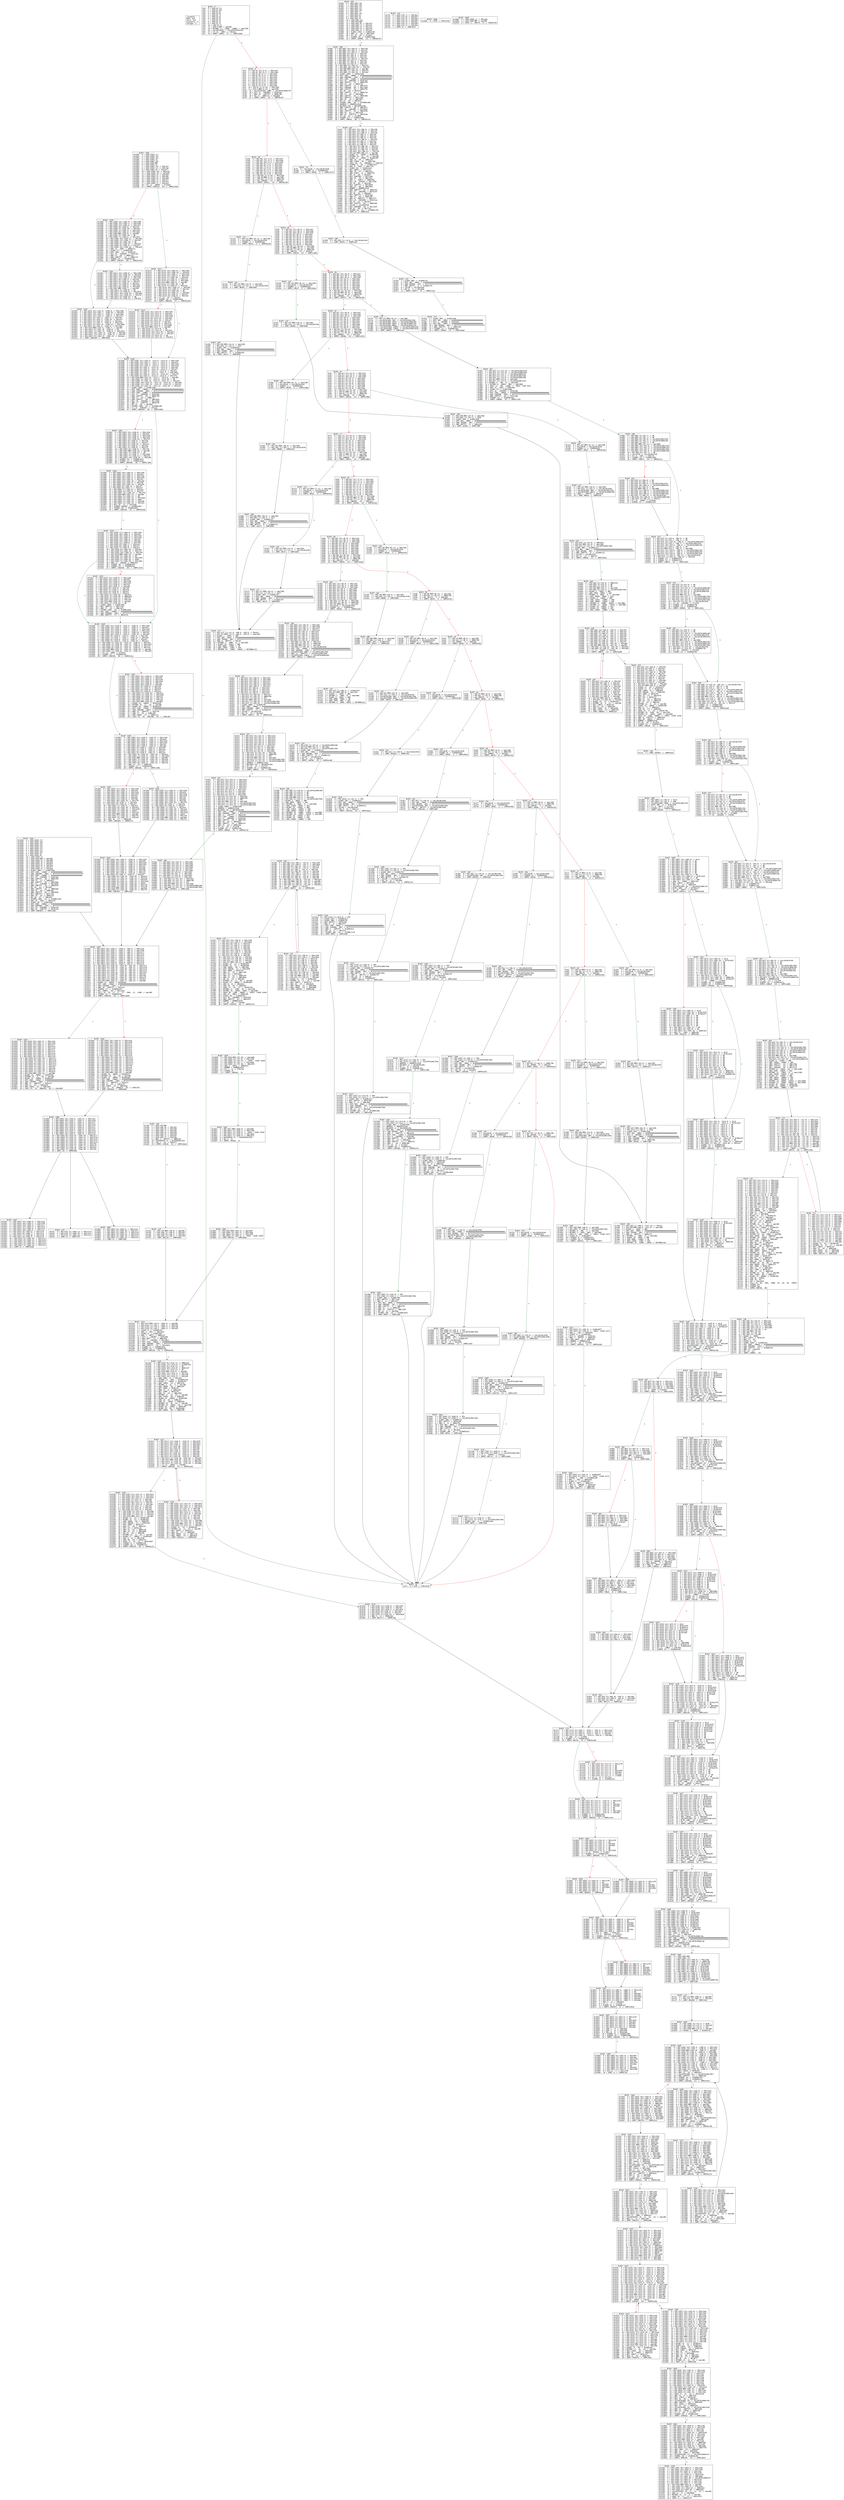 
digraph G {
graph [fontname = "consolas"];
node  [fontname = "consolas"];
edge  [fontname = "consolas"];
ff [label="{_dispatch\lHash: 0x0\lStart: 0x0\lArguments: []\lStorage: []\l}", shape="record"];
block_0 [label="----- BLOCK ~0 -----\l0x0: .0 = uPHI~0[-11]\l0x0: .1 = uPHI~0[-10]\l0x0: .2 = uPHI~0[-9]\l0x0: .3 = uPHI~0[-8]\l0x0: .4 = uPHI~0[-7]\l0x0: .5 = uPHI~0[-6]\l0x0: .6 = uPHI~0[-5]\l0x0: .7 = uPHI~0[-4]\l0x0: .8 = uPHI~0[-3]\l0x0: .9 = uPHI~0[-2]\l0x0: .10 = uPHI~0[-1]\l0x0: .11 = uPHI~0-MEM // mem(0B)\l0x4: .14 = MSTORE(.11, .13#40, .12#80) // mem(32B)\l0x7: .16 = CALLDATASIZE // CALLDATASIZEx4fa9\l0x8: .17 = LT(.16, .15#4) // LT0x51a\l0xc: .19 = JUMPI(.18#fb, .17) // JUMPIx2ab8\l", shape="record"];
block_d [label="----- BLOCK ~d -----\l0xd: .0 = PHI~d[-11](~0.0) // PHIx13e7\l0xd: .1 = PHI~d[-10](~0.1) // PHIx13e6\l0xd: .2 = PHI~d[-9](~0.2) // PHIx13e5\l0xd: .3 = PHI~d[-8](~0.3) // PHIx13e4\l0xd: .4 = PHI~d[-7](~0.4) // PHIx13e3\l0xd: .5 = PHI~d[-6](~0.5) // PHIx13e2\l0xd: .6 = PHI~d[-5](~0.6) // PHIx13e1\l0xd: .7 = PHI~d[-4](~0.7) // PHIx13e0\l0xd: .8 = PHI~d[-3](~0.8) // PHIx13df\l0xd: .9 = PHI~d[-2](~0.9) // PHIx13de\l0xd: .10 = PHI~d[-1](~0.10) // PHIx13dd\l0xd: .11 = PHI~d-MEM(~0.14) // mem(32B)\l0x32: .15 = CALLDATALOAD(.14#0) // CALLDATALOAD0x797\l0x33: .16 = DIV(.15, .13#1000) // DIV0x1e9\l0x34: .17 = AND(.16, .12#ffff) // AND0x706\l0x3b: .19 = EQ(.17, .18#41c0) // EQxddd4\l0x3f: .21 = JUMPI(.20#fd, .19) // JUMPI0x447\l", shape="record"];
block_40 [label="----- BLOCK ~40 -----\l0x40: .0 = PHI~40[-12](~d.0) // PHIx13e7\l0x40: .1 = PHI~40[-11](~d.1) // PHIx13e6\l0x40: .2 = PHI~40[-10](~d.2) // PHIx13e5\l0x40: .3 = PHI~40[-9](~d.3) // PHIx13e4\l0x40: .4 = PHI~40[-8](~d.4) // PHIx13e3\l0x40: .5 = PHI~40[-7](~d.5) // PHIx13e2\l0x40: .6 = PHI~40[-6](~d.6) // PHIx13e1\l0x40: .7 = PHI~40[-5](~d.7) // PHIx13e0\l0x40: .8 = PHI~40[-4](~d.8) // PHIx13df\l0x40: .9 = PHI~40[-3](~d.9) // PHIx13de\l0x40: .10 = PHI~40[-2](~d.10) // PHIx13dd\l0x40: .11 = PHI~40-MEM(~d.11) // mem(32B)\l0x40: .12 = PHI~40[-1](~d.17) // AND0x706\l0x46: .14 = EQ(.13#4d61, .12) // EQ0x423\l0x4a: .16 = JUMPI(.15#112, .14) // JUMPI0x249\l", shape="record"];
block_4b [label="----- BLOCK ~4b -----\l0x4b: .0 = PHI~4b[-12](~40.0) // PHIx13e7\l0x4b: .1 = PHI~4b[-11](~40.1) // PHIx13e6\l0x4b: .2 = PHI~4b[-10](~40.2) // PHIx13e5\l0x4b: .3 = PHI~4b[-9](~40.3) // PHIx13e4\l0x4b: .4 = PHI~4b[-8](~40.4) // PHIx13e3\l0x4b: .5 = PHI~4b[-7](~40.5) // PHIx13e2\l0x4b: .6 = PHI~4b[-6](~40.6) // PHIx13e1\l0x4b: .7 = PHI~4b[-5](~40.7) // PHIx13e0\l0x4b: .8 = PHI~4b[-4](~40.8) // PHIx13df\l0x4b: .9 = PHI~4b[-3](~40.9) // PHIx13de\l0x4b: .10 = PHI~4b[-2](~40.10) // PHIx13dd\l0x4b: .11 = PHI~4b-MEM(~40.11) // mem(32B)\l0x4b: .12 = PHI~4b[-1](~40.12) // AND0x706\l0x51: .14 = EQ(.13#5724, .12) // EQx5d79\l0x55: .16 = JUMPI(.15#143, .14) // JUMPIx1d84\l", shape="record"];
block_56 [label="----- BLOCK ~56 -----\l0x56: .0 = PHI~56[-12](~4b.0) // PHIx13e7\l0x56: .1 = PHI~56[-11](~4b.1) // PHIx13e6\l0x56: .2 = PHI~56[-10](~4b.2) // PHIx13e5\l0x56: .3 = PHI~56[-9](~4b.3) // PHIx13e4\l0x56: .4 = PHI~56[-8](~4b.4) // PHIx13e3\l0x56: .5 = PHI~56[-7](~4b.5) // PHIx13e2\l0x56: .6 = PHI~56[-6](~4b.6) // PHIx13e1\l0x56: .7 = PHI~56[-5](~4b.7) // PHIx13e0\l0x56: .8 = PHI~56[-4](~4b.8) // PHIx13df\l0x56: .9 = PHI~56[-3](~4b.9) // PHIx13de\l0x56: .10 = PHI~56[-2](~4b.10) // PHIx13dd\l0x56: .11 = PHI~56-MEM(~4b.11) // mem(32B)\l0x56: .12 = PHI~56[-1](~4b.12) // AND0x706\l0x5c: .14 = EQ(.13#5e83, .12) // EQ0x2f2\l0x60: .16 = JUMPI(.15#174, .14) // JUMPI0x19b\l", shape="record"];
block_61 [label="----- BLOCK ~61 -----\l0x61: .0 = PHI~61[-12](~56.0) // PHIx13e7\l0x61: .1 = PHI~61[-11](~56.1) // PHIx13e6\l0x61: .2 = PHI~61[-10](~56.2) // PHIx13e5\l0x61: .3 = PHI~61[-9](~56.3) // PHIx13e4\l0x61: .4 = PHI~61[-8](~56.4) // PHIx13e3\l0x61: .5 = PHI~61[-7](~56.5) // PHIx13e2\l0x61: .6 = PHI~61[-6](~56.6) // PHIx13e1\l0x61: .7 = PHI~61[-5](~56.7) // PHIx13e0\l0x61: .8 = PHI~61[-4](~56.8) // PHIx13df\l0x61: .9 = PHI~61[-3](~56.9) // PHIx13de\l0x61: .10 = PHI~61[-2](~56.10) // PHIx13dd\l0x61: .11 = PHI~61-MEM(~56.11) // mem(32B)\l0x61: .12 = PHI~61[-1](~56.12) // AND0x706\l0x67: .14 = EQ(.13#6b5c, .12) // EQx7d79\l0x6b: .16 = JUMPI(.15#18e, .14) // JUMPIx3bfd\l", shape="record"];
block_6c [label="----- BLOCK ~6c -----\l0x6c: .0 = PHI~6c[-12](~61.0) // PHIx13e7\l0x6c: .1 = PHI~6c[-11](~61.1) // PHIx13e6\l0x6c: .2 = PHI~6c[-10](~61.2) // PHIx13e5\l0x6c: .3 = PHI~6c[-9](~61.3) // PHIx13e4\l0x6c: .4 = PHI~6c[-8](~61.4) // PHIx13e3\l0x6c: .5 = PHI~6c[-7](~61.5) // PHIx13e2\l0x6c: .6 = PHI~6c[-6](~61.6) // PHIx13e1\l0x6c: .7 = PHI~6c[-5](~61.7) // PHIx13e0\l0x6c: .8 = PHI~6c[-4](~61.8) // PHIx13df\l0x6c: .9 = PHI~6c[-3](~61.9) // PHIx13de\l0x6c: .10 = PHI~6c[-2](~61.10) // PHIx13dd\l0x6c: .11 = PHI~6c-MEM(~61.11) // mem(32B)\l0x6c: .12 = PHI~6c[-1](~61.12) // AND0x706\l0x72: .14 = EQ(.13#74e0, .12) // EQ0x28a\l0x76: .16 = JUMPI(.15#1a3, .14) // JUMPIx28de\l", shape="record"];
block_77 [label="----- BLOCK ~77 -----\l0x77: .0 = PHI~77[-12](~6c.0) // PHIx13e7\l0x77: .1 = PHI~77[-11](~6c.1) // PHIx13e6\l0x77: .2 = PHI~77[-10](~6c.2) // PHIx13e5\l0x77: .3 = PHI~77[-9](~6c.3) // PHIx13e4\l0x77: .4 = PHI~77[-8](~6c.4) // PHIx13e3\l0x77: .5 = PHI~77[-7](~6c.5) // PHIx13e2\l0x77: .6 = PHI~77[-6](~6c.6) // PHIx13e1\l0x77: .7 = PHI~77[-5](~6c.7) // PHIx13e0\l0x77: .8 = PHI~77[-4](~6c.8) // PHIx13df\l0x77: .9 = PHI~77[-3](~6c.9) // PHIx13de\l0x77: .10 = PHI~77[-2](~6c.10) // PHIx13dd\l0x77: .11 = PHI~77-MEM(~6c.11) // mem(32B)\l0x77: .12 = PHI~77[-1](~6c.12) // AND0x706\l0x7d: .14 = EQ(.13#8da5, .12) // EQ0x508\l0x81: .16 = JUMPI(.15#1c5, .14) // JUMPIx5802\l", shape="record"];
block_82 [label="----- BLOCK ~82 -----\l0x82: .0 = PHI~82[-12](~77.0) // PHIx13e7\l0x82: .1 = PHI~82[-11](~77.1) // PHIx13e6\l0x82: .2 = PHI~82[-10](~77.2) // PHIx13e5\l0x82: .3 = PHI~82[-9](~77.3) // PHIx13e4\l0x82: .4 = PHI~82[-8](~77.4) // PHIx13e3\l0x82: .5 = PHI~82[-7](~77.5) // PHIx13e2\l0x82: .6 = PHI~82[-6](~77.6) // PHIx13e1\l0x82: .7 = PHI~82[-5](~77.7) // PHIx13e0\l0x82: .8 = PHI~82[-4](~77.8) // PHIx13df\l0x82: .9 = PHI~82[-3](~77.9) // PHIx13de\l0x82: .10 = PHI~82[-2](~77.10) // PHIx13dd\l0x82: .11 = PHI~82-MEM(~77.11) // mem(32B)\l0x82: .12 = PHI~82[-1](~77.12) // AND0x706\l0x88: .14 = EQ(.13#b539, .12) // EQ0x1c4\l0x8c: .16 = JUMPI(.15#1da, .14) // JUMPI0x5a2\l", shape="record"];
block_8d [label="----- BLOCK ~8d -----\l0x8d: .0 = PHI~8d[-12](~82.0) // PHIx13dc\l0x8d: .1 = PHI~8d[-11](~82.1) // PHIx13db\l0x8d: .2 = PHI~8d[-10](~82.2) // PHIx13da\l0x8d: .3 = PHI~8d[-9](~82.3) // PHIx13d9\l0x8d: .4 = PHI~8d[-8](~82.4) // PHIx13d8\l0x8d: .5 = PHI~8d[-7](~82.5) // PHIx13d7\l0x8d: .6 = PHI~8d[-6](~82.6) // PHIx13d6\l0x8d: .7 = PHI~8d[-5](~82.7) // PHIx13d5\l0x8d: .8 = PHI~8d[-4](~82.8) // PHIx13d4\l0x8d: .9 = PHI~8d[-3](~82.9) // PHIx13d3\l0x8d: .10 = PHI~8d[-2](~82.10) // PHIx13d2\l0x8d: .11 = PHI~8d-MEM(~82.11) // mem(32B)\l0x8d: .12 = PHI~8d[-1](~82.12) // AND0x706\l0x93: .14 = EQ(.13#c107, .12) // EQ0x309\l0x97: .16 = JUMPI(.15#201, .14) // JUMPIx51a6\l", shape="record"];
block_98 [label="----- BLOCK ~98 -----\l0x98: .0 = PHI~98-MEM(~8d.11) // mem(32B)\l0x98: .1 = PHI~98[-1](~8d.12) // AND0x706\l0x9e: .3 = EQ(.2#ca72, .1) // EQ0x46d\l0xa2: .5 = JUMPI(.4#225, .3) // JUMPI0x42c\l", shape="record"];
block_a3 [label="----- BLOCK ~a3 -----\l0xa3: .0 = PHI~a3-MEM(~98.0) // mem(32B)\l0xa3: .1 = PHI~a3[-1](~98.1) // AND0x706\l0xa9: .3 = EQ(.2#d06c, .1) // EQ0x44a\l0xad: .5 = JUMPI(.4#240, .3) // JUMPI0x39d\l", shape="record"];
block_ae [label="----- BLOCK ~ae -----\l0xae: .0 = PHI~ae-MEM(~a3.0) // mem(32B)\l0xae: .1 = PHI~ae[-1](~a3.1) // AND0x706\l0xb4: .3 = EQ(.2#d579, .1) // EQx480b\l0xb8: .5 = JUMPI(.4#255, .3) // JUMPI0x55b\l", shape="record"];
block_b9 [label="----- BLOCK ~b9 -----\l0xb9: .0 = PHI~b9-MEM(~ae.0) // mem(32B)\l0xb9: .1 = PHI~b9[-1](~ae.1) // AND0x706\l0xbf: .3 = EQ(.2#d6d3, .1) // EQx5d2c\l0xc3: .5 = JUMPI(.4#276, .3) // JUMPI0x74d\l", shape="record"];
block_c4 [label="----- BLOCK ~c4 -----\l0xc4: .0 = PHI~c4-MEM(~b9.0) // mem(32B)\l0xc4: .1 = PHI~c4[-1](~b9.1) // AND0x706\l0xca: .3 = EQ(.2#d702, .1) // EQx49fa\l0xce: .5 = JUMPI(.4#28e, .3) // JUMPI0x3fe\l", shape="record"];
block_cf [label="----- BLOCK ~cf -----\l0xcf: .0 = PHI~cf-MEM(~c4.0) // mem(32B)\l0xcf: .1 = PHI~cf[-1](~c4.1) // AND0x706\l0xd5: .3 = EQ(.2#df88, .1) // EQx2919\l0xd9: .5 = JUMPI(.4#2af, .3) // JUMPI0x227\l", shape="record"];
block_da [label="----- BLOCK ~da -----\l0xda: .0 = PHI~da-MEM(~cf.0) // mem(32B)\l0xda: .1 = PHI~da[-1](~cf.1) // AND0x706\l0xe0: .3 = EQ(.2#e1fd, .1) // EQ0x8a2\l0xe4: .5 = JUMPI(.4#2c4, .3) // JUMPI0x16a\l", shape="record"];
block_e5 [label="----- BLOCK ~e5 -----\l0xe5: .0 = PHI~e5[-1](~da.1) // AND0x706\l0xeb: .2 = EQ(.1#f8bb, .0) // EQ0x4fc\l0xef: .4 = JUMPI(.3#2dc, .2) // JUMPI0x6cd\l", shape="record"];
block_f0 [label="----- BLOCK ~f0 -----\l0xf0: .0 = PHI~f0[-1](~e5.0) // AND0x706\l0xf6: .2 = EQ(.1#fbd6, .0) // EQx282b\l0xfa: .4 = JUMPI(.3#2fd, .2) // JUMPIx4cb5\l", shape="record"];
block_fb [label="----- BLOCK ~fb -----\l0xfc: .0 = STOP // STOPx4fa9\l", shape="record"];
block_fd [label="----- BLOCK ~fd -----\l0xfe: .0 = CALLVALUE // CALLVALUEx4fa9\l0x100: .1 = ISZERO(.0) // ISZERO0x65f\l0x104: .3 = JUMPI(.2#109, .1) // JUMPIx2f75\l", shape="record"];
block_109 [label="----- BLOCK ~109 -----\l0x109: .0 = PHI~109[-1](~fd.0) // CALLVALUEx4fa9\l0x111: .3 = JUMP(.2#315) // JUMP0x33d\l", shape="record"];
block_112 [label="----- BLOCK ~112 -----\l0x112: .0 = PHI~112-MEM(~40.11) // mem(32B)\l0x113: .1 = CALLVALUE // CALLVALUEx4fa9\l0x115: .2 = ISZERO(.1) // ISZERO0x65f\l0x119: .4 = JUMPI(.3#11e, .2) // JUMPI0xa78\l", shape="record"];
block_11e [label="----- BLOCK ~11e -----\l0x11e: .0 = PHI~11e-MEM(~112.0) // mem(32B)\l0x11e: .1 = PHI~11e[-1](~112.1) // CALLVALUEx4fa9\l0x126: .4 = JUMP(.3#439) // JUMPx4d62\l", shape="record"];
block_127 [label="----- BLOCK ~127 -----\l0x127: .0 = PHI~127[-1](~cfc.9, ~b06.9, ~439.9) // PHIx87\l0x127: .1 = PHI~127-MEM(~cfc.0, ~b06.0, ~439.0) // mem(32B)\l0x12b: .3 = MLOAD(.1, .2#40) // #80\l0x132: .7 = EXP(.6#2, .5#a0) // #10000000000000000000000000000000000000000\l0x133: .8 = SUB(.7#1000, .4#1) // #ffffffffffffffffffffffffffffffffffffffff\l0x136: .9 = AND(.0, .8#ffff) // PHIx87\l0x138: .10 = MSTORE(.1, .3#80, .9) // mem(64B)\l0x139: .11 = MLOAD(.10, .2#40) // #80\l0x13d: .12 = SUB(.3#80, .11#80) // #0\l0x140: .14 = ADD(.13#20, .12#0) // #20\l0x142: .15 = RETURN(.10, .11#80, .14#20) // RETURN0x724\l", shape="record"];
block_143 [label="----- BLOCK ~143 -----\l0x143: .0 = PHI~143-MEM(~4b.11) // mem(32B)\l0x144: .1 = CALLVALUE // CALLVALUEx4fa9\l0x146: .2 = ISZERO(.1) // ISZERO0x65f\l0x14a: .4 = JUMPI(.3#14f, .2) // JUMPIx64e1\l", shape="record"];
block_14f [label="----- BLOCK ~14f -----\l0x14f: .0 = PHI~14f-MEM(~143.0) // mem(32B)\l0x14f: .1 = PHI~14f[-1](~143.1) // CALLVALUEx4fa9\l0x157: .4 = JUMP(.3#448) // JUMPx5062\l", shape="record"];
block_158 [label="----- BLOCK ~158 -----\l0x158: .0 = PHI~158[-1](~448.9, ~147c.13) // PHIxa2\l0x158: .1 = PHI~158-MEM(~448.0, ~147c.0) // mem(32B)\l0x15c: .3 = MLOAD(.1, .2#40) // #80\l0x163: .7 = EXP(.6#2, .5#80) // #100000000000000000000000000000000\l0x164: .8 = SUB(.7#1000, .4#1) // #ffffffffffffffffffffffffffffffff\l0x167: .9 = AND(.0, .8#ffff) // AND0x273\l0x169: .10 = MSTORE(.1, .3#80, .9) // mem(64B)\l0x16a: .11 = MLOAD(.10, .2#40) // #80\l0x16e: .12 = SUB(.3#80, .11#80) // #0\l0x171: .14 = ADD(.13#20, .12#0) // #20\l0x173: .15 = RETURN(.10, .11#80, .14#20) // RETURN0x1ab\l", shape="record"];
block_174 [label="----- BLOCK ~174 -----\l0x174: .0 = PHI~174-MEM(~56.11) // mem(32B)\l0x17a: .3 = CALLDATALOAD(.2#4) // CALLDATALOADx764b\l0x17d: .5 = CALLDATALOAD(.4#24) // CALLDATALOAD0x30d\l0x180: .7 = CALLDATALOAD(.6#44) // CALLDATALOAD0x763\l0x183: .9 = CALLDATALOAD(.8#64) // CALLDATALOADx1fa3\l0x186: .11 = CALLDATALOAD(.10#84) // CALLDATALOAD0x25b\l0x189: .13 = CALLDATALOAD(.12#a4) // CALLDATALOADx3319\l0x18d: .15 = JUMP(.14#457) // JUMPx2ea3\l", shape="record"];
block_18e [label="----- BLOCK ~18e -----\l0x18e: .0 = PHI~18e-MEM(~61.11) // mem(32B)\l0x18f: .1 = CALLVALUE // CALLVALUEx4fa9\l0x191: .2 = ISZERO(.1) // ISZERO0x65f\l0x195: .4 = JUMPI(.3#19a, .2) // JUMPIx1b8a\l", shape="record"];
block_19a [label="----- BLOCK ~19a -----\l0x19a: .0 = PHI~19a-MEM(~18e.0) // mem(32B)\l0x19a: .1 = PHI~19a[-1](~18e.1) // CALLVALUEx4fa9\l0x1a2: .4 = JUMP(.3#b06) // JUMP0x30c\l", shape="record"];
block_1a3 [label="----- BLOCK ~1a3 -----\l0x1a3: .0 = PHI~1a3-MEM(~6c.11) // mem(32B)\l0x1a4: .1 = CALLVALUE // CALLVALUEx4fa9\l0x1a6: .2 = ISZERO(.1) // ISZERO0x65f\l0x1aa: .4 = JUMPI(.3#1af, .2) // JUMPI0x1e6\l", shape="record"];
block_1af [label="----- BLOCK ~1af -----\l0x1af: .0 = PHI~1af-MEM(~1a3.0) // mem(32B)\l0x1af: .1 = PHI~1af[-1](~1a3.1) // CALLVALUEx4fa9\l0x1b6: .4 = CALLDATALOAD(.3#4) // CALLDATALOADx764b\l0x1bf: .7 = CALLDATALOAD(.6#24) // CALLDATALOAD0x30d\l0x1c0: .8 = AND(.7, .5#ffff) // ANDx523c\l0x1c4: .10 = JUMP(.9#b15) // JUMP0x2dc\l", shape="record"];
block_1c5 [label="----- BLOCK ~1c5 -----\l0x1c5: .0 = PHI~1c5-MEM(~77.11) // mem(32B)\l0x1c6: .1 = CALLVALUE // CALLVALUEx4fa9\l0x1c8: .2 = ISZERO(.1) // ISZERO0x65f\l0x1cc: .4 = JUMPI(.3#1d1, .2) // JUMPI0x52b\l", shape="record"];
block_1d1 [label="----- BLOCK ~1d1 -----\l0x1d1: .0 = PHI~1d1-MEM(~1c5.0) // mem(32B)\l0x1d1: .1 = PHI~1d1[-1](~1c5.1) // CALLVALUEx4fa9\l0x1d9: .4 = JUMP(.3#cfc) // JUMPx4505\l", shape="record"];
block_1da [label="----- BLOCK ~1da -----\l0x1da: .0 = PHI~1da-MEM(~82.11) // mem(32B)\l0x1db: .1 = CALLVALUE // CALLVALUEx4fa9\l0x1dd: .2 = ISZERO(.1) // ISZERO0x65f\l0x1e1: .4 = JUMPI(.3#1e6, .2) // JUMPI0x4f9\l", shape="record"];
block_1e6 [label="----- BLOCK ~1e6 -----\l0x1e6: .0 = PHI~1e6-MEM(~1da.0) // mem(32B)\l0x1e6: .1 = PHI~1e6[-1](~1da.1) // CALLVALUEx4fa9\l0x1ee: .4 = JUMP(.3#d0b) // JUMPx4805\l", shape="record"];
block_1ef [label="----- BLOCK ~1ef -----\l0x1ef: .0 = PHI~1ef[-1](~d0b.3) // SLOADx5fe3\l0x1ef: .1 = PHI~1ef-MEM(~d0b.0) // mem(32B)\l0x1f3: .3 = MLOAD(.1, .2#40) // #80\l0x1f6: .4 = MSTORE(.1, .3#80, .0) // mem(64B)\l0x1f7: .5 = MLOAD(.4, .2#40) // #80\l0x1fb: .6 = SUB(.3#80, .5#80) // #0\l0x1fe: .8 = ADD(.7#20, .6#0) // #20\l0x200: .9 = RETURN(.4, .5#80, .8#20) // RETURN0x2ac\l", shape="record"];
block_201 [label="----- BLOCK ~201 -----\l0x201: .0 = PHI~201[-12](~8d.0) // PHIx13dc\l0x201: .1 = PHI~201[-11](~8d.1) // PHIx13db\l0x201: .2 = PHI~201[-10](~8d.2) // PHIx13da\l0x201: .3 = PHI~201[-9](~8d.3) // PHIx13d9\l0x201: .4 = PHI~201[-8](~8d.4) // PHIx13d8\l0x201: .5 = PHI~201[-7](~8d.5) // PHIx13d7\l0x201: .6 = PHI~201[-6](~8d.6) // PHIx13d6\l0x201: .7 = PHI~201[-5](~8d.7) // PHIx13d5\l0x201: .8 = PHI~201[-4](~8d.8) // PHIx13d4\l0x201: .9 = PHI~201[-3](~8d.9) // PHIx13d3\l0x201: .10 = PHI~201[-2](~8d.10) // PHIx13d2\l0x201: .11 = PHI~201[-1](~8d.12) // AND0x706\l0x201: .12 = PHI~201-MEM(~8d.11) // mem(32B)\l0x202: .13 = CALLVALUE // CALLVALUEx4fa9\l0x204: .14 = ISZERO(.13) // ISZERO0x65f\l0x208: .16 = JUMPI(.15#20d, .14) // JUMPI0x1b0\l", shape="record"];
block_20d [label="----- BLOCK ~20d -----\l0x20d: .0 = PHI~20d[-13](~201.0) // PHIx13d1\l0x20d: .1 = PHI~20d[-12](~201.1) // PHIx13d0\l0x20d: .2 = PHI~20d[-11](~201.2) // PHIx13cf\l0x20d: .3 = PHI~20d[-10](~201.3) // PHIx13ce\l0x20d: .4 = PHI~20d[-9](~201.4) // PHIx13cd\l0x20d: .5 = PHI~20d[-8](~201.5) // PHIx13cc\l0x20d: .6 = PHI~20d[-7](~201.6) // PHIx13cb\l0x20d: .7 = PHI~20d[-6](~201.7) // PHIx13ca\l0x20d: .8 = PHI~20d[-5](~201.8) // PHIx13c9\l0x20d: .9 = PHI~20d[-4](~201.9) // PHIx13c8\l0x20d: .10 = PHI~20d[-3](~201.10) // PHIx13c7\l0x20d: .11 = PHI~20d[-2](~201.11) // AND0x706\l0x20d: .12 = PHI~20d-MEM(~201.12) // mem(32B)\l0x20d: .13 = PHI~20d[-1](~201.13) // CALLVALUEx4fa9\l0x218: .18 = EXP(.17#2, .16#a0) // #10000000000000000000000000000000000000000\l0x219: .19 = SUB(.18#1000, .15#1) // #ffffffffffffffffffffffffffffffffffffffff\l0x21c: .21 = CALLDATALOAD(.20#4) // CALLDATALOADx764b\l0x21d: .22 = AND(.21, .19#ffff) // CALLDATALOADx764b\l0x220: .24 = CALLDATALOAD(.23#24) // CALLDATALOAD0x30d\l0x224: .26 = JUMP(.25#d11) // JUMP0x139\l", shape="record"];
block_225 [label="----- BLOCK ~225 -----\l0x225: .0 = PHI~225-MEM(~98.0) // mem(32B)\l0x226: .1 = CALLVALUE // CALLVALUEx4fa9\l0x228: .2 = ISZERO(.1) // ISZERO0x65f\l0x22c: .4 = JUMPI(.3#231, .2) // JUMPIx2a00\l", shape="record"];
block_231 [label="----- BLOCK ~231 -----\l0x231: .0 = PHI~231-MEM(~225.0) // mem(32B)\l0x231: .1 = PHI~231[-1](~225.1) // CALLVALUEx4fa9\l0x238: .4 = CALLDATALOAD(.3#4) // CALLDATALOADx764b\l0x23b: .6 = CALLDATALOAD(.5#24) // CALLDATALOAD0x30d\l0x23f: .8 = JUMP(.7#e79) // JUMPx3d3e\l", shape="record"];
block_240 [label="----- BLOCK ~240 -----\l0x241: .0 = CALLVALUE // CALLVALUEx4fa9\l0x243: .1 = ISZERO(.0) // ISZERO0x65f\l0x247: .3 = JUMPI(.2#24c, .1) // JUMPIx6c08\l", shape="record"];
block_24c [label="----- BLOCK ~24c -----\l0x24c: .0 = PHI~24c[-1](~240.0) // CALLVALUEx4fa9\l0x254: .3 = JUMP(.2#10c6) // JUMP0x7bb\l", shape="record"];
block_255 [label="----- BLOCK ~255 -----\l0x256: .0 = CALLVALUE // CALLVALUEx4fa9\l0x258: .1 = ISZERO(.0) // ISZERO0x65f\l0x25c: .3 = JUMPI(.2#261, .1) // JUMPIx9dce\l", shape="record"];
block_261 [label="----- BLOCK ~261 -----\l0x261: .0 = PHI~261[-1](~255.0) // CALLVALUEx4fa9\l0x26c: .5 = EXP(.4#2, .3#a0) // #10000000000000000000000000000000000000000\l0x26d: .6 = SUB(.5#1000, .2#1) // #ffffffffffffffffffffffffffffffffffffffff\l0x270: .8 = CALLDATALOAD(.7#4) // CALLDATALOADx764b\l0x271: .9 = AND(.8, .6#ffff) // CALLDATALOADx764b\l0x275: .11 = JUMP(.10#116b) // JUMPx2a00\l", shape="record"];
block_276 [label="----- BLOCK ~276 -----\l0x277: .0 = CALLVALUE // CALLVALUEx4fa9\l0x279: .1 = ISZERO(.0) // ISZERO0x65f\l0x27d: .3 = JUMPI(.2#282, .1) // JUMPI0x45b\l", shape="record"];
block_282 [label="----- BLOCK ~282 -----\l0x282: .0 = PHI~282[-1](~276.0) // CALLVALUEx4fa9\l0x289: .3 = CALLDATALOAD(.2#4) // CALLDATALOADx764b\l0x28d: .5 = JUMP(.4#1262) // JUMP0xae2\l", shape="record"];
block_28e [label="----- BLOCK ~28e -----\l0x28f: .0 = CALLVALUE // CALLVALUEx4fa9\l0x291: .1 = ISZERO(.0) // ISZERO0x65f\l0x295: .3 = JUMPI(.2#29a, .1) // JUMPI0x4c3\l", shape="record"];
block_29a [label="----- BLOCK ~29a -----\l0x29a: .0 = PHI~29a[-1](~28e.0) // CALLVALUEx4fa9\l0x2a5: .5 = EXP(.4#2, .3#a0) // #10000000000000000000000000000000000000000\l0x2a6: .6 = SUB(.5#1000, .2#1) // #ffffffffffffffffffffffffffffffffffffffff\l0x2a9: .8 = CALLDATALOAD(.7#4) // CALLDATALOADx764b\l0x2aa: .9 = AND(.8, .6#ffff) // CALLDATALOADx764b\l0x2ae: .11 = JUMP(.10#13eb) // JUMP0x681\l", shape="record"];
block_2af [label="----- BLOCK ~2af -----\l0x2af: .0 = PHI~2af-MEM(~cf.0) // mem(32B)\l0x2b0: .1 = CALLVALUE // CALLVALUEx4fa9\l0x2b2: .2 = ISZERO(.1) // ISZERO0x65f\l0x2b6: .4 = JUMPI(.3#2bb, .2) // JUMPIx6437\l", shape="record"];
block_2bb [label="----- BLOCK ~2bb -----\l0x2bb: .0 = PHI~2bb-MEM(~2af.0) // mem(32B)\l0x2bb: .1 = PHI~2bb[-1](~2af.1) // CALLVALUEx4fa9\l0x2c3: .4 = JUMP(.3#147c) // JUMP0x4c7\l", shape="record"];
block_2c4 [label="----- BLOCK ~2c4 -----\l0x2c4: .0 = PHI~2c4-MEM(~da.0) // mem(32B)\l0x2c5: .1 = CALLVALUE // CALLVALUEx4fa9\l0x2c7: .2 = ISZERO(.1) // ISZERO0x65f\l0x2cb: .4 = JUMPI(.3#2d0, .2) // JUMPIx6754\l", shape="record"];
block_2d0 [label="----- BLOCK ~2d0 -----\l0x2d0: .0 = PHI~2d0-MEM(~2c4.0) // mem(32B)\l0x2d0: .1 = PHI~2d0[-1](~2c4.1) // CALLVALUEx4fa9\l0x2d7: .4 = CALLDATALOAD(.3#4) // CALLDATALOADx764b\l0x2db: .6 = JUMP(.5#1492) // JUMP0x4ac\l", shape="record"];
block_2dc [label="----- BLOCK ~2dc -----\l0x2dd: .0 = CALLVALUE // CALLVALUEx4fa9\l0x2df: .1 = ISZERO(.0) // ISZERO0x65f\l0x2e3: .3 = JUMPI(.2#2e8, .1) // JUMPI0x3e0\l", shape="record"];
block_2e8 [label="----- BLOCK ~2e8 -----\l0x2e8: .0 = PHI~2e8[-1](~2dc.0) // CALLVALUEx4fa9\l0x2f3: .5 = EXP(.4#2, .3#a0) // #10000000000000000000000000000000000000000\l0x2f4: .6 = SUB(.5#1000, .2#1) // #ffffffffffffffffffffffffffffffffffffffff\l0x2f7: .8 = CALLDATALOAD(.7#4) // CALLDATALOADx764b\l0x2f8: .9 = AND(.8, .6#ffff) // CALLDATALOADx764b\l0x2fc: .11 = JUMP(.10#1648) // JUMP0x258\l", shape="record"];
block_2fd [label="----- BLOCK ~2fd -----\l0x2fe: .0 = CALLVALUE // CALLVALUEx4fa9\l0x300: .1 = ISZERO(.0) // ISZERO0x65f\l0x304: .3 = JUMPI(.2#309, .1) // JUMPIx5fef\l", shape="record"];
block_309 [label="----- BLOCK ~309 -----\l0x309: .0 = PHI~309[-1](~2fd.0) // CALLVALUEx4fa9\l0x310: .3 = CALLDATALOAD(.2#4) // CALLDATALOADx764b\l0x314: .5 = JUMP(.4#16d9) // JUMP0x9ed\l", shape="record"];
block_315 [label="----- BLOCK ~315 -----\l0x318: .1 = SLOAD(.0#0) // SLOAD0x797\l0x31f: .5 = EXP(.4#2, .3#a0) // #10000000000000000000000000000000000000000\l0x320: .6 = SUB(.5#1000, .2#1) // #ffffffffffffffffffffffffffffffffffffffff\l0x321: .7 = AND(.6#ffff, .1) // SLOAD0x797\l0x322: .8 = CALLER // CALLERx4fa9\l0x323: .9 = EQ(.8, .7) // EQx20e8\l0x327: .11 = JUMPI(.10#377, .9) // JUMPIx1ce7\l", shape="record"];
block_377 [label="----- BLOCK ~377 -----\l0x37a: .1 = SLOAD(.0#4) // SLOADx764b\l0x37f: .4 = EXP(.3#2, .2#80) // #100000000000000000000000000000000\l0x381: .5 = DIV(.1, .4#1000) // DIV0x3e5\l0x388: .9 = EXP(.8#2, .7#80) // #100000000000000000000000000000000\l0x389: .10 = SUB(.9#1000, .6#1) // #ffffffffffffffffffffffffffffffff\l0x38a: .11 = AND(.10#ffff, .5) // AND0x769\l0x38b: .12 = ISZERO(.11) // ISZERO0x3d4\l0x38f: .14 = JUMPI(.13#42b, .12) // JUMPIx6ae6\l", shape="record"];
block_439 [label="----- BLOCK ~439 -----\l0x439: .0 = PHI~439-MEM(~11e.0) // mem(32B)\l0x439: .1 = PHI~439[-1](~11e.2) // #127\l0x43c: .3 = SLOAD(.2#3) // SLOAD0x45c\l0x443: .7 = EXP(.6#2, .5#a0) // #10000000000000000000000000000000000000000\l0x444: .8 = SUB(.7#1000, .4#1) // #ffffffffffffffffffffffffffffffffffffffff\l0x445: .9 = AND(.8#ffff, .3) // SLOAD0x45c\l0x447: .10 = JUMP(.1#127) // JUMPx6991\l", shape="record"];
block_448 [label="----- BLOCK ~448 -----\l0x448: .0 = PHI~448-MEM(~14f.0) // mem(32B)\l0x448: .1 = PHI~448[-1](~14f.2) // #158\l0x44b: .3 = SLOAD(.2#4) // SLOADx764b\l0x452: .7 = EXP(.6#2, .5#80) // #100000000000000000000000000000000\l0x453: .8 = SUB(.7#1000, .4#1) // #ffffffffffffffffffffffffffffffff\l0x454: .9 = AND(.8#ffff, .3) // ANDx6755\l0x456: .10 = JUMP(.1#158) // JUMPx7a08\l", shape="record"];
block_457 [label="----- BLOCK ~457 -----\l0x457: .0 = PHI~457[-1](~174.13) // CALLDATALOADx3319\l0x457: .1 = PHI~457[-2](~174.11) // CALLDATALOAD0x25b\l0x457: .2 = PHI~457[-4](~174.7) // CALLDATALOAD0x763\l0x457: .3 = PHI~457[-6](~174.3) // CALLDATALOADx764b\l0x457: .4 = PHI~457[-5](~174.5) // CALLDATALOAD0x30d\l0x457: .5 = PHI~457-MEM(~174.0) // mem(32B)\l0x457: .6 = PHI~457[-3](~174.9) // CALLDATALOADx1fa3\l0x45c: .8 = MSTORE(.5, .7#0, .6) // mem(64B)\l0x461: .11 = MSTORE(.8, .10#20, .9#5) // mem(96B)\l0x465: .13 = SHA3(.11, .7#0, .12#40) // 'SHA3i' %530 %533\l0x469: .15 = ADD(.13, .14#1) // ADD0x46e\l0x46a: .16 = SLOAD(.15) // SLOADx2d6a\l0x487: .18 = DIV(.16, .17#1000) // DIV0x188\l0x48e: .22 = EXP(.21#2, .20#a0) // #10000000000000000000000000000000000000000\l0x48f: .23 = SUB(.22#1000, .19#1) // #ffffffffffffffffffffffffffffffffffffffff\l0x490: .24 = AND(.23#ffff, .18) // DIV0x188\l0x491: .25 = ISZERO(.24) // ISZERO0x4ee\l0x495: .27 = JUMPI(.26#50b, .25) // JUMPIx7159\l", shape="record"];
block_50b [label="----- BLOCK ~50b -----\l0x50b: .0 = PHI~50b[-3](~457.7) // #0\l0x50b: .1 = PHI~50b[-4](~457.7) // #0\l0x50b: .2 = PHI~50b[-8](~457.0) // CALLDATALOADx3319\l0x50b: .3 = PHI~50b[-9](~457.1) // CALLDATALOAD0x25b\l0x50b: .4 = PHI~50b[-5](~457.7) // #0\l0x50b: .5 = PHI~50b-MEM(~457.11) // mem(96B)\l0x50b: .6 = PHI~50b[-10](~457.6) // CALLDATALOADx1fa3\l0x50b: .7 = PHI~50b[-11](~457.2) // CALLDATALOAD0x763\l0x50b: .8 = PHI~50b[-13](~457.3) // CALLDATALOADx764b\l0x50b: .9 = PHI~50b[-12](~457.4) // CALLDATALOAD0x30d\l0x50b: .10 = PHI~50b[-6](~457.7) // #0\l0x50c: .11 = CALLVALUE // CALLVALUEx4fa9\l0x512: .13 = GT(.9, .12#1) // GT0x722\l0x514: .14 = ISZERO(.13) // ISZEROx7854\l0x518: .16 = JUMPI(.15#51f, .14) // JUMPI0x21c\l", shape="record"];
block_519 [label="----- BLOCK ~519 -----\l0x519: .0 = PHI~519[-4](~50b.0) // #0\l0x519: .1 = PHI~519[-5](~50b.1) // #0\l0x519: .2 = PHI~519[-9](~50b.2) // CALLDATALOADx3319\l0x519: .3 = PHI~519[-10](~50b.3) // CALLDATALOAD0x25b\l0x519: .4 = PHI~519[-6](~50b.4) // #0\l0x519: .5 = PHI~519-MEM(~50b.5) // mem(96B)\l0x519: .6 = PHI~519[-11](~50b.6) // CALLDATALOADx1fa3\l0x519: .7 = PHI~519[-12](~50b.7) // CALLDATALOAD0x763\l0x519: .8 = PHI~519[-14](~50b.8) // CALLDATALOADx764b\l0x519: .9 = PHI~519[-7](~50b.11) // CALLVALUEx4fa9\l0x519: .10 = PHI~519[-13](~50b.9) // CALLDATALOAD0x30d\l0x519: .11 = PHI~519[-1](~50b.13) // GT0x722\l0x51d: .13 = GT(.10, .12#64) // GTx6ada\l0x51e: .14 = ISZERO(.13) // ISZEROx1143\l", shape="record"];
block_51f [label="----- BLOCK ~51f -----\l0x51f: .0 = PHI~51f[-4](~519.0, ~50b.0) // #0\l0x51f: .1 = PHI~51f[-5](~519.1, ~50b.1) // #0\l0x51f: .2 = PHI~51f[-13](~519.10, ~50b.9) // CALLDATALOAD0x30d\l0x51f: .3 = PHI~51f[-9](~519.2, ~50b.2) // CALLDATALOADx3319\l0x51f: .4 = PHI~51f[-10](~519.3, ~50b.3) // CALLDATALOAD0x25b\l0x51f: .5 = PHI~51f[-6](~519.4, ~50b.4) // #0\l0x51f: .6 = PHI~51f-MEM(~519.5, ~50b.5) // mem(96B)\l0x51f: .7 = PHI~51f[-11](~519.6, ~50b.6) // CALLDATALOADx1fa3\l0x51f: .8 = PHI~51f[-12](~519.7, ~50b.7) // CALLDATALOAD0x763\l0x51f: .9 = PHI~51f[-14](~519.8, ~50b.8) // CALLDATALOADx764b\l0x51f: .10 = PHI~51f[-7](~519.9, ~50b.11) // CALLVALUEx4fa9\l0x51f: .11 = PHI~51f[-1](~519.14, ~50b.13) // PHIx254\l0x520: .12 = ISZERO(.11) // ISZERO0x5f9\l0x521: .13 = ISZERO(.12) // ISZEROx722f\l0x525: .15 = JUMPI(.14#575, .13) // JUMPIx2dd7\l", shape="record"];
block_575 [label="----- BLOCK ~575 -----\l0x575: .0 = PHI~575[-3](~51f.0) // #0\l0x575: .1 = PHI~575[-4](~51f.1) // #0\l0x575: .2 = PHI~575[-12](~51f.2) // CALLDATALOAD0x30d\l0x575: .3 = PHI~575[-8](~51f.3) // CALLDATALOADx3319\l0x575: .4 = PHI~575[-9](~51f.4) // CALLDATALOAD0x25b\l0x575: .5 = PHI~575[-5](~51f.5) // #0\l0x575: .6 = PHI~575-MEM(~51f.6) // mem(96B)\l0x575: .7 = PHI~575[-10](~51f.7) // CALLDATALOADx1fa3\l0x575: .8 = PHI~575[-11](~51f.8) // CALLDATALOAD0x763\l0x575: .9 = PHI~575[-13](~51f.9) // CALLDATALOADx764b\l0x575: .10 = PHI~575[-6](~51f.10) // CALLVALUEx4fa9\l0x57f: .12 = LT(.10, .11#2386) // LTx3f24\l0x580: .13 = ISZERO(.12) // ISZERO0x7f8\l0x582: .14 = ISZERO(.13) // ISZERO0x10f\l0x586: .16 = JUMPI(.15#596, .14) // JUMPIx35b1\l", shape="record"];
block_587 [label="----- BLOCK ~587 -----\l0x587: .0 = PHI~587[-4](~575.0) // #0\l0x587: .1 = PHI~587[-5](~575.1) // #0\l0x587: .2 = PHI~587[-13](~575.2) // CALLDATALOAD0x30d\l0x587: .3 = PHI~587[-9](~575.3) // CALLDATALOADx3319\l0x587: .4 = PHI~587[-10](~575.4) // CALLDATALOAD0x25b\l0x587: .5 = PHI~587[-6](~575.5) // #0\l0x587: .6 = PHI~587-MEM(~575.6) // mem(96B)\l0x587: .7 = PHI~587[-11](~575.7) // CALLDATALOADx1fa3\l0x587: .8 = PHI~587[-12](~575.8) // CALLDATALOAD0x763\l0x587: .9 = PHI~587[-14](~575.9) // CALLDATALOADx764b\l0x587: .10 = PHI~587[-7](~575.10) // CALLVALUEx4fa9\l0x587: .11 = PHI~587[-1](~575.13) // ISZERO0x7f8\l0x594: .13 = GT(.10, .12#3f87) // GT0x555\l0x595: .14 = ISZERO(.13) // ISZERO0x3d2\l", shape="record"];
block_596 [label="----- BLOCK ~596 -----\l0x596: .0 = PHI~596[-7](~575.10, ~587.10) // CALLVALUEx4fa9\l0x596: .1 = PHI~596[-4](~575.0, ~587.0) // #0\l0x596: .2 = PHI~596[-5](~575.1, ~587.1) // #0\l0x596: .3 = PHI~596[-13](~575.2, ~587.2) // CALLDATALOAD0x30d\l0x596: .4 = PHI~596[-9](~575.3, ~587.3) // CALLDATALOADx3319\l0x596: .5 = PHI~596[-10](~575.4, ~587.4) // CALLDATALOAD0x25b\l0x596: .6 = PHI~596[-6](~575.5, ~587.5) // #0\l0x596: .7 = PHI~596-MEM(~575.6, ~587.6) // mem(96B)\l0x596: .8 = PHI~596[-11](~575.7, ~587.7) // CALLDATALOADx1fa3\l0x596: .9 = PHI~596[-12](~575.8, ~587.8) // CALLDATALOAD0x763\l0x596: .10 = PHI~596[-14](~575.9, ~587.9) // CALLDATALOADx764b\l0x596: .11 = PHI~596[-1](~575.13, ~587.14) // PHIx27f\l0x597: .12 = ISZERO(.11) // ISZEROx1892\l0x598: .13 = ISZERO(.12) // ISZERO0x455\l0x59c: .15 = JUMPI(.14#5ec, .13) // JUMPI0x3e0\l", shape="record"];
block_5ec [label="----- BLOCK ~5ec -----\l0x5ec: .0 = PHI~5ec[-6](~596.0) // CALLVALUEx4fa9\l0x5ec: .1 = PHI~5ec[-3](~596.1) // #0\l0x5ec: .2 = PHI~5ec[-4](~596.2) // #0\l0x5ec: .3 = PHI~5ec[-12](~596.3) // CALLDATALOAD0x30d\l0x5ec: .4 = PHI~5ec[-8](~596.4) // CALLDATALOADx3319\l0x5ec: .5 = PHI~5ec[-9](~596.5) // CALLDATALOAD0x25b\l0x5ec: .6 = PHI~5ec[-5](~596.6) // #0\l0x5ec: .7 = PHI~5ec-MEM(~596.7) // mem(96B)\l0x5ec: .8 = PHI~5ec[-10](~596.8) // CALLDATALOADx1fa3\l0x5ec: .9 = PHI~5ec[-11](~596.9) // CALLDATALOAD0x763\l0x5ec: .10 = PHI~5ec[-13](~596.10) // CALLDATALOADx764b\l0x5f0: .12 = GT(.10, .11#0) // GTx5089\l0x5f2: .13 = ISZERO(.12) // ISZERO0x750\l0x5f6: .15 = JUMPI(.14#601, .13) // JUMPIx18bf\l", shape="record"];
block_5f7 [label="----- BLOCK ~5f7 -----\l0x5f7: .0 = PHI~5f7[-7](~5ec.0) // CALLVALUEx4fa9\l0x5f7: .1 = PHI~5f7[-4](~5ec.1) // #0\l0x5f7: .2 = PHI~5f7[-5](~5ec.2) // #0\l0x5f7: .3 = PHI~5f7[-13](~5ec.3) // CALLDATALOAD0x30d\l0x5f7: .4 = PHI~5f7[-9](~5ec.4) // CALLDATALOADx3319\l0x5f7: .5 = PHI~5f7[-10](~5ec.5) // CALLDATALOAD0x25b\l0x5f7: .6 = PHI~5f7[-6](~5ec.6) // #0\l0x5f7: .7 = PHI~5f7-MEM(~5ec.7) // mem(96B)\l0x5f7: .8 = PHI~5f7[-11](~5ec.8) // CALLDATALOADx1fa3\l0x5f7: .9 = PHI~5f7[-12](~5ec.9) // CALLDATALOAD0x763\l0x5f7: .10 = PHI~5f7[-14](~5ec.10) // CALLDATALOADx764b\l0x5f7: .11 = PHI~5f7[-1](~5ec.12) // GTx5089\l0x600: .13 = LT(.10, .12#1000) // LT0x6b7\l", shape="record"];
block_601 [label="----- BLOCK ~601 -----\l0x601: .0 = PHI~601[-7](~5f7.0, ~5ec.0) // CALLVALUEx4fa9\l0x601: .1 = PHI~601[-4](~5f7.1, ~5ec.1) // #0\l0x601: .2 = PHI~601[-5](~5f7.2, ~5ec.2) // #0\l0x601: .3 = PHI~601[-14](~5f7.10, ~5ec.10) // CALLDATALOADx764b\l0x601: .4 = PHI~601[-13](~5f7.3, ~5ec.3) // CALLDATALOAD0x30d\l0x601: .5 = PHI~601[-9](~5f7.4, ~5ec.4) // CALLDATALOADx3319\l0x601: .6 = PHI~601[-10](~5f7.5, ~5ec.5) // CALLDATALOAD0x25b\l0x601: .7 = PHI~601[-6](~5f7.6, ~5ec.6) // #0\l0x601: .8 = PHI~601-MEM(~5f7.7, ~5ec.7) // mem(96B)\l0x601: .9 = PHI~601[-11](~5f7.8, ~5ec.8) // CALLDATALOADx1fa3\l0x601: .10 = PHI~601[-12](~5f7.9, ~5ec.9) // CALLDATALOAD0x763\l0x601: .11 = PHI~601[-1](~5f7.13, ~5ec.12) // PHIx2a8\l0x602: .12 = ISZERO(.11) // ISZERO0x729\l0x603: .13 = ISZERO(.12) // ISZEROx11ac\l0x607: .15 = JUMPI(.14#657, .13) // JUMPIx5dfb\l", shape="record"];
block_657 [label="----- BLOCK ~657 -----\l0x657: .0 = PHI~657[-6](~601.0) // CALLVALUEx4fa9\l0x657: .1 = PHI~657[-3](~601.1) // #0\l0x657: .2 = PHI~657[-4](~601.2) // #0\l0x657: .3 = PHI~657[-13](~601.3) // CALLDATALOADx764b\l0x657: .4 = PHI~657[-12](~601.4) // CALLDATALOAD0x30d\l0x657: .5 = PHI~657[-8](~601.5) // CALLDATALOADx3319\l0x657: .6 = PHI~657[-9](~601.6) // CALLDATALOAD0x25b\l0x657: .7 = PHI~657[-5](~601.7) // #0\l0x657: .8 = PHI~657-MEM(~601.8) // mem(96B)\l0x657: .9 = PHI~657[-10](~601.9) // CALLDATALOADx1fa3\l0x657: .10 = PHI~657[-11](~601.10) // CALLDATALOAD0x763\l0x658: .11 = NUMBER // NUMBERx4fa9\l0x65a: .12 = LT(.10, .11) // LTx7203\l0x65b: .13 = ISZERO(.12) // ISZEROx5172\l0x65f: .15 = JUMPI(.14#6af, .13) // JUMPIx4e8b\l", shape="record"];
block_6af [label="----- BLOCK ~6af -----\l0x6af: .0 = PHI~6af[-6](~657.0) // CALLVALUEx4fa9\l0x6af: .1 = PHI~6af[-3](~657.1) // #0\l0x6af: .2 = PHI~6af[-4](~657.2) // #0\l0x6af: .3 = PHI~6af[-13](~657.3) // CALLDATALOADx764b\l0x6af: .4 = PHI~6af[-12](~657.4) // CALLDATALOAD0x30d\l0x6af: .5 = PHI~6af[-8](~657.5) // CALLDATALOADx3319\l0x6af: .6 = PHI~6af[-9](~657.6) // CALLDATALOAD0x25b\l0x6af: .7 = PHI~6af[-5](~657.7) // #0\l0x6af: .8 = PHI~6af-MEM(~657.8) // mem(96B)\l0x6af: .9 = PHI~6af[-10](~657.9) // CALLDATALOADx1fa3\l0x6af: .10 = PHI~6af[-11](~657.10) // CALLDATALOAD0x763\l0x6b4: .12 = MLOAD(.8, .11#40) // #80\l0x6b7: .14 = ADD(.13#20, .12#80) // #a0\l0x6c0: .16 = AND(.15#ffff, .10) // ANDx704e\l0x6c7: .18 = AND(.17#ffff, .16) // ANDx1c70\l0x6e5: .20 = MUL(.19#1000, .18) // MULx1c31\l0x6e7: .21 = MSTORE(.8, .14#a0, .20) // mem(128B)\l0x6ea: .23 = ADD(.22#5, .14#a0) // #a5\l0x6ed: .24 = MSTORE(.21, .23#a5, .9) // mem(133B)\l0x6f0: .26 = ADD(.25#20, .23#a5) // #c5\l0x6f7: .28 = MLOAD(.24, .27#40) // #80\l0x6fc: .30 = SUB(.26#c5, .28#80) // #45\l0x6fd: .31 = SUB(.30#45, .29#20) // #25\l0x6ff: .32 = MSTORE(.24, .28#80, .31#25) // mem(165B)\l0x703: .34 = MSTORE(.32, .33#40, .26#c5) // mem(165B)\l0x706: .36 = MLOAD(.34, .35#40) // ADD0x1d6\l0x70a: .37 = MLOAD(.34, .28#80) // MLOADx303\l0x70e: .39 = ADD(.38#20, .28#80) // #a0\l", shape="record"];
block_713 [label="----- BLOCK ~713 -----\l0x713: .0 = PHI~713[-14](~6af.0, ~71c.0) // PHIx114c\l0x713: .1 = PHI~713[-11](~6af.1, ~71c.1) // PHIx10a1\l0x713: .2 = PHI~713[-12](~6af.2, ~71c.2) // PHIx10a0\l0x713: .3 = PHI~713[-21](~6af.3, ~71c.3) // PHIx109f\l0x713: .4 = PHI~713[-20](~6af.4, ~71c.4) // PHIx109e\l0x713: .5 = PHI~713[-16](~6af.5, ~71c.5) // PHIxf26\l0x713: .6 = PHI~713[-17](~6af.6, ~71c.6) // PHIxf25\l0x713: .7 = PHI~713[-13](~6af.7, ~71c.7) // PHIxf24\l0x713: .8 = PHI~713[-7](~6af.36, ~71c.8) // PHIxf23\l0x713: .9 = PHI~713[-8](~6af.28, ~71c.9) // PHIxf22\l0x713: .10 = PHI~713[-6](~6af.36, ~71c.10) // PHIxf21\l0x713: .11 = PHI~713[-4](~6af.37, ~71c.11) // PHIxf20\l0x713: .12 = PHI~713[-5](~6af.39, ~71c.12) // PHIxf1f\l0x713: .13 = PHI~713[-2](~6af.36, ~71c.23) // PHIxedd\l0x713: .14 = PHI~713-MEM(~6af.34, ~71c.18) // mem(0B)\l0x713: .15 = PHI~713[-1](~6af.39, ~71c.24) // PHIxedb\l0x713: .16 = PHI~713[-3](~6af.37, ~71c.21) // PHIx307\l0x717: .18 = LT(.16, .17#20) // LTx543c\l0x71b: .20 = JUMPI(.19#732, .18) // JUMPIx7d5e\l", shape="record"];
block_71c [label="----- BLOCK ~71c -----\l0x71c: .0 = PHI~71c[-14](~713.0) // PHIx114c\l0x71c: .1 = PHI~71c[-11](~713.1) // PHIx10a1\l0x71c: .2 = PHI~71c[-12](~713.2) // PHIx10a0\l0x71c: .3 = PHI~71c[-21](~713.3) // PHIx109f\l0x71c: .4 = PHI~71c[-20](~713.4) // PHIx109e\l0x71c: .5 = PHI~71c[-16](~713.5) // PHIxf26\l0x71c: .6 = PHI~71c[-17](~713.6) // PHIxf25\l0x71c: .7 = PHI~71c[-13](~713.7) // PHIxf24\l0x71c: .8 = PHI~71c[-7](~713.8) // PHIxf23\l0x71c: .9 = PHI~71c[-8](~713.9) // PHIxf22\l0x71c: .10 = PHI~71c[-6](~713.10) // PHIxf21\l0x71c: .11 = PHI~71c[-4](~713.11) // PHIxf20\l0x71c: .12 = PHI~71c[-5](~713.12) // PHIxf1f\l0x71c: .13 = PHI~71c[-3](~713.16) // PHIx307\l0x71c: .14 = PHI~71c[-2](~713.13) // PHIxedd\l0x71c: .15 = PHI~71c-MEM(~713.14) // mem(0B)\l0x71c: .16 = PHI~71c[-1](~713.15) // PHIxedb\l0x71d: .17 = MLOAD(.15, .16) // MLOADx30c\l0x71f: .18 = MSTORE(.15, .14, .17) // mem(0B)\l0x722: .20 = NOT(.19#1f) // NOT0x7af\l0x725: .21 = ADD(.13, .20) // ADD0x5a8\l0x72b: .23 = ADD(.22#20, .14) // ADD0x30e\l0x72d: .24 = ADD(.22#20, .16) // ADDx2525\l0x731: .26 = JUMP(.25#713) // JUMPx2206\l", shape="record"];
block_732 [label="----- BLOCK ~732 -----\l0x732: .0 = PHI~732[-14](~713.0) // PHIx114c\l0x732: .1 = PHI~732[-11](~713.1) // PHIx10a1\l0x732: .2 = PHI~732[-12](~713.2) // PHIx10a0\l0x732: .3 = PHI~732[-21](~713.3) // PHIx109f\l0x732: .4 = PHI~732[-20](~713.4) // PHIx109e\l0x732: .5 = PHI~732[-16](~713.5) // PHIxf26\l0x732: .6 = PHI~732[-17](~713.6) // PHIxf25\l0x732: .7 = PHI~732[-13](~713.7) // PHIxf24\l0x732: .8 = PHI~732[-7](~713.8) // PHIxf23\l0x732: .9 = PHI~732[-8](~713.9) // PHIxf22\l0x732: .10 = PHI~732[-6](~713.10) // PHIxf21\l0x732: .11 = PHI~732[-4](~713.11) // PHIxf20\l0x732: .12 = PHI~732[-5](~713.12) // PHIxf1f\l0x732: .13 = PHI~732[-2](~713.13) // PHIxedd\l0x732: .14 = PHI~732-MEM(~713.14) // mem(0B)\l0x732: .15 = PHI~732[-1](~713.15) // PHIxedb\l0x732: .16 = PHI~732[-3](~713.16) // PHIx307\l0x738: .19 = SUB(.18#20, .16) // SUB0xe24\l0x73c: .21 = EXP(.20#100, .19) // EXPx64a6\l0x73d: .22 = SUB(.21, .17#1) // SUBx3adc\l0x73f: .23 = NOT(.22) // NOTx666e\l0x741: .24 = MLOAD(.14, .15) // MLOADx322\l0x742: .25 = AND(.24, .23) // ANDxaee9\l0x745: .26 = MLOAD(.14, .13) // MLOADx326\l0x746: .27 = AND(.26, .22) // AND0x679\l0x749: .28 = OR(.25, .27) // OR0x30d\l0x74b: .29 = MSTORE(.14, .13, .28) // mem(0B)\l0x754: .30 = ADD(.11, .10) // ADDx5463\l0x75a: .32 = MLOAD(.29, .31#40) // MLOADx331\l0x75d: .33 = SUB(.30, .32) // SUBx7ae1\l0x75f: .34 = SHA3(.29, .32, .33) // SHA30x17b\l0x76b: .38 = MLOAD(.29, .37#40) // MLOADx33a\l0x76f: .40 = MSTORE(.29, .38, .39#0) // mem(0B)\l0x772: .42 = ADD(.41#20, .38) // ADD0x6bf\l0x775: .44 = MSTORE(.40, .43#40, .42) // mem(32B)\l0x778: .46 = MLOAD(.44, .45#40) // ADD0x6bf\l0x77d: .48 = NOT(.47#0) // NOT0x797\l0x77e: .49 = AND(.48, .34) // ANDx1616\l0x781: .51 = NOT(.50#0) // NOT0x797\l0x782: .52 = AND(.51, .49) // AND0x283\l0x784: .53 = MSTORE(.44, .46, .52) // mem(0B)\l0x787: .55 = ADD(.54#20, .46) // ADDx3a98\l0x78b: .57 = AND(.56#ff, .36#1b) // #1b\l0x78d: .58 = MSTORE(.53, .55, .57#1b) // mem(0B)\l0x790: .60 = ADD(.59#20, .55) // ADD0x72a\l0x794: .62 = NOT(.61#0) // NOT0x797\l0x795: .63 = AND(.62, .6) // AND0x391\l0x798: .65 = NOT(.64#0) // NOT0x797\l0x799: .66 = AND(.65, .63) // AND0x772\l0x79b: .67 = MSTORE(.58, .60, .66) // mem(0B)\l0x79e: .69 = ADD(.68#20, .60) // ADD0x372\l0x7a2: .71 = NOT(.70#0) // NOT0x797\l0x7a3: .72 = AND(.71, .5) // ANDx7903\l0x7a6: .74 = NOT(.73#0) // NOT0x797\l0x7a7: .75 = AND(.74, .72) // AND0x2b5\l0x7a9: .76 = MSTORE(.67, .69, .75) // mem(0B)\l0x7ac: .78 = ADD(.77#20, .69) // ADD0x5c7\l0x7b7: .81 = MLOAD(.76, .80#40) // MLOADx365\l0x7bb: .83 = SUB(.81, .82#20)\l0x7bf: .84 = SUB(.78, .81)\l0x7c4: .86 = GAS // GASx4fa9\l0x7c5: .87 = CALL(.76, .86, .35#1, .85#0, .81, .84, .83, .79#20)\l0x7c6: .88 = ISZERO(.87)\l0x7c8: .89 = ISZERO(.88)\l0x7cc: .91 = JUMPI(.90#7d6, .89)\l", shape="record"];
block_7d6 [label="----- BLOCK ~7d6 -----\l0x7d6: .0 = PHI~7d6[-9](~732.0) // PHIx114c\l0x7d6: .1 = PHI~7d6[-6](~732.1) // PHIx10a1\l0x7d6: .2 = PHI~7d6[-7](~732.2) // PHIx10a0\l0x7d6: .3 = PHI~7d6[-16](~732.3) // PHIx109f\l0x7d6: .4 = PHI~7d6[-15](~732.4) // PHIx109e\l0x7d6: .5 = PHI~7d6[-3](~732.35) // #1\l0x7d6: .6 = PHI~7d6-MEM(~732.87)\l0x7d6: .7 = PHI~7d6[-2](~732.78)\l0x7d6: .8 = PHI~7d6[-1](~732.88)\l0x7db: .10 = MLOAD(.6, .9#40)\l0x7de: .12 = NOT(.11#1f) // NOT0x7af\l0x7df: .13 = ADD(.12, .10)\l0x7e0: .14 = MLOAD(.6, .13)\l0x7e3: .16 = SLOAD(.15#3) // SLOAD0x45c\l0x7ea: .20 = EXP(.19#2, .18#a0) // #10000000000000000000000000000000000000000\l0x7eb: .21 = SUB(.20#1000, .17#1) // #ffffffffffffffffffffffffffffffffffffffff\l0x7ee: .22 = AND(.21#ffff, .16) // SLOAD0x45c\l0x7f0: .23 = AND(.14, .21#ffff)\l0x7f1: .24 = EQ(.23, .22)\l0x7f7: .26 = JUMPI(.25#847, .24)\l", shape="record"];
block_847 [label="----- BLOCK ~847 -----\l0x847: .0 = PHI~847[-6](~7d6.0) // PHIx114c\l0x847: .1 = PHI~847[-3](~7d6.1) // PHIx10a1\l0x847: .2 = PHI~847[-4](~7d6.2) // PHIx10a0\l0x847: .3 = PHI~847[-13](~7d6.3) // PHIx109f\l0x847: .4 = PHI~847[-12](~7d6.4) // PHIx109e\l0x84b: .6 = GT(.4, .5#28) // GTx6288\l0x84f: .8 = JUMPI(.7#89a, .6) // JUMPIx403d\l", shape="record"];
block_850 [label="----- BLOCK ~850 -----\l0x850: .0 = PHI~850[-12](~847.4) // PHIx109e\l0x850: .1 = PHI~850[-6](~847.0) // PHIx114c\l0x850: .2 = PHI~850[-3](~847.1) // PHIx10a1\l0x850: .3 = PHI~850[-4](~847.2) // PHIx10a0\l0x850: .4 = PHI~850[-13](~847.3) // PHIx109f\l0x86e: .7 = MUL(.4, .6#2000) // MULx3e1f\l0x88f: .9 = AND(.8#1041, .7) // ANDx322f\l0x890: .10 = MOD(.9, .5#3f) // MOD0x7fe\l0x899: .12 = JUMP(.11#92a) // JUMPx4af4\l", shape="record"];
block_89a [label="----- BLOCK ~89a -----\l0x89a: .0 = PHI~89a[-6](~847.0) // PHIx114c\l0x89a: .1 = PHI~89a[-4](~847.2) // PHIx10a0\l0x89a: .2 = PHI~89a[-12](~847.4) // PHIx109e\l0x89a: .3 = PHI~89a[-13](~847.3) // PHIx109f\l0x89e: .5 = GT(.3, .4#0) // GT0x517\l0x8a0: .6 = ISZERO(.5) // ISZEROx4671\l0x8a4: .8 = JUMPI(.7#8aa, .6) // JUMPIx3ebe\l", shape="record"];
block_8a5 [label="----- BLOCK ~8a5 -----\l0x8a5: .0 = PHI~8a5[-7](~89a.0) // PHIx114c\l0x8a5: .1 = PHI~8a5[-5](~89a.1) // PHIx10a0\l0x8a5: .2 = PHI~8a5[-14](~89a.3) // PHIx109f\l0x8a5: .3 = PHI~8a5[-13](~89a.2) // PHIx109e\l0x8a5: .4 = PHI~8a5[-1](~89a.5) // GT0x517\l0x8a8: .5 = GT(.2, .3) // GTx3c29\l0x8a9: .6 = ISZERO(.5) // ISZERO0x49f\l", shape="record"];
block_8aa [label="----- BLOCK ~8aa -----\l0x8aa: .0 = PHI~8aa[-13](~89a.2, ~8a5.3) // PHIx109e\l0x8aa: .1 = PHI~8aa[-7](~89a.0, ~8a5.0) // PHIx114c\l0x8aa: .2 = PHI~8aa[-5](~89a.1, ~8a5.1) // PHIx10a0\l0x8aa: .3 = PHI~8aa[-14](~89a.3, ~8a5.2) // PHIx109f\l0x8aa: .4 = PHI~8aa[-1](~89a.5, ~8a5.6) // PHIx3c3\l0x8ab: .5 = ISZERO(.4) // ISZERO0x1da\l0x8ac: .6 = ISZERO(.5) // ISZEROx422d\l0x8b0: .8 = JUMPI(.7#926, .6) // JUMPIx7dad\l", shape="record"];
block_926 [label="----- BLOCK ~926 -----\l0x926: .0 = PHI~926[-12](~8aa.0) // PHIx109e\l0x926: .1 = PHI~926[-6](~8aa.1) // PHIx114c\l0x926: .2 = PHI~926[-4](~8aa.2) // PHIx10a0\l0x926: .3 = PHI~926[-13](~8aa.3) // PHIx109f\l", shape="record"];
block_92a [label="----- BLOCK ~92a -----\l0x92a: .0 = PHI~92a[-4](~850.10, ~926.3) // PHIx3ea\l0x92a: .1 = PHI~92a[-12](~850.0, ~926.0) // PHIx109e\l0x92a: .2 = PHI~92a[-6](~850.1, ~926.1) // PHIx114c\l0x934: .5 = JUMP(.4#17c7) // JUMP0x16e\l", shape="record"];
block_935 [label="----- BLOCK ~935 -----\l0x935: .0 = uPHI~935[-16]\l0x935: .1 = uPHI~935[-15]\l0x935: .2 = uPHI~935[-13]\l0x935: .3 = uPHI~935[-11]\l0x935: .4 = uPHI~935[-10]\l0x935: .5 = uPHI~935[-7]\l0x935: .6 = uPHI~935[-14]\l0x935: .7 = uPHI~935[-6]\l0x935: .8 = uPHI~935[-9]\l0x935: .9 = uPHI~935[-5]\l0x935: .10 = uPHI~935[-12]\l0x935: .11 = uPHI~935-MEM\l0x935: .12 = uPHI~935[-8] // PHIx3f3\l0x935: .13 = uPHI~935[-1] // PHIx3f2\l0x935: .14 = uPHI~935[-3] // PHIx3f1\l0x935: .15 = uPHI~935[-4] // PHIx3f0\l0x935: .16 = uPHI~935[-2] // PHIx3ef\l0x938: .18 = SLOAD(.17#2) // SLOADx5fe3\l0x93f: .19 = ADD(.12, .18) // ADDxf166\l0x941: .20 = GT(.16, .19) // GTx5a97\l0x942: .21 = ISZERO(.20) // ISZEROx3da8\l0x946: .23 = JUMPI(.22#996, .21) // JUMPI0x757\l", shape="record"];
block_996 [label="----- BLOCK ~996 -----\l0x996: .0 = PHI~996[-14](~935.0) // PHIxf48\l0x996: .1 = PHI~996[-13](~935.1) // PHIxf47\l0x996: .2 = PHI~996[-11](~935.2) // PHIxf46\l0x996: .3 = PHI~996[-9](~935.3) // PHIxf45\l0x996: .4 = PHI~996[-8](~935.4) // PHIxf44\l0x996: .5 = PHI~996[-5](~935.5) // PHIxf43\l0x996: .6 = PHI~996[-12](~935.6) // PHIxf42\l0x996: .7 = PHI~996[-4](~935.7) // PHIxf41\l0x996: .8 = PHI~996[-7](~935.8) // PHIxf40\l0x996: .9 = PHI~996[-3](~935.9) // PHIxf3f\l0x996: .10 = PHI~996[-6](~935.12) // PHIx3f3\l0x996: .11 = PHI~996[-10](~935.10) // PHIxf3d\l0x996: .12 = PHI~996-MEM(~935.11) // mem(0B)\l0x996: .13 = PHI~996[-1](~935.13) // PHIx3f2\l0x996: .14 = PHI~996[-2](~935.16) // PHIx3ef\l0x99a: .16 = SLOAD(.15#4) // SLOADx764b\l0x9a1: .20 = EXP(.19#2, .18#80) // #100000000000000000000000000000000\l0x9a2: .21 = SUB(.20#1000, .17#1) // #ffffffffffffffffffffffffffffffff\l0x9a7: .24 = EXP(.23#2, .22#80) // #100000000000000000000000000000000\l0x9aa: .25 = DIV(.16, .24#1000) // DIV0x3e5\l0x9ac: .26 = AND(.21#ffff, .25) // AND0x769\l0x9ae: .27 = ADD(.14, .26) // ADD0x1cb\l0x9b0: .28 = AND(.21#ffff, .27) // ANDx31f5\l0x9b2: .29 = MUL(.24#1000, .28) // MULx7da0\l0x9b5: .30 = AND(.21#ffff, .16) // ANDx6755\l0x9b9: .31 = OR(.30, .29) // ORx5c33\l0x9bc: .32 = AND(.21#ffff, .31) // AND0x726\l0x9be: .33 = ADD(.13, .32) // ADDx46e6\l0x9c0: .34 = AND(.21#ffff, .33) // AND0x38d\l0x9d2: .36 = NOT(.35#ffff) // NOTx7cb6\l0x9d6: .37 = AND(.36, .31) // ANDx5957\l0x9d7: .38 = OR(.37, .34) // OR0x6c8\l0x9db: .39 = SSTORE(.15#4, .38) // SSTORE0x488\l0x9dc: .40 = ADDRESS // ADDRESSx4fa9\l0x9dd: .41 = BALANCE(.40) // BALANCE0x29a\l0x9e0: .42 = AND(.21#ffff, .38) // ANDx6677\l0x9e4: .43 = DIV(.38, .24#1000) // DIVx4a23\l0x9e6: .44 = AND(.21#ffff, .43) // ANDx6f9a\l0x9ea: .45 = ADD(.44, .42) // ADDx1a70\l0x9eb: .46 = AND(.45, .21#ffff) // ANDxd1ab\l0x9ec: .47 = GT(.46, .41) // GTx399b\l0x9ed: .48 = ISZERO(.47) // ISZEROx2e0e\l0x9f1: .50 = JUMPI(.49#a41, .48) // JUMPI0x2c8\l", shape="record"];
block_a41 [label="----- BLOCK ~a41 -----\l0xa41: .0 = PHI~a41[-14](~996.0) // PHIxf48\l0xa41: .1 = PHI~a41[-13](~996.1) // PHIxf47\l0xa41: .2 = PHI~a41[-11](~996.2) // PHIxf46\l0xa41: .3 = PHI~a41[-9](~996.3) // PHIxf45\l0xa41: .4 = PHI~a41[-8](~996.4) // PHIxf44\l0xa41: .5 = PHI~a41[-5](~996.5) // PHIxf43\l0xa41: .6 = PHI~a41[-12](~996.6) // PHIxf42\l0xa41: .7 = PHI~a41[-4](~996.7) // PHIxf41\l0xa41: .8 = PHI~a41[-7](~996.8) // PHIxf40\l0xa41: .9 = PHI~a41[-3](~996.9) // PHIxf3f\l0xa41: .10 = PHI~a41[-6](~996.10) // PHIx3f3\l0xa41: .11 = PHI~a41[-2](~996.14) // PHIx3ef\l0xa41: .12 = PHI~a41[-1](~996.13) // PHIx3f2\l0xa41: .13 = PHI~a41[-10](~996.11) // PHIxf3d\l0xa41: .14 = PHI~a41-MEM(~996.12) // mem(0B)\l0xa45: .16 = MLOAD(.14, .15#40) // MLOADx454\l0xa48: .17 = MSTORE(.14, .16, .13) // mem(0B)\l0xa4a: .18 = MLOAD(.17, .15#40) // MLOADx458\l0xa6f: .20 = SUB(.16, .18) // SUB0x128\l0xa72: .22 = ADD(.21#20, .20) // ADDx716b\l0xa74: .23 = LOG1(.18, .22, .19#5bdd) // LOG0x131\l0xa79: .24 = SSTORE(.8, .10) // SSTOREx15cf\l0xa7e: .26 = ADD(.8, .25#1) // ADDx7725\l0xa80: .27 = SLOAD(.26) // SLOADx1a2e\l0xa83: .29 = NOT(.28#ff) // NOTx312e\l0xa84: .30 = AND(.29, .27) // ANDx321a\l0xa89: .32 = AND(.31#ff, .6) // AND0x7f6\l0xa8a: .33 = OR(.32, .30) // ORx4baf\l0xa8e: .35 = NOT(.34#ff00) // NOTx2409\l0xa8f: .36 = AND(.35, .33) // ANDx73ac\l0xa96: .38 = AND(.7, .31#ff) // AND0x49e\l0xa9a: .39 = MUL(.38, .37#100) // MULx21b8\l0xa9e: .40 = OR(.39, .36) // ORx21a6\l0xaa7: .42 = NOT(.41#ffff) // NOTx6669\l0xaa8: .43 = AND(.42, .40) // ANDx59aa\l0xaad: .45 = NUMBER // NUMBERx4fa9\l0xab6: .47 = AND(.46#ffff, .45) // AND0x9f3\l0xaba: .48 = MUL(.47, .44#1000) // MUL0x197\l0xabe: .49 = OR(.48, .43) // OR0xa06\l0xacc: .51 = NOT(.50#ffff) // NOT0x4a4\l0xacd: .52 = AND(.51, .49) // AND0x365\l0xada: .54 = AND(.9, .46#ffff) // ANDxff7f\l0xadb: .55 = MUL(.54, .53#1000) // MUL0x5ca\l0xadc: .56 = OR(.55, .52) // ORx767a\l0xaea: .58 = AND(.57#ffff, .56) // AND0x582\l0xaeb: .59 = CALLER // CALLERx4fa9\l0xafa: .61 = MUL(.60#1000, .59) // MULx434f\l0xafb: .62 = OR(.61, .58) // ORx77fa\l0xafe: .63 = SSTORE(.26, .62) // SSTORE0x758\l0xb05: .64 = JUMP(.0) // JUMP0x154\l", shape="record"];
block_b06 [label="----- BLOCK ~b06 -----\l0xb06: .0 = PHI~b06-MEM(~19a.0) // mem(32B)\l0xb06: .1 = PHI~b06[-1](~19a.2) // #127\l0xb09: .3 = SLOAD(.2#6) // SLOAD0x121\l0xb10: .7 = EXP(.6#2, .5#a0) // #10000000000000000000000000000000000000000\l0xb11: .8 = SUB(.7#1000, .4#1) // #ffffffffffffffffffffffffffffffffffffffff\l0xb12: .9 = AND(.8#ffff, .3) // SLOAD0x121\l0xb14: .10 = JUMP(.1#127) // JUMPx6991\l", shape="record"];
block_b15 [label="----- BLOCK ~b15 -----\l0xb15: .0 = PHI~b15[-1](~1af.8) // ANDx523c\l0xb15: .1 = PHI~b15-MEM(~1af.0) // mem(32B)\l0xb15: .2 = PHI~b15[-2](~1af.4) // CALLDATALOADx764b\l0xb18: .4 = SLOAD(.3#6) // SLOAD0x121\l0xb28: .9 = EXP(.8#2, .7#a0) // #10000000000000000000000000000000000000000\l0xb29: .10 = SUB(.9#1000, .6#1) // #ffffffffffffffffffffffffffffffffffffffff\l0xb2a: .11 = AND(.10#ffff, .4) // SLOAD0x121\l0xb2b: .12 = CALLER // CALLERx4fa9\l0xb2c: .13 = EQ(.12, .11) // EQ0x21f\l0xb30: .15 = JUMPI(.14#ba6, .13) // JUMPIx6b1e\l", shape="record"];
block_ba6 [label="----- BLOCK ~ba6 -----\l0xba6: .0 = PHI~ba6[-5](~b15.0) // ANDx523c\l0xba6: .1 = PHI~ba6[-3](~b15.5) // #0\l0xba6: .2 = PHI~ba6[-4](~b15.5) // #0\l0xba6: .3 = PHI~ba6-MEM(~b15.1) // mem(32B)\l0xba6: .4 = PHI~ba6[-6](~b15.2) // CALLDATALOADx764b\l0xbaa: .6 = MLOAD(.3, .5#40) // #80\l0xbad: .8 = ADD(.7#20, .6#80) // #a0\l0xbb1: .9 = MSTORE(.3, .8#a0, .4) // mem(64B)\l0xbb4: .11 = ADD(.10#20, .8#a0) // #c0\l0xbba: .13 = MLOAD(.9, .12#40) // #80\l0xbbf: .15 = SUB(.11#c0, .13#80) // #40\l0xbc0: .16 = SUB(.15#40, .14#20) // #20\l0xbc2: .17 = MSTORE(.9, .13#80, .16#20) // mem(96B)\l0xbc6: .19 = MSTORE(.17, .18#40, .11#c0) // mem(96B)\l0xbc9: .21 = MLOAD(.19, .20#40) // #c0\l0xbcd: .22 = MLOAD(.19, .13#80) // #20\l0xbd1: .24 = ADD(.23#20, .13#80) // #a0\l", shape="record"];
block_bd6 [label="----- BLOCK ~bd6 -----\l0xbd6: .0 = PHI~bd6[-13](~ba6.0, ~bdf.0) // PHIxf53\l0xbd6: .1 = PHI~bd6[-8](~ba6.13, ~bdf.1) // PHIxf52\l0xbd6: .2 = PHI~bd6[-7](~ba6.21, ~bdf.2) // PHIxf51\l0xbd6: .3 = PHI~bd6[-11](~ba6.1, ~bdf.3) // PHIxf50\l0xbd6: .4 = PHI~bd6[-5](~ba6.24, ~bdf.4) // PHIxf4f\l0xbd6: .5 = PHI~bd6[-12](~ba6.2, ~bdf.5) // PHIxf4e\l0xbd6: .6 = PHI~bd6[-6](~ba6.21, ~bdf.6) // PHIxf4d\l0xbd6: .7 = PHI~bd6[-4](~ba6.22, ~bdf.7) // PHIxf4c\l0xbd6: .8 = PHI~bd6[-2](~ba6.21, ~bdf.18) // PHIxee6\l0xbd6: .9 = PHI~bd6-MEM(~ba6.19, ~bdf.13) // mem(0B)\l0xbd6: .10 = PHI~bd6[-1](~ba6.24, ~bdf.19) // PHIxee4\l0xbd6: .11 = PHI~bd6[-3](~ba6.22, ~bdf.16) // PHIx4e0\l0xbda: .13 = LT(.11, .12#20) // LT0x194\l0xbde: .15 = JUMPI(.14#bf5, .13) // JUMPI0x698\l", shape="record"];
block_bdf [label="----- BLOCK ~bdf -----\l0xbdf: .0 = PHI~bdf[-13](~bd6.0) // PHIxf53\l0xbdf: .1 = PHI~bdf[-8](~bd6.1) // PHIxf52\l0xbdf: .2 = PHI~bdf[-7](~bd6.2) // PHIxf51\l0xbdf: .3 = PHI~bdf[-11](~bd6.3) // PHIxf50\l0xbdf: .4 = PHI~bdf[-5](~bd6.4) // PHIxf4f\l0xbdf: .5 = PHI~bdf[-12](~bd6.5) // PHIxf4e\l0xbdf: .6 = PHI~bdf[-6](~bd6.6) // PHIxf4d\l0xbdf: .7 = PHI~bdf[-4](~bd6.7) // PHIxf4c\l0xbdf: .8 = PHI~bdf[-3](~bd6.11) // PHIx4e0\l0xbdf: .9 = PHI~bdf[-2](~bd6.8) // PHIxee6\l0xbdf: .10 = PHI~bdf-MEM(~bd6.9) // mem(0B)\l0xbdf: .11 = PHI~bdf[-1](~bd6.10) // PHIxee4\l0xbe0: .12 = MLOAD(.10, .11) // MLOADx4e5\l0xbe2: .13 = MSTORE(.10, .9, .12) // mem(0B)\l0xbe5: .15 = NOT(.14#1f) // NOT0x7af\l0xbe8: .16 = ADD(.8, .15) // ADD0x549\l0xbee: .18 = ADD(.17#20, .9) // ADDxd208\l0xbf0: .19 = ADD(.17#20, .11) // ADD0x1f6\l0xbf4: .21 = JUMP(.20#bd6) // JUMP0x1ef\l", shape="record"];
block_bf5 [label="----- BLOCK ~bf5 -----\l0xbf5: .0 = PHI~bf5[-13](~bd6.0) // PHIxf53\l0xbf5: .1 = PHI~bf5[-8](~bd6.1) // PHIxf52\l0xbf5: .2 = PHI~bf5[-7](~bd6.2) // PHIxf51\l0xbf5: .3 = PHI~bf5[-11](~bd6.3) // PHIxf50\l0xbf5: .4 = PHI~bf5[-5](~bd6.4) // PHIxf4f\l0xbf5: .5 = PHI~bf5[-12](~bd6.5) // PHIxf4e\l0xbf5: .6 = PHI~bf5[-6](~bd6.6) // PHIxf4d\l0xbf5: .7 = PHI~bf5[-4](~bd6.7) // PHIxf4c\l0xbf5: .8 = PHI~bf5[-3](~bd6.11) // PHIx4e0\l0xbf5: .9 = PHI~bf5[-2](~bd6.8) // PHIxee6\l0xbf5: .10 = PHI~bf5[-1](~bd6.10) // PHIxee4\l0xbf5: .11 = PHI~bf5-MEM(~bd6.9) // mem(0B)\l0xbf6: .12 = MLOAD(.11, .10) // MLOADx4f2\l0xbf8: .13 = MLOAD(.11, .9) // MLOADx4f6\l0xbfd: .15 = SUB(.14#20, .8) // SUB0x836\l0xc01: .17 = EXP(.16#100, .15) // EXP0x795\l0xc04: .19 = NOT(.18#0) // NOT0x797\l0xc05: .20 = ADD(.19, .17) // ADDx357a\l0xc07: .21 = NOT(.20) // NOT0x711\l0xc0a: .22 = AND(.12, .21) // ANDx5321\l0xc0c: .23 = AND(.20, .13) // AND0x257\l0xc0d: .24 = OR(.23, .22) // OR0x2e3\l0xc0f: .25 = MSTORE(.11, .9, .24) // mem(0B)\l0xc13: .27 = MLOAD(.25, .26#40) // MLOADx505\l0xc17: .28 = ADD(.6, .7) // ADD0xe2e\l0xc1a: .29 = SUB(.28, .27) // SUB0x613\l0xc1d: .30 = SHA3(.25, .27, .29) // SHA30x79d\l0xc22: .32 = MSTORE(.25, .31#0, .30) // mem(32B)\l0xc27: .34 = MSTORE(.32, .14#20, .33#5) // mem(64B)\l0xc2a: .35 = SHA3(.34, .31#0, .26#40) // 'SHA3i' %1290 %1293\l0xc3d: .38 = AND(.0, .37#ffff) // AND0x530\l0xc3e: .39 = ADD(.38, .36#fa) // ADDx4c32\l0xc3f: .40 = NUMBER // NUMBERx4fa9\l0xc40: .41 = GT(.40, .39) // GTx497d\l0xc41: .42 = ISZERO(.41) // ISZERO0x4a7\l0xc45: .44 = JUMPI(.43#cbb, .42) // JUMPIx69ff\l", shape="record"];
block_cbb [label="----- BLOCK ~cbb -----\l0xcc4: .3 = JUMP(.2#190f) // JUMP0x43a\l", shape="record"];
block_cc5 [label="----- BLOCK ~cc5 -----\l0xcc5: .0 = PHI~cc5-MEM(~1e82.0) // mem(0B)\l0xcc5: .1 = PHI~cc5[-4](~1e82.1) // PHIx542\l0xccf: .5 = JUMP(.4#1e90) // JUMPx7b33\l", shape="record"];
block_cd0 [label="----- BLOCK ~cd0 -----\l0xcd0: .0 = uPHI~cd0-MEM\l0xcd0: .1 = uPHI~cd0[-8] // PHIxf61\l0xcd0: .2 = uPHI~cd0[-5] // PHIxf60\l0xcd0: .3 = uPHI~cd0[-7] // PHIx54b\l0xcd0: .4 = uPHI~cd0[-3] // PHIx549\l0xcd0: .5 = uPHI~cd0[-4] // PHIx548\l0xcd0: .6 = uPHI~cd0[-1] // PHIx547\l0xcd0: .7 = uPHI~cd0[-2] // PHIx546\l0xcdd: .9 = AND(.3, .8#ffff) // AND0x551\l0xcde: .10 = BLOCKHASH(.9) // BLOCKHASHx7a41\l0xce0: .11 = EQ(.7, .10) // EQ0x271\l0xce4: .13 = JUMPI(.12#ce9, .11) // JUMPIx6da3\l", shape="record"];
block_ce9 [label="----- BLOCK ~ce9 -----\l0xce9: .0 = PHI~ce9-MEM(~cd0.0) // mem(0B)\l0xce9: .1 = PHI~ce9[-1](~cd0.6) // PHIx547\l0xce9: .2 = PHI~ce9[-6](~cd0.1) // PHIxf61\l0xce9: .3 = PHI~ce9[-3](~cd0.2) // PHIxf60\l0xcf3: .6 = JUMP(.5#211e) // JUMPx6d0e\l", shape="record"];
block_cf4 [label="----- BLOCK ~cf4 -----\l0xcf4: .0 = uPHI~cf4[-7] // PHIx561\l0xcf4: .1 = uPHI~cf4[-6] // PHIx55f\l0xcf4: .2 = uPHI~cf4[-5] // PHIx55e\l0xcf4: .3 = uPHI~cf4[-4] // PHIx55d\l0xcf4: .4 = uPHI~cf4[-3] // PHIx55c\l0xcf4: .5 = uPHI~cf4[-2] // PHIx55b\l0xcf4: .6 = uPHI~cf4[-1] // PHIx55a\l0xcfb: .7 = JUMP(.0) // JUMPx5e1f\l", shape="record"];
block_cfc [label="----- BLOCK ~cfc -----\l0xcfc: .0 = PHI~cfc-MEM(~1d1.0) // mem(32B)\l0xcfc: .1 = PHI~cfc[-1](~1d1.2) // #127\l0xcff: .3 = SLOAD(.2#0) // SLOAD0x797\l0xd06: .7 = EXP(.6#2, .5#a0) // #10000000000000000000000000000000000000000\l0xd07: .8 = SUB(.7#1000, .4#1) // #ffffffffffffffffffffffffffffffffffffffff\l0xd08: .9 = AND(.8#ffff, .3) // SLOAD0x797\l0xd0a: .10 = JUMP(.1#127) // JUMPx6991\l", shape="record"];
block_d0b [label="----- BLOCK ~d0b -----\l0xd0b: .0 = PHI~d0b-MEM(~1e6.0) // mem(32B)\l0xd0b: .1 = PHI~d0b[-1](~1e6.2) // #1ef\l0xd0e: .3 = SLOAD(.2#2) // SLOADx5fe3\l0xd10: .4 = JUMP(.1#1ef) // JUMP0x643\l", shape="record"];
block_d11 [label="----- BLOCK ~d11 -----\l0xd11: .0 = PHI~d11[-15](~20d.0) // PHIx13d1\l0xd11: .1 = PHI~d11[-14](~20d.1) // PHIx13d0\l0xd11: .2 = PHI~d11[-13](~20d.2) // PHIx13cf\l0xd11: .3 = PHI~d11[-12](~20d.3) // PHIx13ce\l0xd11: .4 = PHI~d11[-11](~20d.4) // PHIx13cd\l0xd11: .5 = PHI~d11[-10](~20d.5) // PHIx13cc\l0xd11: .6 = PHI~d11[-9](~20d.6) // PHIx13cb\l0xd11: .7 = PHI~d11[-8](~20d.7) // PHIx13ca\l0xd11: .8 = PHI~d11[-7](~20d.8) // PHIx13c9\l0xd11: .9 = PHI~d11[-6](~20d.9) // PHIx13c8\l0xd11: .10 = PHI~d11[-5](~20d.10) // PHIx13c7\l0xd11: .11 = PHI~d11[-4](~20d.11) // AND0x706\l0xd11: .12 = PHI~d11[-3](~20d.14) // #fb\l0xd11: .13 = PHI~d11-MEM(~20d.12) // mem(32B)\l0xd11: .14 = PHI~d11[-2](~20d.22) // CALLDATALOADx764b\l0xd11: .15 = PHI~d11[-1](~20d.24) // CALLDATALOAD0x30d\l0xd14: .17 = SLOAD(.16#0) // SLOAD0x797\l0xd1b: .21 = EXP(.20#2, .19#a0) // #10000000000000000000000000000000000000000\l0xd1c: .22 = SUB(.21#1000, .18#1) // #ffffffffffffffffffffffffffffffffffffffff\l0xd1d: .23 = AND(.22#ffff, .17) // SLOAD0x797\l0xd1e: .24 = CALLER // CALLERx4fa9\l0xd1f: .25 = EQ(.24, .23) // EQx20e8\l0xd23: .27 = JUMPI(.26#d73, .25) // JUMPI0x231\l", shape="record"];
block_d73 [label="----- BLOCK ~d73 -----\l0xd73: .0 = PHI~d73[-15](~d11.0) // PHIx13c6\l0xd73: .1 = PHI~d73[-14](~d11.1) // PHIx13c5\l0xd73: .2 = PHI~d73[-13](~d11.2) // PHIx13c4\l0xd73: .3 = PHI~d73[-12](~d11.3) // PHIx13c3\l0xd73: .4 = PHI~d73[-11](~d11.4) // PHIx13c2\l0xd73: .5 = PHI~d73[-10](~d11.5) // PHIx13c1\l0xd73: .6 = PHI~d73[-9](~d11.6) // PHIx13c0\l0xd73: .7 = PHI~d73[-8](~d11.7) // PHIx13bf\l0xd73: .8 = PHI~d73[-7](~d11.8) // PHIx13be\l0xd73: .9 = PHI~d73[-6](~d11.9) // PHIx13bd\l0xd73: .10 = PHI~d73[-5](~d11.10) // PHIx13bc\l0xd73: .11 = PHI~d73[-4](~d11.11) // AND0x706\l0xd73: .12 = PHI~d73[-3](~d11.12) // #fb\l0xd73: .13 = PHI~d73-MEM(~d11.13) // mem(32B)\l0xd73: .14 = PHI~d73[-2](~d11.14) // CALLDATALOADx764b\l0xd73: .15 = PHI~d73[-1](~d11.15) // CALLDATALOAD0x30d\l0xd74: .16 = ADDRESS // ADDRESSx4fa9\l0xd75: .17 = BALANCE(.16) // BALANCE0x29a\l0xd77: .18 = GT(.15, .17) // GTx71fc\l0xd78: .19 = ISZERO(.18) // ISZERO0x349\l0xd7c: .21 = JUMPI(.20#df1, .19) // JUMPI0x64c\l", shape="record"];
block_df1 [label="----- BLOCK ~df1 -----\l0xdf1: .0 = PHI~df1[-15](~d73.0) // PHIx13c6\l0xdf1: .1 = PHI~df1[-14](~d73.1) // PHIx13c5\l0xdf1: .2 = PHI~df1[-13](~d73.2) // PHIx13c4\l0xdf1: .3 = PHI~df1[-12](~d73.3) // PHIx13c3\l0xdf1: .4 = PHI~df1[-11](~d73.4) // PHIx13c2\l0xdf1: .5 = PHI~df1[-10](~d73.5) // PHIx13c1\l0xdf1: .6 = PHI~df1[-9](~d73.6) // PHIx13c0\l0xdf1: .7 = PHI~df1[-8](~d73.7) // PHIx13bf\l0xdf1: .8 = PHI~df1[-7](~d73.8) // PHIx13be\l0xdf1: .9 = PHI~df1[-6](~d73.9) // PHIx13bd\l0xdf1: .10 = PHI~df1[-5](~d73.10) // PHIx13bc\l0xdf1: .11 = PHI~df1[-4](~d73.11) // AND0x706\l0xdf1: .12 = PHI~df1[-3](~d73.12) // #fb\l0xdf1: .13 = PHI~df1-MEM(~d73.13) // mem(32B)\l0xdf1: .14 = PHI~df1[-2](~d73.14) // CALLDATALOADx764b\l0xdf1: .15 = PHI~df1[-1](~d73.15) // CALLDATALOAD0x30d\l0xdf4: .17 = SLOAD(.16#4) // SLOADx764b\l0xdf5: .18 = ADDRESS // ADDRESSx4fa9\l0xdf6: .19 = BALANCE(.18) // BALANCE0x29a\l0xdfd: .23 = EXP(.22#2, .21#80) // #100000000000000000000000000000000\l0xdfe: .24 = SUB(.23#1000, .20#1) // #ffffffffffffffffffffffffffffffff\l0xe01: .25 = AND(.17, .24#ffff) // ANDx6755\l0xe06: .28 = EXP(.27#2, .26#80) // #100000000000000000000000000000000\l0xe09: .29 = DIV(.17, .28#1000) // DIV0x3e5\l0xe0b: .30 = AND(.24#ffff, .29) // AND0x769\l0xe0f: .31 = ADD(.30, .25) // ADDxa632\l0xe12: .32 = AND(.24#ffff, .31) // AND0x157\l0xe14: .33 = ADD(.15, .32) // ADD0x3a4\l0xe15: .34 = GT(.33, .19) // GTx3148\l0xe16: .35 = ISZERO(.34) // ISZEROx470c\l0xe1a: .37 = JUMPI(.36#e6a, .35) // JUMPI0x71b\l", shape="record"];
block_e6a [label="----- BLOCK ~e6a -----\l0xe6a: .0 = PHI~e6a[-15](~df1.0) // PHIx13bb\l0xe6a: .1 = PHI~e6a[-14](~df1.1) // PHIx13ba\l0xe6a: .2 = PHI~e6a[-13](~df1.2) // PHIx13b9\l0xe6a: .3 = PHI~e6a[-12](~df1.3) // PHIx13b8\l0xe6a: .4 = PHI~e6a[-11](~df1.4) // PHIx13b7\l0xe6a: .5 = PHI~e6a[-10](~df1.5) // PHIx13b6\l0xe6a: .6 = PHI~e6a[-9](~df1.6) // PHIx13b5\l0xe6a: .7 = PHI~e6a[-8](~df1.7) // PHIx13b4\l0xe6a: .8 = PHI~e6a[-7](~df1.8) // PHIx13b3\l0xe6a: .9 = PHI~e6a[-6](~df1.9) // PHIx13b2\l0xe6a: .10 = PHI~e6a[-5](~df1.10) // PHIx13b1\l0xe6a: .11 = PHI~e6a[-4](~df1.11) // AND0x706\l0xe6a: .12 = PHI~e6a[-3](~df1.12) // #fb\l0xe6a: .13 = PHI~e6a-MEM(~df1.13) // mem(32B)\l0xe6a: .14 = PHI~e6a[-1](~df1.15) // CALLDATALOAD0x30d\l0xe6a: .15 = PHI~e6a[-2](~df1.14) // CALLDATALOADx764b\l0xe74: .18 = JUMP(.17#23bf) // JUMPx14a6\l", shape="record"];
block_e75 [label="----- BLOCK ~e75 -----\l0xe75: .0 = PHI~e75[-3](~246d.12) // PHIx11c5\l0xe75: .1 = PHI~e75[-2](~246d.13) // PHIx11c4\l0xe75: .2 = PHI~e75[-1](~246d.14) // PHIx11c3\l0xe78: .3 = JUMP(.0) // JUMPx7707\l", shape="record"];
block_e79 [label="----- BLOCK ~e79 -----\l0xe79: .0 = PHI~e79[-1](~231.6) // CALLDATALOAD0x30d\l0xe79: .1 = PHI~e79-MEM(~231.0) // mem(32B)\l0xe79: .2 = PHI~e79[-2](~231.4) // CALLDATALOADx764b\l0xe7c: .4 = SLOAD(.3#6) // SLOAD0x121\l0xe8a: .9 = EXP(.8#2, .7#a0) // #10000000000000000000000000000000000000000\l0xe8b: .10 = SUB(.9#1000, .6#1) // #ffffffffffffffffffffffffffffffffffffffff\l0xe8c: .11 = AND(.10#ffff, .4) // SLOAD0x121\l0xe8d: .12 = CALLER // CALLERx4fa9\l0xe8e: .13 = EQ(.12, .11) // EQ0x21f\l0xe92: .15 = JUMPI(.14#f08, .13) // JUMPI0x498\l", shape="record"];
block_f08 [label="----- BLOCK ~f08 -----\l0xf08: .0 = PHI~f08[-4](~e79.0) // CALLDATALOAD0x30d\l0xf08: .1 = PHI~f08[-1](~e79.5) // #0\l0xf08: .2 = PHI~f08[-2](~e79.5) // #0\l0xf08: .3 = PHI~f08[-3](~e79.5) // #0\l0xf08: .4 = PHI~f08-MEM(~e79.1) // mem(32B)\l0xf08: .5 = PHI~f08[-5](~e79.2) // CALLDATALOADx764b\l0xf0c: .7 = MLOAD(.4, .6#40) // #80\l0xf0f: .9 = ADD(.8#20, .7#80) // #a0\l0xf13: .10 = MSTORE(.4, .9#a0, .5) // mem(64B)\l0xf16: .12 = ADD(.11#20, .9#a0) // #c0\l0xf1c: .14 = MLOAD(.10, .13#40) // #80\l0xf21: .16 = SUB(.12#c0, .14#80) // #40\l0xf22: .17 = SUB(.16#40, .15#20) // #20\l0xf24: .18 = MSTORE(.10, .14#80, .17#20) // mem(96B)\l0xf28: .20 = MSTORE(.18, .19#40, .12#c0) // mem(96B)\l0xf2b: .22 = MLOAD(.20, .21#40) // #c0\l0xf2f: .23 = MLOAD(.20, .14#80) // #20\l0xf33: .25 = ADD(.24#20, .14#80) // #a0\l", shape="record"];
block_f38 [label="----- BLOCK ~f38 -----\l0xf38: .0 = PHI~f38[-13](~f08.5, ~f41.0) // PHIx1109\l0xf38: .1 = PHI~f38[-12](~f08.0, ~f41.1) // PHIx10aa\l0xf38: .2 = PHI~f38[-8](~f08.14, ~f41.2) // PHIxf70\l0xf38: .3 = PHI~f38[-7](~f08.22, ~f41.3) // PHIxf6f\l0xf38: .4 = PHI~f38[-9](~f08.1, ~f41.4) // PHIxf6e\l0xf38: .5 = PHI~f38[-5](~f08.25, ~f41.5) // PHIxf6d\l0xf38: .6 = PHI~f38[-10](~f08.2, ~f41.6) // PHIxf6c\l0xf38: .7 = PHI~f38[-11](~f08.3, ~f41.7) // PHIxf6b\l0xf38: .8 = PHI~f38[-6](~f08.22, ~f41.8) // PHIxf6a\l0xf38: .9 = PHI~f38[-4](~f08.23, ~f41.9) // PHIxf69\l0xf38: .10 = PHI~f38[-2](~f08.22, ~f41.20) // PHIxee9\l0xf38: .11 = PHI~f38-MEM(~f08.20, ~f41.15) // mem(0B)\l0xf38: .12 = PHI~f38[-1](~f08.25, ~f41.21) // PHIxee7\l0xf38: .13 = PHI~f38[-3](~f08.23, ~f41.18) // PHIx644\l0xf3c: .15 = LT(.13, .14#20) // LT0x372\l0xf40: .17 = JUMPI(.16#f57, .15) // JUMPI0x583\l", shape="record"];
block_f41 [label="----- BLOCK ~f41 -----\l0xf41: .0 = PHI~f41[-13](~f38.0) // PHIx1109\l0xf41: .1 = PHI~f41[-12](~f38.1) // PHIx10aa\l0xf41: .2 = PHI~f41[-8](~f38.2) // PHIxf70\l0xf41: .3 = PHI~f41[-7](~f38.3) // PHIxf6f\l0xf41: .4 = PHI~f41[-9](~f38.4) // PHIxf6e\l0xf41: .5 = PHI~f41[-5](~f38.5) // PHIxf6d\l0xf41: .6 = PHI~f41[-10](~f38.6) // PHIxf6c\l0xf41: .7 = PHI~f41[-11](~f38.7) // PHIxf6b\l0xf41: .8 = PHI~f41[-6](~f38.8) // PHIxf6a\l0xf41: .9 = PHI~f41[-4](~f38.9) // PHIxf69\l0xf41: .10 = PHI~f41[-3](~f38.13) // PHIx644\l0xf41: .11 = PHI~f41[-2](~f38.10) // PHIxee9\l0xf41: .12 = PHI~f41-MEM(~f38.11) // mem(0B)\l0xf41: .13 = PHI~f41[-1](~f38.12) // PHIxee7\l0xf42: .14 = MLOAD(.12, .13) // MLOADx649\l0xf44: .15 = MSTORE(.12, .11, .14) // mem(0B)\l0xf47: .17 = NOT(.16#1f) // NOT0x7af\l0xf4a: .18 = ADD(.10, .17) // ADDx6e06\l0xf50: .20 = ADD(.19#20, .11) // ADDx408e\l0xf52: .21 = ADD(.19#20, .13) // ADDxb99e\l0xf56: .23 = JUMP(.22#f38) // JUMP0x2b8\l", shape="record"];
block_f57 [label="----- BLOCK ~f57 -----\l0xf57: .0 = PHI~f57[-13](~f38.0) // PHIx1109\l0xf57: .1 = PHI~f57[-12](~f38.1) // PHIx10aa\l0xf57: .2 = PHI~f57[-8](~f38.2) // PHIxf70\l0xf57: .3 = PHI~f57[-7](~f38.3) // PHIxf6f\l0xf57: .4 = PHI~f57[-9](~f38.4) // PHIxf6e\l0xf57: .5 = PHI~f57[-5](~f38.5) // PHIxf6d\l0xf57: .6 = PHI~f57[-10](~f38.6) // PHIxf6c\l0xf57: .7 = PHI~f57[-11](~f38.7) // PHIxf6b\l0xf57: .8 = PHI~f57[-6](~f38.8) // PHIxf6a\l0xf57: .9 = PHI~f57[-4](~f38.9) // PHIxf69\l0xf57: .10 = PHI~f57[-3](~f38.13) // PHIx644\l0xf57: .11 = PHI~f57[-2](~f38.10) // PHIxee9\l0xf57: .12 = PHI~f57[-1](~f38.12) // PHIxee7\l0xf57: .13 = PHI~f57-MEM(~f38.11) // mem(0B)\l0xf58: .14 = MLOAD(.13, .12) // MLOADx656\l0xf5a: .15 = MLOAD(.13, .11) // MLOADx65a\l0xf5f: .17 = SUB(.16#20, .10) // SUBx7d61\l0xf63: .19 = EXP(.18#100, .17) // EXPx2038\l0xf66: .21 = NOT(.20#0) // NOT0x797\l0xf67: .22 = ADD(.21, .19) // ADDx720b\l0xf69: .23 = NOT(.22) // NOTx55b1\l0xf6c: .24 = AND(.14, .23) // AND0x344\l0xf6e: .25 = AND(.22, .15) // ANDx46ea\l0xf6f: .26 = OR(.25, .24) // OR0x56f\l0xf71: .27 = MSTORE(.13, .11, .26) // mem(0B)\l0xf75: .29 = MLOAD(.27, .28#40) // MLOADx669\l0xf79: .30 = ADD(.8, .9) // ADDx63a1\l0xf7c: .31 = SUB(.30, .29) // SUB0x20f\l0xf7f: .32 = SHA3(.27, .29, .31) // SHA30xf92\l0xf84: .34 = MSTORE(.27, .33#0, .32) // mem(32B)\l0xf89: .36 = MSTORE(.34, .16#20, .35#5) // mem(64B)\l0xf8c: .37 = SHA3(.36, .33#0, .28#40) // 'SHA3i' %1646 %1649\l0xf90: .39 = ADD(.37, .38#1) // ADD0x19b\l0xf91: .40 = SLOAD(.39) // SLOAD0x5cb\l0xf9d: .42 = DIV(.40, .41#1000) // DIV0x55d\l0xfa4: .44 = AND(.43#ffff, .42) // ANDx2071\l0xfa8: .45 = NUMBER // NUMBERx4fa9\l0xfaa: .46 = LT(.44, .45) // LT0x6d8\l0xfb0: .48 = JUMPI(.47#1026, .46) // JUMPI0x3f1\l", shape="record"];
block_1026 [label="----- BLOCK ~1026 -----\l0x1026: .0 = PHI~1026-MEM(~f57.36) // mem(64B)\l0x1026: .1 = PHI~1026[-5](~f57.0) // PHIx1109\l0x1026: .2 = PHI~1026[-2](~f57.37) // 'SHA3i' %1646 %1649\l0x1026: .3 = PHI~1026[-4](~f57.1) // PHIx10aa\l0x1026: .4 = PHI~1026[-1](~f57.44) // ANDx2071\l0x102a: .6 = ADD(.4, .5#fa) // ADD0x6cd\l0x102b: .7 = NUMBER // NUMBERx4fa9\l0x102c: .8 = GT(.7, .6) // GT0xfba\l0x102d: .9 = ISZERO(.8)\l0x1031: .11 = JUMPI(.10#10a7, .9)\l", shape="record"];
block_10a7 [label="----- BLOCK ~10a7 -----\l0x10a7: .0 = PHI~10a7-MEM(~1026.0) // mem(64B)\l0x10a7: .1 = PHI~10a7[-5](~1026.1) // PHIx1109\l0x10a7: .2 = PHI~10a7[-2](~1026.2) // 'SHA3i' %1646 %1649\l0x10a7: .3 = PHI~10a7[-4](~1026.3) // PHIx10aa\l0x10a7: .4 = PHI~10a7[-1](~1026.4) // ANDx2071\l0x10a9: .5 = BLOCKHASH(.4) // BLOCKHASHx3236\l0x10ab: .6 = EQ(.3, .5)\l0x10af: .8 = JUMPI(.7#10b4, .6)\l", shape="record"];
block_10b4 [label="----- BLOCK ~10b4 -----\l0x10b4: .0 = PHI~10b4-MEM(~10a7.0) // mem(64B)\l0x10b4: .1 = PHI~10b4[-4](~10a7.3) // PHIx10aa\l0x10b4: .2 = PHI~10b4[-5](~10a7.1) // PHIx1109\l0x10b4: .3 = PHI~10b4[-2](~10a7.2) // 'SHA3i' %1646 %1649\l0x10be: .6 = JUMP(.5#211e) // JUMPx6d0e\l", shape="record"];
block_10bf [label="----- BLOCK ~10bf -----\l0x10bf: .0 = PHI~10bf[-6](~246d.9) // PHIx11c8\l0x10bf: .1 = PHI~10bf[-5](~246d.10) // PHIx11c7\l0x10bf: .2 = PHI~10bf[-4](~246d.11) // PHIx11c6\l0x10bf: .3 = PHI~10bf[-3](~246d.12) // PHIx11c5\l0x10bf: .4 = PHI~10bf[-2](~246d.13) // PHIx11c4\l0x10bf: .5 = PHI~10bf[-1](~246d.14) // PHIx11c3\l0x10c5: .6 = JUMP(.0) // JUMPx1491\l", shape="record"];
block_10c6 [label="----- BLOCK ~10c6 -----\l0x10c6: .0 = PHI~10c6[-1](~24c.1) // #fb\l0x10c9: .2 = SLOAD(.1#1) // SLOAD0x5c3\l0x10d0: .6 = EXP(.5#2, .4#a0) // #10000000000000000000000000000000000000000\l0x10d1: .7 = SUB(.6#1000, .3#1) // #ffffffffffffffffffffffffffffffffffffffff\l0x10d2: .8 = AND(.7#ffff, .2) // SLOAD0x5c3\l0x10d3: .9 = CALLER // CALLERx4fa9\l0x10d4: .10 = EQ(.9, .8) // EQ0x1c3\l0x10d8: .12 = JUMPI(.11#113a, .10) // JUMPIx6ace\l", shape="record"];
block_113a [label="----- BLOCK ~113a -----\l0x113a: .0 = PHI~113a[-1](~10c6.0) // #fb\l0x113d: .2 = SLOAD(.1#1) // SLOAD0x5c3\l0x1141: .4 = SLOAD(.3#0) // SLOAD0x797\l0x1157: .6 = NOT(.5#ffff) // NOT0x299\l0x1158: .7 = AND(.6, .4) // ANDx237f\l0x115f: .11 = EXP(.10#2, .9#a0) // #10000000000000000000000000000000000000000\l0x1160: .12 = SUB(.11#1000, .8#1) // #ffffffffffffffffffffffffffffffffffffffff\l0x1163: .13 = AND(.2, .12#ffff) // SLOAD0x5c3\l0x1167: .14 = OR(.13, .7) // ORx21fd\l0x1169: .15 = SSTORE(.3#0, .14) // SSTOREx7c24\l0x116a: .16 = JUMP(.0#fb) // JUMPx4168\l", shape="record"];
block_116b [label="----- BLOCK ~116b -----\l0x116b: .0 = PHI~116b[-2](~261.1) // #fb\l0x116b: .1 = PHI~116b[-1](~261.9) // CALLDATALOADx764b\l0x116e: .3 = SLOAD(.2#0) // SLOAD0x797\l0x1175: .7 = EXP(.6#2, .5#a0) // #10000000000000000000000000000000000000000\l0x1176: .8 = SUB(.7#1000, .4#1) // #ffffffffffffffffffffffffffffffffffffffff\l0x1177: .9 = AND(.8#ffff, .3) // SLOAD0x797\l0x1178: .10 = CALLER // CALLERx4fa9\l0x1179: .11 = EQ(.10, .9) // EQx20e8\l0x117d: .13 = JUMPI(.12#11cd, .11) // JUMPI0x7a1\l", shape="record"];
block_11cd [label="----- BLOCK ~11cd -----\l0x11cd: .0 = PHI~11cd[-2](~116b.0) // #fb\l0x11cd: .1 = PHI~11cd[-1](~116b.1) // CALLDATALOADx764b\l0x11d0: .3 = SLOAD(.2#0) // SLOAD0x797\l0x11d7: .7 = EXP(.6#2, .5#a0) // #10000000000000000000000000000000000000000\l0x11d8: .8 = SUB(.7#1000, .4#1) // #ffffffffffffffffffffffffffffffffffffffff\l0x11db: .9 = AND(.8#ffff, .1) // CALLDATALOADx764b\l0x11dd: .10 = AND(.3, .8#ffff) // SLOAD0x797\l0x11de: .11 = EQ(.10, .9) // EQ0x1a1\l0x11df: .12 = ISZERO(.11) // ISZERO0x5bf\l0x11e3: .14 = JUMPI(.13#1233, .12) // JUMPIx185e\l", shape="record"];
block_1233 [label="----- BLOCK ~1233 -----\l0x1233: .0 = PHI~1233[-2](~11cd.0) // #fb\l0x1233: .1 = PHI~1233[-1](~11cd.1) // CALLDATALOADx764b\l0x1237: .3 = SLOAD(.2#1) // SLOAD0x5c3\l0x124d: .5 = NOT(.4#ffff) // NOT0x299\l0x124e: .6 = AND(.5, .3) // ANDx26dc\l0x1255: .10 = EXP(.9#2, .8#a0) // #10000000000000000000000000000000000000000\l0x1256: .11 = SUB(.10#1000, .7#1) // #ffffffffffffffffffffffffffffffffffffffff\l0x125a: .12 = AND(.11#ffff, .1) // CALLDATALOADx764b\l0x125e: .13 = OR(.12, .6) // ORx4ab6\l0x1260: .14 = SSTORE(.2#1, .13) // SSTORE0x30b\l0x1261: .15 = JUMP(.0#fb) // JUMPx4168\l", shape="record"];
block_1262 [label="----- BLOCK ~1262 -----\l0x1262: .0 = PHI~1262[-2](~282.1) // #fb\l0x1262: .1 = PHI~1262[-1](~282.3) // CALLDATALOADx764b\l0x1265: .3 = SLOAD(.2#0) // SLOAD0x797\l0x126c: .7 = EXP(.6#2, .5#a0) // #10000000000000000000000000000000000000000\l0x126d: .8 = SUB(.7#1000, .4#1) // #ffffffffffffffffffffffffffffffffffffffff\l0x126e: .9 = AND(.8#ffff, .3) // SLOAD0x797\l0x126f: .10 = CALLER // CALLERx4fa9\l0x1270: .11 = EQ(.10, .9) // EQx20e8\l0x1274: .13 = JUMPI(.12#12c4, .11) // JUMPIx56e3\l", shape="record"];
block_12c4 [label="----- BLOCK ~12c4 -----\l0x12c4: .0 = PHI~12c4[-2](~1262.0) // #fb\l0x12c4: .1 = PHI~12c4[-1](~1262.1) // CALLDATALOADx764b\l0x12c5: .2 = ADDRESS // ADDRESSx4fa9\l0x12c6: .3 = BALANCE(.2) // BALANCE0x29a\l0x12c8: .4 = GT(.1, .3) // GT0xf36\l0x12c9: .5 = ISZERO(.4) // ISZERO0x4fa\l0x12cd: .7 = JUMPI(.6#1342, .5) // JUMPIx749b\l", shape="record"];
block_1342 [label="----- BLOCK ~1342 -----\l0x1342: .0 = PHI~1342[-2](~12c4.0) // #fb\l0x1342: .1 = PHI~1342[-1](~12c4.1) // CALLDATALOADx764b\l0x1345: .3 = SLOAD(.2#4) // SLOADx764b\l0x1346: .4 = ADDRESS // ADDRESSx4fa9\l0x1347: .5 = BALANCE(.4) // BALANCE0x29a\l0x134e: .9 = EXP(.8#2, .7#80) // #100000000000000000000000000000000\l0x134f: .10 = SUB(.9#1000, .6#1) // #ffffffffffffffffffffffffffffffff\l0x1352: .11 = AND(.3, .10#ffff) // ANDx6755\l0x1357: .14 = EXP(.13#2, .12#80) // #100000000000000000000000000000000\l0x135a: .15 = DIV(.3, .14#1000) // DIV0x3e5\l0x135c: .16 = AND(.10#ffff, .15) // AND0x769\l0x1360: .17 = ADD(.16, .11) // ADDxa632\l0x1363: .18 = AND(.10#ffff, .17) // AND0x157\l0x1365: .19 = ADD(.1, .18) // ADD0x58e\l0x1366: .20 = GT(.19, .5) // GTx25af\l0x1367: .21 = ISZERO(.20) // ISZERO0x42c\l0x136b: .23 = JUMPI(.22#13bb, .21) // JUMPI0x7ec\l", shape="record"];
block_13bb [label="----- BLOCK ~13bb -----\l0x13bb: .0 = PHI~13bb[-2](~1342.0) // #fb\l0x13bb: .1 = PHI~13bb[-1](~1342.1) // CALLDATALOADx764b\l0x13bf: .3 = SLOAD(.2#4) // SLOADx764b\l0x13d1: .5 = NOT(.4#ffff) // NOTx7cb6\l0x13d3: .6 = AND(.3, .5) // ANDx1af1\l0x13da: .10 = EXP(.9#2, .8#80) // #100000000000000000000000000000000\l0x13db: .11 = SUB(.10#1000, .7#1) // #ffffffffffffffffffffffffffffffff\l0x13de: .12 = AND(.11#ffff, .3) // ANDx6755\l0x13e2: .13 = ADD(.12, .1) // ADD0x397\l0x13e3: .14 = AND(.13, .11#ffff) // ANDx728e\l0x13e7: .15 = OR(.14, .6) // ORx53ab\l0x13e9: .16 = SSTORE(.2#4, .15) // SSTOREx3075\l0x13ea: .17 = JUMP(.0#fb) // JUMPx4168\l", shape="record"];
block_13eb [label="----- BLOCK ~13eb -----\l0x13eb: .0 = PHI~13eb[-2](~29a.1) // #fb\l0x13eb: .1 = PHI~13eb[-1](~29a.9) // CALLDATALOADx764b\l0x13ee: .3 = SLOAD(.2#0) // SLOAD0x797\l0x13f5: .7 = EXP(.6#2, .5#a0) // #10000000000000000000000000000000000000000\l0x13f6: .8 = SUB(.7#1000, .4#1) // #ffffffffffffffffffffffffffffffffffffffff\l0x13f7: .9 = AND(.8#ffff, .3) // SLOAD0x797\l0x13f8: .10 = CALLER // CALLERx4fa9\l0x13f9: .11 = EQ(.10, .9) // EQx20e8\l0x13fd: .13 = JUMPI(.12#144d, .11) // JUMPI0x435\l", shape="record"];
block_144d [label="----- BLOCK ~144d -----\l0x144d: .0 = PHI~144d[-2](~13eb.0) // #fb\l0x144d: .1 = PHI~144d[-1](~13eb.1) // CALLDATALOADx764b\l0x1451: .3 = SLOAD(.2#3) // SLOAD0x45c\l0x1467: .5 = NOT(.4#ffff) // NOT0x299\l0x1468: .6 = AND(.5, .3) // AND0x5aa\l0x146f: .10 = EXP(.9#2, .8#a0) // #10000000000000000000000000000000000000000\l0x1470: .11 = SUB(.10#1000, .7#1) // #ffffffffffffffffffffffffffffffffffffffff\l0x1474: .12 = AND(.11#ffff, .1) // CALLDATALOADx764b\l0x1478: .13 = OR(.12, .6) // ORx181f\l0x147a: .14 = SSTORE(.2#3, .13) // SSTORExb9b8\l0x147b: .15 = JUMP(.0#fb) // JUMPx4168\l", shape="record"];
block_147c [label="----- BLOCK ~147c -----\l0x147c: .0 = PHI~147c-MEM(~2bb.0) // mem(32B)\l0x147c: .1 = PHI~147c[-1](~2bb.2) // #158\l0x147f: .3 = SLOAD(.2#4) // SLOADx764b\l0x1484: .6 = EXP(.5#2, .4#80) // #100000000000000000000000000000000\l0x1486: .7 = DIV(.3, .6#1000) // DIV0x3e5\l0x148d: .11 = EXP(.10#2, .9#80) // #100000000000000000000000000000000\l0x148e: .12 = SUB(.11#1000, .8#1) // #ffffffffffffffffffffffffffffffff\l0x148f: .13 = AND(.12#ffff, .7) // AND0x769\l0x1491: .14 = JUMP(.1#158) // JUMPx7a08\l", shape="record"];
block_1492 [label="----- BLOCK ~1492 -----\l0x1492: .0 = PHI~1492-MEM(~2d0.0) // mem(32B)\l0x1492: .1 = PHI~1492[-1](~2d0.4) // CALLDATALOADx764b\l0x1497: .3 = MSTORE(.0, .2#0, .1) // mem(64B)\l0x149c: .6 = MSTORE(.3, .5#20, .4#5) // mem(96B)\l0x14a0: .8 = SHA3(.6, .2#0, .7#40) // 'SHA3i' %2168 %2171\l0x14a2: .9 = SLOAD(.8) // SLOADx60f7\l0x14a7: .10 = ISZERO(.9) // ISZEROx5fe1\l0x14a8: .11 = ISZERO(.10) // ISZEROx56d8\l0x14ac: .13 = JUMPI(.12#1522, .11) // JUMPIx287d\l", shape="record"];
block_1522 [label="----- BLOCK ~1522 -----\l0x1522: .0 = PHI~1522[-3](~1492.9) // SLOADx60f7\l0x1522: .1 = PHI~1522[-4](~1492.8) // 'SHA3i' %2168 %2171\l0x1526: .3 = ADD(.1, .2#1) // ADD0x6d3\l0x1527: .4 = SLOAD(.3) // SLOAD0x38c\l0x1534: .7 = DIV(.4, .6#1000) // DIV0x2ac\l0x1535: .8 = AND(.7, .5#ffff) // AND0x2a7\l0x1538: .10 = ADD(.9#fa, .8) // ADD0x41b\l0x1539: .11 = NUMBER // NUMBERx4fa9\l0x153a: .12 = GT(.11, .10) // GTxf858\l0x153e: .14 = JUMPI(.13#15b4, .12) // JUMPI0x6d0\l", shape="record"];
block_15b4 [label="----- BLOCK ~15b4 -----\l0x15b4: .0 = PHI~15b4[-3](~1522.0) // SLOADx60f7\l0x15b4: .1 = PHI~15b4[-4](~1522.1) // 'SHA3i' %2168 %2171\l0x15b8: .3 = SSTORE(.1, .2#0) // SSTORE0x335\l0x15bc: .5 = ADD(.1, .4#1) // ADD0x6d3\l0x15bd: .6 = SLOAD(.5) // SLOAD0x38c\l0x15c8: .9 = AND(.6, .8#ff) // AND0x773\l0x15ce: .11 = DIV(.6, .10#100) // DIV0x2a1\l0x15cf: .12 = AND(.11, .8#ff) // AND0x3b6\l0x15d3: .14 = JUMP(.13#17c7) // JUMP0x16e\l", shape="record"];
block_15d4 [label="----- BLOCK ~15d4 -----\l0x15d4: .0 = uPHI~15d4[-17]\l0x15d4: .1 = uPHI~15d4[-16]\l0x15d4: .2 = uPHI~15d4[-15]\l0x15d4: .3 = uPHI~15d4[-14]\l0x15d4: .4 = uPHI~15d4[-13]\l0x15d4: .5 = uPHI~15d4[-12]\l0x15d4: .6 = uPHI~15d4[-11]\l0x15d4: .7 = uPHI~15d4[-10]\l0x15d4: .8 = uPHI~15d4[-9]\l0x15d4: .9 = uPHI~15d4[-8]\l0x15d4: .10 = uPHI~15d4[-7]\l0x15d4: .11 = uPHI~15d4-MEM // mem(0B)\l0x15d4: .12 = uPHI~15d4[-5] // PHIx908\l0x15d4: .13 = uPHI~15d4[-3] // PHIx8fe\l0x15d4: .14 = uPHI~15d4[-4] // PHIx8fd\l0x15d4: .15 = uPHI~15d4[-6] // PHIx8fa\l0x15d4: .16 = uPHI~15d4[-1] // PHIx8f1\l0x15d4: .17 = uPHI~15d4[-2] // PHIx8ea\l0x15d8: .19 = SLOAD(.18#4) // SLOADx764b\l0x15df: .23 = EXP(.22#2, .21#80) // #100000000000000000000000000000000\l0x15e0: .24 = SUB(.23#1000, .20#1) // #ffffffffffffffffffffffffffffffff\l0x15e5: .27 = EXP(.26#2, .25#80) // #100000000000000000000000000000000\l0x15e8: .28 = DIV(.19, .27#1000) // DIV0x3e5\l0x15ea: .29 = AND(.24#ffff, .28) // AND0x769\l0x15ed: .30 = SUB(.29, .17) // SUBx58c3\l0x15ef: .31 = AND(.24#ffff, .30) // ANDx53bb\l0x15f0: .32 = MUL(.31, .27#1000) // MULx6834\l0x15f3: .33 = AND(.24#ffff, .19) // ANDx6755\l0x15f7: .34 = OR(.33, .32) // ORx1a82\l0x15fa: .35 = AND(.24#ffff, .34) // AND0x6da\l0x15fd: .36 = SUB(.35, .16) // SUB0xde3\l0x1600: .37 = AND(.24#ffff, .36) // ANDx5646\l0x1612: .39 = NOT(.38#ffff) // NOTx7cb6\l0x1616: .40 = AND(.39, .34) // AND0x1b3\l0x1617: .41 = OR(.40, .37) // OR0x264\l0x1619: .42 = SSTORE(.18#4, .41) // SSTOREx3fdd\l0x161d: .44 = ADD(.15, .43#1) // ADDx3751\l0x161e: .45 = SLOAD(.44) // SLOADx2a0c\l0x162e: .50 = EXP(.49#2, .48#a0) // #10000000000000000000000000000000000000000\l0x162f: .51 = SUB(.50#1000, .47#1) // #ffffffffffffffffffffffffffffffffffffffff\l0x1640: .53 = DIV(.45, .52#1000) // DIV0x216\l0x1641: .54 = AND(.53, .51#ffff) // DIV0x216\l0x1647: .56 = JUMP(.55#23bf) // JUMPx14a6\l", shape="record"];
block_1648 [label="----- BLOCK ~1648 -----\l0x1648: .0 = PHI~1648[-2](~2e8.1) // #fb\l0x1648: .1 = PHI~1648[-1](~2e8.9) // CALLDATALOADx764b\l0x164b: .3 = SLOAD(.2#0) // SLOAD0x797\l0x1652: .7 = EXP(.6#2, .5#a0) // #10000000000000000000000000000000000000000\l0x1653: .8 = SUB(.7#1000, .4#1) // #ffffffffffffffffffffffffffffffffffffffff\l0x1654: .9 = AND(.8#ffff, .3) // SLOAD0x797\l0x1655: .10 = CALLER // CALLERx4fa9\l0x1656: .11 = EQ(.10, .9) // EQx20e8\l0x165a: .13 = JUMPI(.12#16aa, .11) // JUMPIx24d1\l", shape="record"];
block_16aa [label="----- BLOCK ~16aa -----\l0x16aa: .0 = PHI~16aa[-2](~1648.0) // #fb\l0x16aa: .1 = PHI~16aa[-1](~1648.1) // CALLDATALOADx764b\l0x16ae: .3 = SLOAD(.2#6) // SLOAD0x121\l0x16c4: .5 = NOT(.4#ffff) // NOT0x299\l0x16c5: .6 = AND(.5, .3) // AND0x764\l0x16cc: .10 = EXP(.9#2, .8#a0) // #10000000000000000000000000000000000000000\l0x16cd: .11 = SUB(.10#1000, .7#1) // #ffffffffffffffffffffffffffffffffffffffff\l0x16d1: .12 = AND(.11#ffff, .1) // CALLDATALOADx764b\l0x16d5: .13 = OR(.12, .6) // ORx25ea\l0x16d7: .14 = SSTORE(.2#6, .13) // SSTORE0x622\l0x16d8: .15 = JUMP(.0#fb) // JUMPx4168\l", shape="record"];
block_16d9 [label="----- BLOCK ~16d9 -----\l0x16d9: .0 = PHI~16d9[-2](~309.1) // #fb\l0x16d9: .1 = PHI~16d9[-1](~309.3) // CALLDATALOADx764b\l0x16dc: .3 = SLOAD(.2#0) // SLOAD0x797\l0x16e3: .7 = EXP(.6#2, .5#a0) // #10000000000000000000000000000000000000000\l0x16e4: .8 = SUB(.7#1000, .4#1) // #ffffffffffffffffffffffffffffffffffffffff\l0x16e5: .9 = AND(.8#ffff, .3) // SLOAD0x797\l0x16e6: .10 = CALLER // CALLERx4fa9\l0x16e7: .11 = EQ(.10, .9) // EQx20e8\l0x16eb: .13 = JUMPI(.12#173b, .11) // JUMPIx5f97\l", shape="record"];
block_173b [label="----- BLOCK ~173b -----\l0x173b: .0 = PHI~173b[-2](~16d9.0) // #fb\l0x173b: .1 = PHI~173b[-1](~16d9.1) // CALLDATALOADx764b\l0x1748: .3 = LT(.1, .2#3f87) // LT0x421\l0x174c: .5 = JUMPI(.4#17c2, .3) // JUMPIx5dd6\l", shape="record"];
block_17c2 [label="----- BLOCK ~17c2 -----\l0x17c2: .0 = PHI~17c2[-2](~173b.0) // #fb\l0x17c2: .1 = PHI~17c2[-1](~173b.1) // CALLDATALOADx764b\l0x17c5: .3 = SSTORE(.2#2, .1) // SSTOREx14a3\l0x17c6: .4 = JUMP(.0#fb) // JUMPx4168\l", shape="record"];
block_17c7 [label="----- BLOCK ~17c7 -----\l0x17c7: .0 = PHI~17c7[-4](~15b4.7, ~2276.7, ~92a.3) // PHIx11f0\l0x17c7: .1 = PHI~17c7[-3](~15b4.0, ~2276.2, ~92a.2) // PHIx1033\l0x17c7: .2 = PHI~17c7[-2](~15b4.9, ~2276.1, ~92a.1) // PHIxeea\l0x17c7: .3 = PHI~17c7[-1](~15b4.12, ~2276.0, ~92a.0) // PHIx9ad\l0x17d0: .7 = LT(.6#0, .3) // LTx569d\l0x17d2: .8 = ISZERO(.7) // ISZEROx5be3\l0x17d6: .10 = JUMPI(.9#17dc, .8) // JUMPI0x40d\l", shape="record"];
block_17d7 [label="----- BLOCK ~17d7 -----\l0x17d7: .0 = PHI~17d7[-8](~17c7.0) // PHIx11f0\l0x17d7: .1 = PHI~17d7[-4](~17c7.4) // #0\l0x17d7: .2 = PHI~17d7[-2](~17c7.5) // #0\l0x17d7: .3 = PHI~17d7[-3](~17c7.4) // #0\l0x17d7: .4 = PHI~17d7[-7](~17c7.1) // PHIx1033\l0x17d7: .5 = PHI~17d7[-5](~17c7.3) // PHIx9ad\l0x17d7: .6 = PHI~17d7[-6](~17c7.2) // PHIxeea\l0x17d7: .7 = PHI~17d7[-1](~17c7.7) // LTx569d\l0x17da: .8 = GT(.5, .6) // GTx7f4e\l0x17db: .9 = ISZERO(.8) // ISZEROx512c\l", shape="record"];
block_17dc [label="----- BLOCK ~17dc -----\l0x17dc: .0 = PHI~17dc[-8](~17c7.0, ~17d7.0) // PHIx11f0\l0x17dc: .1 = PHI~17dc[-4](~17c7.4, ~17d7.1) // #0\l0x17dc: .2 = PHI~17dc[-6](~17c7.2, ~17d7.6) // PHIxeea\l0x17dc: .3 = PHI~17dc[-5](~17c7.3, ~17d7.5) // PHIx9ad\l0x17dc: .4 = PHI~17dc[-2](~17c7.5, ~17d7.2) // #0\l0x17dc: .5 = PHI~17dc[-3](~17c7.4, ~17d7.3) // #0\l0x17dc: .6 = PHI~17dc[-7](~17c7.1, ~17d7.4) // PHIx1033\l0x17dc: .7 = PHI~17dc[-1](~17c7.7, ~17d7.9) // PHIx9b9\l0x17dd: .8 = ISZERO(.7) // ISZEROx45e1\l0x17de: .9 = ISZERO(.8) // ISZERO0x7a6\l0x17e2: .11 = JUMPI(.10#1832, .9) // JUMPIx14fd\l", shape="record"];
block_1832 [label="----- BLOCK ~1832 -----\l0x1832: .0 = PHI~1832[-7](~17dc.0) // PHIx11f0\l0x1832: .1 = PHI~1832[-3](~17dc.1) // #0\l0x1832: .2 = PHI~1832[-5](~17dc.2) // PHIxeea\l0x1832: .3 = PHI~1832[-4](~17dc.3) // PHIx9ad\l0x1832: .4 = PHI~1832[-1](~17dc.4) // #0\l0x1832: .5 = PHI~1832[-2](~17dc.5) // #0\l0x1832: .6 = PHI~1832[-6](~17dc.6) // PHIx1033\l0x183d: .8 = LT(.6, .7#1634) // LTx4873\l0x183e: .9 = ISZERO(.8) // ISZEROx23f6\l0x1842: .11 = JUMPI(.10#1849, .9) // JUMPI0x2b1\l", shape="record"];
block_1843 [label="----- BLOCK ~1843 -----\l0x1843: .0 = PHI~1843[-7](~1832.0) // PHIx11f0\l0x1843: .1 = PHI~1843[-3](~1832.1) // #0\l0x1843: .2 = PHI~1843[-5](~1832.2) // PHIxeea\l0x1843: .3 = PHI~1843[-4](~1832.3) // PHIx9ad\l0x1843: .4 = PHI~1843[-6](~1832.6) // PHIx1033\l0x1843: .5 = PHI~1843[-1](~1832.4) // #0\l0x1843: .6 = PHI~1843[-2](~1832.5) // #0\l0x1848: .9 = JUMP(.8#1852) // JUMP0x62a\l", shape="record"];
block_1849 [label="----- BLOCK ~1849 -----\l0x1849: .0 = PHI~1849[-7](~1832.0) // PHIx11f0\l0x1849: .1 = PHI~1849[-3](~1832.1) // #0\l0x1849: .2 = PHI~1849[-5](~1832.2) // PHIxeea\l0x1849: .3 = PHI~1849[-4](~1832.3) // PHIx9ad\l0x1849: .4 = PHI~1849[-6](~1832.6) // PHIx1033\l0x1849: .5 = PHI~1849[-1](~1832.4) // #0\l0x1849: .6 = PHI~1849[-2](~1832.5) // #0\l", shape="record"];
block_1852 [label="----- BLOCK ~1852 -----\l0x1852: .0 = PHI~1852[-8](~1843.0, ~1849.0) // PHIx11f0\l0x1852: .1 = PHI~1852[-4](~1843.1, ~1849.1) // #0\l0x1852: .2 = PHI~1852[-6](~1843.2, ~1849.2) // PHIxeea\l0x1852: .3 = PHI~1852[-5](~1843.3, ~1849.3) // PHIx9ad\l0x1852: .4 = PHI~1852[-7](~1843.4, ~1849.4) // PHIx1033\l0x1852: .5 = PHI~1852[-2](~1843.5, ~1849.5) // #0\l0x1852: .6 = PHI~1852[-1](~1843.7, ~1849.7) // PHIx9e2\l0x1852: .7 = PHI~1852[-3](~1843.6, ~1849.6) // #0\l0x1859: .9 = DIV(.4, .8#64) // DIV0x1a4\l0x1863: .11 = LT(.9, .10#110d) // LT0x219\l0x1864: .12 = ISZERO(.11) // ISZEROx2985\l0x1868: .14 = JUMPI(.13#1872, .12) // JUMPIx2e13\l", shape="record"];
block_1869 [label="----- BLOCK ~1869 -----\l0x1869: .0 = PHI~1869[-7](~1852.0) // PHIx11f0\l0x1869: .1 = PHI~1869[-3](~1852.1) // #0\l0x1869: .2 = PHI~1869[-5](~1852.2) // PHIxeea\l0x1869: .3 = PHI~1869[-4](~1852.3) // PHIx9ad\l0x1869: .4 = PHI~1869[-6](~1852.4) // PHIx1033\l0x1869: .5 = PHI~1869[-2](~1852.6) // PHIx9e2\l0x1869: .6 = PHI~1869[-1](~1852.9) // DIV0x1a4\l", shape="record"];
block_1872 [label="----- BLOCK ~1872 -----\l0x1872: .0 = PHI~1872[-7](~1852.0, ~1869.0) // PHIx11f0\l0x1872: .1 = PHI~1872[-3](~1852.1, ~1869.1) // #0\l0x1872: .2 = PHI~1872[-5](~1852.2, ~1869.2) // PHIxeea\l0x1872: .3 = PHI~1872[-4](~1852.3, ~1869.3) // PHIx9ad\l0x1872: .4 = PHI~1872[-6](~1852.4, ~1869.4) // PHIx1033\l0x1872: .5 = PHI~1872[-2](~1852.6, ~1869.5) // PHIx9e2\l0x1872: .6 = PHI~1872[-1](~1852.9, ~1869.7) // PHIx9ee\l0x1875: .7 = ADD(.5, .6) // ADDx58ce\l0x1877: .8 = LT(.4, .7) // LTx3f84\l0x1878: .9 = ISZERO(.8) // ISZERO0x5f1\l0x187c: .11 = JUMPI(.10#18f2, .9) // JUMPIx5033\l", shape="record"];
block_18f2 [label="----- BLOCK ~18f2 -----\l0x18f2: .0 = PHI~18f2[-7](~1872.0) // PHIx11f0\l0x18f2: .1 = PHI~18f2[-3](~1872.1) // #0\l0x18f2: .2 = PHI~18f2[-6](~1872.4) // PHIx1033\l0x18f2: .3 = PHI~18f2[-1](~1872.6) // PHIx9ee\l0x18f2: .4 = PHI~18f2[-2](~1872.5) // PHIx9e2\l0x18f2: .5 = PHI~18f2[-5](~1872.2) // PHIxeea\l0x18f2: .6 = PHI~18f2[-4](~1872.3) // PHIx9ad\l0x18f8: .7 = SUB(.2, .3) // SUBx2281\l0x18f9: .8 = SUB(.7, .4) // SUBx3056\l0x18fa: .9 = MUL(.8, .5) // MUL0x4e8\l0x18fc: .10 = ISZERO(.6) // ISZEROx5284\l0x18fd: .11 = ISZERO(.10) // ISZEROx489d\l0x1901: .13 = JUMPI(.12#1903, .11) // JUMPI0x2c8\l", shape="record"];
block_1903 [label="----- BLOCK ~1903 -----\l0x1903: .0 = PHI~1903[-6](~18f2.6) // PHIx9ad\l0x1903: .1 = PHI~1903[-7](~18f2.5) // PHIxeea\l0x1903: .2 = PHI~1903[-9](~18f2.0) // PHIx11f0\l0x1903: .3 = PHI~1903[-4](~18f2.4) // PHIx9e2\l0x1903: .4 = PHI~1903[-8](~18f2.2) // PHIx1033\l0x1903: .5 = PHI~1903[-3](~18f2.3) // PHIx9ee\l0x1903: .6 = PHI~1903[-5](~18f2.1) // #0\l0x1903: .7 = PHI~1903[-2](~18f2.6) // PHIx9ad\l0x1903: .8 = PHI~1903[-1](~18f2.9) // MUL0x4e8\l0x1904: .9 = DIV(.8, .7) // DIVxc730\l0x190e: .10 = JUMP(.2) // JUMP0x7a5\l", shape="record"];
block_190f [label="----- BLOCK ~190f -----\l0x190f: .0 = PHI~190f[-2](~cbb.0) // #cc5\l0x190f: .1 = PHI~190f[-1](~cbb.1) // #48\l0x1911: .2 = CALLDATALOAD(.1#48) // CALLDATALOADx17bf\l0x1916: .4 = BYTE(.3#0, .2) // BYTEx1bf5\l0x1924: .6 = LT(.4, .5#f7) // LTx7951\l0x1925: .7 = ISZERO(.6) // ISZEROx3351\l0x1929: .9 = JUMPI(.8#199f, .7) // JUMPI0x2e7\l", shape="record"];
block_199f [label="----- BLOCK ~199f -----\l0x199f: .0 = PHI~199f[-13](~190f.0) // #cc5\l0x199f: .1 = PHI~199f[-2](~190f.3) // #0\l0x199f: .2 = PHI~199f[-3](~190f.3) // #0\l0x199f: .3 = PHI~199f[-4](~190f.3) // #0\l0x199f: .4 = PHI~199f[-5](~190f.3) // #0\l0x199f: .5 = PHI~199f[-6](~190f.3) // #0\l0x199f: .6 = PHI~199f[-7](~190f.3) // #0\l0x199f: .7 = PHI~199f[-8](~190f.3) // #0\l0x199f: .8 = PHI~199f[-9](~190f.3) // #0\l0x199f: .9 = PHI~199f[-10](~190f.3) // #0\l0x199f: .10 = PHI~199f[-11](~190f.4) // BYTEx1bf5\l0x199f: .11 = PHI~199f[-1](~190f.3) // #0\l0x199f: .12 = PHI~199f[-12](~190f.1) // #48\l0x19a2: .13 = ADD(.10, .12#48) // ADDx1161\l0x19a5: .15 = NOT(.14#f5) // NOTx3b3a\l0x19a6: .16 = ADD(.15, .13) // ADD0x1b5\l0x19a9: .17 = CALLDATALOAD(.16) // CALLDATALOAD0x7dc\l0x19ac: .19 = BYTE(.18#0, .17) // BYTE0x47f\l0x19b2: .21 = GT(.19, .20#7f) // GT0x33d\l0x19b6: .23 = JUMPI(.22#19c1, .21) // JUMPI0x605\l", shape="record"];
block_19b7 [label="----- BLOCK ~19b7 -----\l0x19b7: .0 = PHI~19b7[-13](~199f.0) // #cc5\l0x19b7: .1 = PHI~19b7[-11](~199f.10) // BYTEx1bf5\l0x19b7: .2 = PHI~19b7[-10](~199f.19) // BYTE0x47f\l0x19b7: .3 = PHI~19b7[-2](~199f.1) // #0\l0x19b7: .4 = PHI~19b7[-3](~199f.2) // #0\l0x19b7: .5 = PHI~19b7[-4](~199f.3) // #0\l0x19b7: .6 = PHI~19b7[-5](~199f.4) // #0\l0x19b7: .7 = PHI~19b7[-6](~199f.5) // #0\l0x19b7: .8 = PHI~19b7[-7](~199f.6) // #0\l0x19b7: .9 = PHI~19b7[-8](~199f.7) // #0\l0x19b7: .10 = PHI~19b7[-1](~199f.11) // #0\l0x19b7: .11 = PHI~19b7[-9](~199f.8) // #0\l0x19b7: .12 = PHI~19b7[-12](~199f.16) // ADD0x1b5\l0x19ba: .14 = ADD(.12, .13#1) // ADD0x4bf\l0x19c0: .16 = JUMP(.15#1a32) // JUMP0x505\l", shape="record"];
block_19c1 [label="----- BLOCK ~19c1 -----\l0x19c1: .0 = PHI~19c1[-13](~199f.0) // #cc5\l0x19c1: .1 = PHI~19c1[-11](~199f.10) // BYTEx1bf5\l0x19c1: .2 = PHI~19c1[-2](~199f.1) // #0\l0x19c1: .3 = PHI~19c1[-3](~199f.2) // #0\l0x19c1: .4 = PHI~19c1[-4](~199f.3) // #0\l0x19c1: .5 = PHI~19c1[-5](~199f.4) // #0\l0x19c1: .6 = PHI~19c1[-6](~199f.5) // #0\l0x19c1: .7 = PHI~19c1[-7](~199f.6) // #0\l0x19c1: .8 = PHI~19c1[-8](~199f.7) // #0\l0x19c1: .9 = PHI~19c1[-9](~199f.8) // #0\l0x19c1: .10 = PHI~19c1[-1](~199f.11) // #0\l0x19c1: .11 = PHI~19c1[-12](~199f.16) // ADD0x1b5\l0x19c1: .12 = PHI~19c1[-10](~199f.19) // BYTE0x47f\l0x19c5: .14 = LT(.12, .13#80) // LTx4b34\l0x19c6: .15 = ISZERO(.14) // ISZERO0x78d\l0x19c8: .16 = ISZERO(.15) // ISZEROx6397\l0x19cc: .18 = JUMPI(.17#19d3, .16) // JUMPI0x6ad\l", shape="record"];
block_19cd [label="----- BLOCK ~19cd -----\l0x19cd: .0 = PHI~19cd[-14](~19c1.0) // #cc5\l0x19cd: .1 = PHI~19cd[-12](~19c1.1) // BYTEx1bf5\l0x19cd: .2 = PHI~19cd[-3](~19c1.2) // #0\l0x19cd: .3 = PHI~19cd[-4](~19c1.3) // #0\l0x19cd: .4 = PHI~19cd[-5](~19c1.4) // #0\l0x19cd: .5 = PHI~19cd[-6](~19c1.5) // #0\l0x19cd: .6 = PHI~19cd[-7](~19c1.6) // #0\l0x19cd: .7 = PHI~19cd[-8](~19c1.7) // #0\l0x19cd: .8 = PHI~19cd[-9](~19c1.8) // #0\l0x19cd: .9 = PHI~19cd[-10](~19c1.9) // #0\l0x19cd: .10 = PHI~19cd[-2](~19c1.10) // #0\l0x19cd: .11 = PHI~19cd[-13](~19c1.11) // ADD0x1b5\l0x19cd: .12 = PHI~19cd[-11](~19c1.12) // BYTE0x47f\l0x19cd: .13 = PHI~19cd[-1](~19c1.15) // ISZERO0x78d\l0x19d1: .15 = GT(.12, .14#b7) // GTx61d9\l0x19d2: .16 = ISZERO(.15) // ISZERO0x71b\l", shape="record"];
block_19d3 [label="----- BLOCK ~19d3 -----\l0x19d3: .0 = PHI~19d3[-14](~19c1.0, ~19cd.0) // #cc5\l0x19d3: .1 = PHI~19d3[-12](~19c1.1, ~19cd.1) // BYTEx1bf5\l0x19d3: .2 = PHI~19d3[-3](~19c1.2, ~19cd.2) // #0\l0x19d3: .3 = PHI~19d3[-4](~19c1.3, ~19cd.3) // #0\l0x19d3: .4 = PHI~19d3[-5](~19c1.4, ~19cd.4) // #0\l0x19d3: .5 = PHI~19d3[-6](~19c1.5, ~19cd.5) // #0\l0x19d3: .6 = PHI~19d3[-7](~19c1.6, ~19cd.6) // #0\l0x19d3: .7 = PHI~19d3[-8](~19c1.7, ~19cd.7) // #0\l0x19d3: .8 = PHI~19d3[-9](~19c1.8, ~19cd.8) // #0\l0x19d3: .9 = PHI~19d3[-10](~19c1.9, ~19cd.9) // #0\l0x19d3: .10 = PHI~19d3[-11](~19c1.12, ~19cd.12) // BYTE0x47f\l0x19d3: .11 = PHI~19d3[-2](~19c1.10, ~19cd.10) // #0\l0x19d3: .12 = PHI~19d3[-13](~19c1.11, ~19cd.11) // ADD0x1b5\l0x19d3: .13 = PHI~19d3[-1](~19c1.15, ~19cd.16) // PHIxa74\l0x19d4: .14 = ISZERO(.13) // ISZERO0x16a\l0x19d5: .15 = ISZERO(.14) // ISZEROx2733\l0x19d9: .17 = JUMPI(.16#1a29, .15) // JUMPIxa1b5\l", shape="record"];
block_1a29 [label="----- BLOCK ~1a29 -----\l0x1a29: .0 = PHI~1a29[-13](~19d3.0) // #cc5\l0x1a29: .1 = PHI~1a29[-11](~19d3.1) // BYTEx1bf5\l0x1a29: .2 = PHI~1a29[-2](~19d3.2) // #0\l0x1a29: .3 = PHI~1a29[-3](~19d3.3) // #0\l0x1a29: .4 = PHI~1a29[-4](~19d3.4) // #0\l0x1a29: .5 = PHI~1a29[-5](~19d3.5) // #0\l0x1a29: .6 = PHI~1a29[-6](~19d3.6) // #0\l0x1a29: .7 = PHI~1a29[-7](~19d3.7) // #0\l0x1a29: .8 = PHI~1a29[-8](~19d3.8) // #0\l0x1a29: .9 = PHI~1a29[-9](~19d3.9) // #0\l0x1a29: .10 = PHI~1a29[-10](~19d3.10) // BYTE0x47f\l0x1a29: .11 = PHI~1a29[-1](~19d3.11) // #0\l0x1a29: .12 = PHI~1a29[-12](~19d3.12) // ADD0x1b5\l0x1a2c: .13 = ADD(.10, .12) // ADD0x41c\l0x1a2f: .15 = NOT(.14#7e) // NOT0x2be\l0x1a30: .16 = ADD(.15, .13) // ADD0x49d\l", shape="record"];
block_1a32 [label="----- BLOCK ~1a32 -----\l0x1a32: .0 = PHI~1a32[-13](~19b7.0, ~1a29.0) // #cc5\l0x1a32: .1 = PHI~1a32[-11](~19b7.1, ~1a29.1) // BYTEx1bf5\l0x1a32: .2 = PHI~1a32[-10](~19b7.2, ~1a29.10) // BYTE0x47f\l0x1a32: .3 = PHI~1a32[-2](~19b7.3, ~1a29.2) // #0\l0x1a32: .4 = PHI~1a32[-3](~19b7.4, ~1a29.3) // #0\l0x1a32: .5 = PHI~1a32[-4](~19b7.5, ~1a29.4) // #0\l0x1a32: .6 = PHI~1a32[-5](~19b7.6, ~1a29.5) // #0\l0x1a32: .7 = PHI~1a32[-6](~19b7.7, ~1a29.6) // #0\l0x1a32: .8 = PHI~1a32[-7](~19b7.8, ~1a29.7) // #0\l0x1a32: .9 = PHI~1a32[-8](~19b7.9, ~1a29.8) // #0\l0x1a32: .10 = PHI~1a32[-1](~19b7.10, ~1a29.11) // #0\l0x1a32: .11 = PHI~1a32[-9](~19b7.11, ~1a29.9) // #0\l0x1a32: .12 = PHI~1a32[-12](~19b7.14, ~1a29.16) // PHIxa99\l0x1a34: .13 = CALLDATALOAD(.12) // CALLDATALOADx1f1b\l0x1a37: .15 = BYTE(.14#0, .13) // BYTEx5a46\l0x1a3d: .17 = EQ(.15, .16#b9) // EQ0x183\l0x1a41: .19 = JUMPI(.18#1ade, .17) // JUMPI0xf8a\l", shape="record"];
block_1ade [label="----- BLOCK ~1ade -----\l0x1ade: .0 = PHI~1ade[-13](~1a32.0) // #cc5\l0x1ade: .1 = PHI~1ade[-11](~1a32.1) // BYTEx1bf5\l0x1ade: .2 = PHI~1ade[-10](~1a32.2) // BYTE0x47f\l0x1ade: .3 = PHI~1ade[-9](~1a32.15) // BYTEx5a46\l0x1ade: .4 = PHI~1ade[-2](~1a32.3) // #0\l0x1ade: .5 = PHI~1ade[-3](~1a32.4) // #0\l0x1ade: .6 = PHI~1ade[-4](~1a32.5) // #0\l0x1ade: .7 = PHI~1ade[-5](~1a32.6) // #0\l0x1ade: .8 = PHI~1ade[-6](~1a32.7) // #0\l0x1ade: .9 = PHI~1ade[-7](~1a32.8) // #0\l0x1ade: .10 = PHI~1ade[-8](~1a32.9) // #0\l0x1ade: .11 = PHI~1ade[-1](~1a32.10) // #0\l0x1ade: .12 = PHI~1ade[-12](~1a32.12) // PHIxa99\l0x1ae4: .14 = ADD(.13#3, .12) // ADD0x49d\l0x1ae7: .15 = CALLDATALOAD(.14) // CALLDATALOAD0x27d\l0x1aea: .17 = BYTE(.16#0, .15) // BYTEx373e\l0x1af0: .19 = EQ(.17, .18#f9) // EQ0x1e8\l0x1af4: .21 = JUMPI(.20#1b6a, .19) // JUMPIx9331\l", shape="record"];
block_1b6a [label="----- BLOCK ~1b6a -----\l0x1b6a: .0 = PHI~1b6a[-13](~1ade.0) // #cc5\l0x1b6a: .1 = PHI~1b6a[-11](~1ade.1) // BYTEx1bf5\l0x1b6a: .2 = PHI~1b6a[-10](~1ade.2) // BYTE0x47f\l0x1b6a: .3 = PHI~1b6a[-9](~1ade.3) // BYTEx5a46\l0x1b6a: .4 = PHI~1b6a[-8](~1ade.17) // BYTEx373e\l0x1b6a: .5 = PHI~1b6a[-2](~1ade.4) // #0\l0x1b6a: .6 = PHI~1b6a[-3](~1ade.5) // #0\l0x1b6a: .7 = PHI~1b6a[-4](~1ade.6) // #0\l0x1b6a: .8 = PHI~1b6a[-5](~1ade.7) // #0\l0x1b6a: .9 = PHI~1b6a[-6](~1ade.8) // #0\l0x1b6a: .10 = PHI~1b6a[-7](~1ade.9) // #0\l0x1b6a: .11 = PHI~1b6a[-1](~1ade.11) // #0\l0x1b6a: .12 = PHI~1b6a[-12](~1ade.14) // ADD0x49d\l0x1b70: .14 = ADD(.13#3, .12) // ADD0x34c\l0x1b73: .15 = CALLDATALOAD(.14) // CALLDATALOAD0x329\l0x1b76: .17 = BYTE(.16#0, .15) // BYTEx2e62\l0x1b7c: .19 = EQ(.17, .18#1) // EQ0x6c1\l0x1b80: .21 = JUMPI(.20#1bd0, .19) // JUMPI0x369\l", shape="record"];
block_1bd0 [label="----- BLOCK ~1bd0 -----\l0x1bd0: .0 = PHI~1bd0[-13](~1b6a.0) // #cc5\l0x1bd0: .1 = PHI~1bd0[-11](~1b6a.1) // BYTEx1bf5\l0x1bd0: .2 = PHI~1bd0[-10](~1b6a.2) // BYTE0x47f\l0x1bd0: .3 = PHI~1bd0[-9](~1b6a.3) // BYTEx5a46\l0x1bd0: .4 = PHI~1bd0[-8](~1b6a.4) // BYTEx373e\l0x1bd0: .5 = PHI~1bd0[-7](~1b6a.17) // BYTEx2e62\l0x1bd0: .6 = PHI~1bd0[-2](~1b6a.5) // #0\l0x1bd0: .7 = PHI~1bd0[-3](~1b6a.6) // #0\l0x1bd0: .8 = PHI~1bd0[-4](~1b6a.7) // #0\l0x1bd0: .9 = PHI~1bd0[-5](~1b6a.8) // #0\l0x1bd0: .10 = PHI~1bd0[-6](~1b6a.9) // #0\l0x1bd0: .11 = PHI~1bd0[-1](~1b6a.11) // #0\l0x1bd0: .12 = PHI~1bd0[-12](~1b6a.14) // ADD0x34c\l0x1bd6: .14 = ADD(.13#1, .12) // ADDx500e\l0x1bd9: .15 = CALLDATALOAD(.14) // CALLDATALOAD0xa8a\l0x1bdc: .17 = BYTE(.16#0, .15) // BYTEx57f4\l0x1be2: .19 = GT(.17, .18#7f) // GT0x112\l0x1be6: .21 = JUMPI(.20#1bf1, .19) // JUMPI0x3e1\l", shape="record"];
block_1be7 [label="----- BLOCK ~1be7 -----\l0x1be7: .0 = PHI~1be7[-13](~1bd0.0) // #cc5\l0x1be7: .1 = PHI~1be7[-11](~1bd0.1) // BYTEx1bf5\l0x1be7: .2 = PHI~1be7[-10](~1bd0.2) // BYTE0x47f\l0x1be7: .3 = PHI~1be7[-9](~1bd0.3) // BYTEx5a46\l0x1be7: .4 = PHI~1be7[-8](~1bd0.4) // BYTEx373e\l0x1be7: .5 = PHI~1be7[-7](~1bd0.5) // BYTEx2e62\l0x1be7: .6 = PHI~1be7[-6](~1bd0.17) // BYTEx57f4\l0x1be7: .7 = PHI~1be7[-2](~1bd0.6) // #0\l0x1be7: .8 = PHI~1be7[-3](~1bd0.7) // #0\l0x1be7: .9 = PHI~1be7[-4](~1bd0.8) // #0\l0x1be7: .10 = PHI~1be7[-1](~1bd0.11) // #0\l0x1be7: .11 = PHI~1be7[-5](~1bd0.9) // #0\l0x1be7: .12 = PHI~1be7[-12](~1bd0.14) // ADDx500e\l0x1bea: .14 = ADD(.12, .13#1) // ADD0x76f\l0x1bf0: .16 = JUMP(.15#1c62) // JUMP0x2e7\l", shape="record"];
block_1bf1 [label="----- BLOCK ~1bf1 -----\l0x1bf1: .0 = PHI~1bf1[-13](~1bd0.0) // #cc5\l0x1bf1: .1 = PHI~1bf1[-11](~1bd0.1) // BYTEx1bf5\l0x1bf1: .2 = PHI~1bf1[-10](~1bd0.2) // BYTE0x47f\l0x1bf1: .3 = PHI~1bf1[-9](~1bd0.3) // BYTEx5a46\l0x1bf1: .4 = PHI~1bf1[-8](~1bd0.4) // BYTEx373e\l0x1bf1: .5 = PHI~1bf1[-7](~1bd0.5) // BYTEx2e62\l0x1bf1: .6 = PHI~1bf1[-2](~1bd0.6) // #0\l0x1bf1: .7 = PHI~1bf1[-3](~1bd0.7) // #0\l0x1bf1: .8 = PHI~1bf1[-4](~1bd0.8) // #0\l0x1bf1: .9 = PHI~1bf1[-5](~1bd0.9) // #0\l0x1bf1: .10 = PHI~1bf1[-1](~1bd0.11) // #0\l0x1bf1: .11 = PHI~1bf1[-12](~1bd0.14) // ADDx500e\l0x1bf1: .12 = PHI~1bf1[-6](~1bd0.17) // BYTEx57f4\l0x1bf5: .14 = LT(.12, .13#80) // LT0x550\l0x1bf6: .15 = ISZERO(.14) // ISZEROx64f9\l0x1bf8: .16 = ISZERO(.15) // ISZERO0x640\l0x1bfc: .18 = JUMPI(.17#1c03, .16) // JUMPI0x3c5\l", shape="record"];
block_1bfd [label="----- BLOCK ~1bfd -----\l0x1bfd: .0 = PHI~1bfd[-14](~1bf1.0) // #cc5\l0x1bfd: .1 = PHI~1bfd[-12](~1bf1.1) // BYTEx1bf5\l0x1bfd: .2 = PHI~1bfd[-11](~1bf1.2) // BYTE0x47f\l0x1bfd: .3 = PHI~1bfd[-10](~1bf1.3) // BYTEx5a46\l0x1bfd: .4 = PHI~1bfd[-9](~1bf1.4) // BYTEx373e\l0x1bfd: .5 = PHI~1bfd[-8](~1bf1.5) // BYTEx2e62\l0x1bfd: .6 = PHI~1bfd[-3](~1bf1.6) // #0\l0x1bfd: .7 = PHI~1bfd[-4](~1bf1.7) // #0\l0x1bfd: .8 = PHI~1bfd[-5](~1bf1.8) // #0\l0x1bfd: .9 = PHI~1bfd[-6](~1bf1.9) // #0\l0x1bfd: .10 = PHI~1bfd[-2](~1bf1.10) // #0\l0x1bfd: .11 = PHI~1bfd[-13](~1bf1.11) // ADDx500e\l0x1bfd: .12 = PHI~1bfd[-7](~1bf1.12) // BYTEx57f4\l0x1bfd: .13 = PHI~1bfd[-1](~1bf1.15) // ISZEROx64f9\l0x1c01: .15 = GT(.12, .14#b7) // GT0x3e6\l0x1c02: .16 = ISZERO(.15) // ISZERO0x2a5\l", shape="record"];
block_1c03 [label="----- BLOCK ~1c03 -----\l0x1c03: .0 = PHI~1c03[-14](~1bf1.0, ~1bfd.0) // #cc5\l0x1c03: .1 = PHI~1c03[-12](~1bf1.1, ~1bfd.1) // BYTEx1bf5\l0x1c03: .2 = PHI~1c03[-11](~1bf1.2, ~1bfd.2) // BYTE0x47f\l0x1c03: .3 = PHI~1c03[-10](~1bf1.3, ~1bfd.3) // BYTEx5a46\l0x1c03: .4 = PHI~1c03[-9](~1bf1.4, ~1bfd.4) // BYTEx373e\l0x1c03: .5 = PHI~1c03[-8](~1bf1.5, ~1bfd.5) // BYTEx2e62\l0x1c03: .6 = PHI~1c03[-3](~1bf1.6, ~1bfd.6) // #0\l0x1c03: .7 = PHI~1c03[-4](~1bf1.7, ~1bfd.7) // #0\l0x1c03: .8 = PHI~1c03[-5](~1bf1.8, ~1bfd.8) // #0\l0x1c03: .9 = PHI~1c03[-6](~1bf1.9, ~1bfd.9) // #0\l0x1c03: .10 = PHI~1c03[-7](~1bf1.12, ~1bfd.12) // BYTEx57f4\l0x1c03: .11 = PHI~1c03[-2](~1bf1.10, ~1bfd.10) // #0\l0x1c03: .12 = PHI~1c03[-13](~1bf1.11, ~1bfd.11) // ADDx500e\l0x1c03: .13 = PHI~1c03[-1](~1bf1.15, ~1bfd.16) // PHIxb31\l0x1c04: .14 = ISZERO(.13) // ISZERO0x14f\l0x1c05: .15 = ISZERO(.14) // ISZERO0xd5a\l0x1c09: .17 = JUMPI(.16#1c59, .15) // JUMPIx5dff\l", shape="record"];
block_1c59 [label="----- BLOCK ~1c59 -----\l0x1c59: .0 = PHI~1c59[-13](~1c03.0) // #cc5\l0x1c59: .1 = PHI~1c59[-11](~1c03.1) // BYTEx1bf5\l0x1c59: .2 = PHI~1c59[-10](~1c03.2) // BYTE0x47f\l0x1c59: .3 = PHI~1c59[-9](~1c03.3) // BYTEx5a46\l0x1c59: .4 = PHI~1c59[-8](~1c03.4) // BYTEx373e\l0x1c59: .5 = PHI~1c59[-7](~1c03.5) // BYTEx2e62\l0x1c59: .6 = PHI~1c59[-2](~1c03.6) // #0\l0x1c59: .7 = PHI~1c59[-3](~1c03.7) // #0\l0x1c59: .8 = PHI~1c59[-4](~1c03.8) // #0\l0x1c59: .9 = PHI~1c59[-5](~1c03.9) // #0\l0x1c59: .10 = PHI~1c59[-6](~1c03.10) // BYTEx57f4\l0x1c59: .11 = PHI~1c59[-1](~1c03.11) // #0\l0x1c59: .12 = PHI~1c59[-12](~1c03.12) // ADDx500e\l0x1c5c: .13 = ADD(.10, .12) // ADD0x4a1\l0x1c5f: .15 = NOT(.14#7e) // NOT0x2be\l0x1c60: .16 = ADD(.15, .13) // ADD0x78e\l", shape="record"];
block_1c62 [label="----- BLOCK ~1c62 -----\l0x1c62: .0 = PHI~1c62[-13](~1be7.0, ~1c59.0) // #cc5\l0x1c62: .1 = PHI~1c62[-11](~1be7.1, ~1c59.1) // BYTEx1bf5\l0x1c62: .2 = PHI~1c62[-10](~1be7.2, ~1c59.2) // BYTE0x47f\l0x1c62: .3 = PHI~1c62[-9](~1be7.3, ~1c59.3) // BYTEx5a46\l0x1c62: .4 = PHI~1c62[-8](~1be7.4, ~1c59.4) // BYTEx373e\l0x1c62: .5 = PHI~1c62[-7](~1be7.5, ~1c59.5) // BYTEx2e62\l0x1c62: .6 = PHI~1c62[-6](~1be7.6, ~1c59.10) // BYTEx57f4\l0x1c62: .7 = PHI~1c62[-2](~1be7.7, ~1c59.6) // #0\l0x1c62: .8 = PHI~1c62[-3](~1be7.8, ~1c59.7) // #0\l0x1c62: .9 = PHI~1c62[-4](~1be7.9, ~1c59.8) // #0\l0x1c62: .10 = PHI~1c62[-1](~1be7.10, ~1c59.11) // #0\l0x1c62: .11 = PHI~1c62[-5](~1be7.11, ~1c59.9) // #0\l0x1c62: .12 = PHI~1c62[-12](~1be7.14, ~1c59.16) // PHIxb55\l0x1c64: .13 = CALLDATALOAD(.12) // CALLDATALOADx3cab\l0x1c67: .15 = BYTE(.14#0, .13) // BYTE0x5d7\l0x1c6d: .17 = EQ(.15, .16#b9) // EQ0x237\l0x1c71: .19 = JUMPI(.18#1ce7, .17) // JUMPIx57d2\l", shape="record"];
block_1ce7 [label="----- BLOCK ~1ce7 -----\l0x1ce7: .0 = PHI~1ce7[-13](~1c62.0) // #cc5\l0x1ce7: .1 = PHI~1ce7[-11](~1c62.1) // BYTEx1bf5\l0x1ce7: .2 = PHI~1ce7[-10](~1c62.2) // BYTE0x47f\l0x1ce7: .3 = PHI~1ce7[-9](~1c62.3) // BYTEx5a46\l0x1ce7: .4 = PHI~1ce7[-8](~1c62.4) // BYTEx373e\l0x1ce7: .5 = PHI~1ce7[-7](~1c62.5) // BYTEx2e62\l0x1ce7: .6 = PHI~1ce7[-6](~1c62.6) // BYTEx57f4\l0x1ce7: .7 = PHI~1ce7[-5](~1c62.15) // BYTE0x5d7\l0x1ce7: .8 = PHI~1ce7[-2](~1c62.7) // #0\l0x1ce7: .9 = PHI~1ce7[-3](~1c62.8) // #0\l0x1ce7: .10 = PHI~1ce7[-4](~1c62.9) // #0\l0x1ce7: .11 = PHI~1ce7[-1](~1c62.10) // #0\l0x1ce7: .12 = PHI~1ce7[-12](~1c62.12) // PHIxb55\l0x1cee: .14 = ADD(.13#103, .12) // ADDx6d97\l0x1cf1: .15 = CALLDATALOAD(.14) // CALLDATALOADx1ec0\l0x1cf4: .17 = BYTE(.16#0, .15) // BYTE0x513\l0x1cfa: .19 = EQ(.17, .18#f8) // EQ0x62f\l0x1cfe: .21 = JUMPI(.20#1d74, .19) // JUMPI0x743\l", shape="record"];
block_1d74 [label="----- BLOCK ~1d74 -----\l0x1d74: .0 = PHI~1d74[-13](~1ce7.0) // #cc5\l0x1d74: .1 = PHI~1d74[-11](~1ce7.1) // BYTEx1bf5\l0x1d74: .2 = PHI~1d74[-10](~1ce7.2) // BYTE0x47f\l0x1d74: .3 = PHI~1d74[-9](~1ce7.3) // BYTEx5a46\l0x1d74: .4 = PHI~1d74[-8](~1ce7.4) // BYTEx373e\l0x1d74: .5 = PHI~1d74[-7](~1ce7.5) // BYTEx2e62\l0x1d74: .6 = PHI~1d74[-6](~1ce7.6) // BYTEx57f4\l0x1d74: .7 = PHI~1d74[-5](~1ce7.7) // BYTE0x5d7\l0x1d74: .8 = PHI~1d74[-4](~1ce7.17) // BYTE0x513\l0x1d74: .9 = PHI~1d74[-2](~1ce7.8) // #0\l0x1d74: .10 = PHI~1d74[-3](~1ce7.9) // #0\l0x1d74: .11 = PHI~1d74[-1](~1ce7.11) // #0\l0x1d74: .12 = PHI~1d74[-12](~1ce7.14) // ADDx6d97\l0x1d7a: .14 = ADD(.13#2, .12) // ADD0x44e\l0x1d7d: .15 = CALLDATALOAD(.14) // CALLDATALOADxc5f3\l0x1d80: .17 = BYTE(.16#0, .15) // BYTE0x231\l0x1d86: .19 = EQ(.17, .18#f8) // EQ0x27c\l0x1d8a: .21 = JUMPI(.20#1e00, .19) // JUMPI0x321\l", shape="record"];
block_1e00 [label="----- BLOCK ~1e00 -----\l0x1e00: .0 = PHI~1e00[-13](~1d74.0) // #cc5\l0x1e00: .1 = PHI~1e00[-11](~1d74.1) // BYTEx1bf5\l0x1e00: .2 = PHI~1e00[-10](~1d74.2) // BYTE0x47f\l0x1e00: .3 = PHI~1e00[-9](~1d74.3) // BYTEx5a46\l0x1e00: .4 = PHI~1e00[-8](~1d74.4) // BYTEx373e\l0x1e00: .5 = PHI~1e00[-7](~1d74.5) // BYTEx2e62\l0x1e00: .6 = PHI~1e00[-6](~1d74.6) // BYTEx57f4\l0x1e00: .7 = PHI~1e00[-5](~1d74.7) // BYTE0x5d7\l0x1e00: .8 = PHI~1e00[-4](~1d74.8) // BYTE0x513\l0x1e00: .9 = PHI~1e00[-3](~1d74.17) // BYTE0x231\l0x1e00: .10 = PHI~1e00[-2](~1d74.9) // #0\l0x1e00: .11 = PHI~1e00[-1](~1d74.11) // #0\l0x1e00: .12 = PHI~1e00[-12](~1d74.14) // ADD0x44e\l0x1e06: .14 = ADD(.13#2, .12) // ADD0x766\l0x1e09: .15 = CALLDATALOAD(.14) // CALLDATALOAD0x767\l0x1e0c: .17 = BYTE(.16#0, .15) // BYTEx2e57\l0x1e12: .19 = EQ(.17, .18#94) // EQ0x473\l0x1e16: .21 = JUMPI(.20#1e66, .19) // JUMPI0x323\l", shape="record"];
block_1e66 [label="----- BLOCK ~1e66 -----\l0x1e66: .0 = PHI~1e66[-13](~1e00.0) // #cc5\l0x1e66: .1 = PHI~1e66[-11](~1e00.1) // BYTEx1bf5\l0x1e66: .2 = PHI~1e66[-10](~1e00.2) // BYTE0x47f\l0x1e66: .3 = PHI~1e66[-9](~1e00.3) // BYTEx5a46\l0x1e66: .4 = PHI~1e66[-8](~1e00.4) // BYTEx373e\l0x1e66: .5 = PHI~1e66[-7](~1e00.5) // BYTEx2e62\l0x1e66: .6 = PHI~1e66[-6](~1e00.6) // BYTEx57f4\l0x1e66: .7 = PHI~1e66[-5](~1e00.7) // BYTE0x5d7\l0x1e66: .8 = PHI~1e66[-4](~1e00.8) // BYTE0x513\l0x1e66: .9 = PHI~1e66[-3](~1e00.9) // BYTE0x231\l0x1e66: .10 = PHI~1e66[-2](~1e00.17) // BYTEx2e57\l0x1e66: .11 = PHI~1e66[-12](~1e00.14) // ADD0x766\l0x1e66: .12 = PHI~1e66[-1](~1e00.11) // #0\l0x1e6a: .14 = NOT(.13#a) // NOT0x225\l0x1e6c: .15 = ADD(.11, .14) // ADDx7b41\l0x1e6d: .16 = CALLDATALOAD(.15) // CALLDATALOAD0x7ae\l0x1e74: .20 = EXP(.19#2, .18#a0) // #10000000000000000000000000000000000000000\l0x1e75: .21 = SUB(.20#1000, .17#1) // #ffffffffffffffffffffffffffffffffffffffff\l0x1e76: .22 = AND(.21#ffff, .16) // CALLDATALOAD0x7ae\l0x1e77: .23 = ADDRESS // ADDRESSx4fa9\l0x1e79: .24 = EQ(.22, .23) // EQ0x420\l0x1e7d: .26 = JUMPI(.25#1e82, .24) // JUMPI0x10a\l", shape="record"];
block_1e82 [label="----- BLOCK ~1e82 -----\l0x1e82: .0 = uPHI~1e82-MEM\l0x1e82: .1 = uPHI~1e82[-17]\l0x1e82: .2 = PHI~1e82[-13](~1e66.0) // PHIx1166\l0x1e82: .3 = PHI~1e82[-12](~1e66.11) // ADD0x766\l0x1e82: .4 = PHI~1e82[-11](~1e66.1) // BYTEx1bf5\l0x1e82: .5 = PHI~1e82[-10](~1e66.2) // BYTE0x47f\l0x1e82: .6 = PHI~1e82[-9](~1e66.3) // BYTEx5a46\l0x1e82: .7 = PHI~1e82[-8](~1e66.4) // BYTEx373e\l0x1e82: .8 = PHI~1e82[-7](~1e66.5) // BYTEx2e62\l0x1e82: .9 = PHI~1e82[-6](~1e66.6) // BYTEx57f4\l0x1e82: .10 = PHI~1e82[-5](~1e66.7) // BYTE0x5d7\l0x1e82: .11 = PHI~1e82[-4](~1e66.8) // BYTE0x513\l0x1e82: .12 = PHI~1e82[-3](~1e66.9) // BYTE0x231\l0x1e82: .13 = PHI~1e82[-2](~1e66.10) // BYTEx2e57\l0x1e82: .14 = PHI~1e82[-1](~1e66.22) // CALLDATALOAD0x7ae\l0x1e8f: .15 = JUMP(.2) // JUMPx12be\l", shape="record"];
block_1e90 [label="----- BLOCK ~1e90 -----\l0x1e90: .0 = PHI~1e90[-3](~cc5.2) // #cd0\l0x1e90: .1 = PHI~1e90[-2](~cc5.1) // PHIx542\l0x1e90: .2 = PHI~1e90[-1](~cc5.3) // #44\l0x1e90: .3 = PHI~1e90-MEM(~cc5.0) // mem(0B)\l0x1e93: .5 = MLOAD(.3, .4#40) // MLOADxc18\l", shape="record"];
block_1ea0 [label="----- BLOCK ~1ea0 -----\l0x1ea0: .0 = PHI~1ea0[-10](~1f81.0, ~1e90.6) // PHIx1333\l0x1ea0: .1 = PHI~1ea0[-13](~1f81.1, ~1e90.0) // PHIx1332\l0x1ea0: .2 = PHI~1ea0-MEM(~1f81.16, ~1e90.3) // mem(0B)\l0x1ea0: .3 = PHI~1ea0[-4](~1f81.2, ~1e90.6) // PHIx1066\l0x1ea0: .4 = PHI~1ea0[-8](~1f81.11, ~1e90.5) // PHIx1065\l0x1ea0: .5 = PHI~1ea0[-7](~1f81.13, ~1e90.6) // PHIx1064\l0x1ea0: .6 = PHI~1ea0[-3](~1f81.3, ~1e90.6) // PHIx1063\l0x1ea0: .7 = PHI~1ea0[-2](~1f81.4, ~1e90.6) // PHIx1062\l0x1ea0: .8 = PHI~1ea0[-9](~1f81.5, ~1e90.6) // PHIx1061\l0x1ea0: .9 = PHI~1ea0[-12](~1f81.17, ~1e90.1) // PHIx1060\l0x1ea0: .10 = PHI~1ea0[-1](~1f81.6, ~1e90.6) // PHIx105f\l0x1ea0: .11 = PHI~1ea0[-5](~1f81.8, ~1e90.6) // PHIxfb4\l0x1ea0: .12 = PHI~1ea0[-6](~1f81.13, ~1e90.6) // PHIxc22\l0x1ea0: .13 = PHI~1ea0[-11](~1f81.18, ~1e90.2) // PHIxc1d\l0x1ea3: .15 = NOT(.14#1d) // NOT0x545\l0x1ea5: .16 = ADD(.13, .15) // ADD0x6c5\l0x1ea6: .17 = CALLDATALOAD(.16) // CALLDATALOADx3817\l0x1eaa: .19 = AND(.18#ffff, .17) // AND0x2e0\l0x1eae: .20 = ISZERO(.19) // ISZERO0x433\l0x1eaf: .21 = ISZERO(.20) // ISZERO0x1ce\l0x1eb3: .23 = JUMPI(.22#1eb8, .21) // JUMPIx3572\l", shape="record"];
block_1eb4 [label="----- BLOCK ~1eb4 -----\l0x1eb4: .0 = PHI~1eb4[-10](~1ea0.0) // PHIx1333\l0x1eb4: .1 = PHI~1eb4[-13](~1ea0.1) // PHIx1332\l0x1eb4: .2 = PHI~1eb4[-4](~1ea0.3) // PHIx1066\l0x1eb4: .3 = PHI~1eb4[-5](~1ea0.11) // PHIxfb4\l0x1eb4: .4 = PHI~1eb4[-6](~1ea0.19) // AND0x2e0\l0x1eb4: .5 = PHI~1eb4-MEM(~1ea0.2) // mem(0B)\l0x1eb4: .6 = PHI~1eb4[-11](~1ea0.13) // PHIxc1d\l0x1eb4: .7 = PHI~1eb4[-8](~1ea0.4) // PHIx1065\l0x1eb4: .8 = PHI~1eb4[-7](~1ea0.5) // PHIx1064\l0x1eb4: .9 = PHI~1eb4[-3](~1ea0.6) // PHIx1063\l0x1eb4: .10 = PHI~1eb4[-2](~1ea0.7) // PHIx1062\l0x1eb4: .11 = PHI~1eb4[-9](~1ea0.8) // PHIx1061\l0x1eb4: .12 = PHI~1eb4[-12](~1ea0.9) // PHIx1060\l0x1eb4: .13 = PHI~1eb4[-1](~1ea0.10) // PHIx105f\l0x1eb7: .15 = JUMP(.14#1f9c) // JUMP0x124\l", shape="record"];
block_1eb8 [label="----- BLOCK ~1eb8 -----\l0x1eb8: .0 = PHI~1eb8[-10](~1ea0.0) // PHIx1333\l0x1eb8: .1 = PHI~1eb8[-13](~1ea0.1) // PHIx1332\l0x1eb8: .2 = PHI~1eb8[-3](~1ea0.6) // PHIx1063\l0x1eb8: .3 = PHI~1eb8[-2](~1ea0.7) // PHIx1062\l0x1eb8: .4 = PHI~1eb8[-9](~1ea0.8) // PHIx1061\l0x1eb8: .5 = PHI~1eb8[-1](~1ea0.10) // PHIx105f\l0x1eb8: .6 = PHI~1eb8[-7](~1ea0.5) // PHIx1064\l0x1eb8: .7 = PHI~1eb8[-12](~1ea0.9) // PHIx1060\l0x1eb8: .8 = PHI~1eb8-MEM(~1ea0.2) // mem(0B)\l0x1eb8: .9 = PHI~1eb8[-8](~1ea0.4) // PHIx1065\l0x1eb8: .10 = PHI~1eb8[-4](~1ea0.3) // PHIx1066\l0x1eb8: .11 = PHI~1eb8[-6](~1ea0.19) // AND0x2e0\l0x1eb8: .12 = PHI~1eb8[-5](~1ea0.11) // PHIxfb4\l0x1eb8: .13 = PHI~1eb8[-11](~1ea0.13) // PHIxc1d\l0x1ebb: .15 = NOT(.14#1b) // NOT0x6ab\l0x1ebd: .16 = ADD(.13, .15) // ADDx6957\l0x1ebe: .17 = CALLDATALOAD(.16) // CALLDATALOADx3314\l0x1ec2: .19 = AND(.18#ffff, .17) // ANDx1a38\l0x1ec8: .21 = ADD(.19, .20#20) // ADD0x78f\l0x1eca: .22 = LT(.11, .21) // LTx52a4\l0x1ecb: .23 = ISZERO(.22) // ISZERO0x79a\l0x1ecf: .25 = JUMPI(.24#1f1f, .23) // JUMPI0x760\l", shape="record"];
block_1f1f [label="----- BLOCK ~1f1f -----\l0x1f1f: .0 = PHI~1f1f[-10](~1eb8.0) // PHIx1333\l0x1f1f: .1 = PHI~1f1f[-13](~1eb8.1) // PHIx1332\l0x1f1f: .2 = PHI~1f1f[-3](~1eb8.2) // PHIx1063\l0x1f1f: .3 = PHI~1f1f[-2](~1eb8.3) // PHIx1062\l0x1f1f: .4 = PHI~1f1f[-9](~1eb8.4) // PHIx1061\l0x1f1f: .5 = PHI~1f1f[-1](~1eb8.5) // PHIx105f\l0x1f1f: .6 = PHI~1f1f[-7](~1eb8.6) // PHIx1064\l0x1f1f: .7 = PHI~1f1f[-12](~1eb8.7) // PHIx1060\l0x1f1f: .8 = PHI~1f1f-MEM(~1eb8.8) // mem(0B)\l0x1f1f: .9 = PHI~1f1f[-8](~1eb8.9) // PHIx1065\l0x1f1f: .10 = PHI~1f1f[-6](~1eb8.11) // AND0x2e0\l0x1f1f: .11 = PHI~1f1f[-4](~1eb8.10) // PHIx1066\l0x1f1f: .12 = PHI~1f1f[-5](~1eb8.19) // ANDx1a38\l0x1f1f: .13 = PHI~1f1f[-11](~1eb8.13) // PHIxc1d\l0x1f24: .15 = ADD(.14#4, .13) // ADDx4a59\l0x1f27: .16 = ADD(.12, .13) // ADD0x2f6\l0x1f28: .17 = ADD(.16, .14#4) // ADDx4d2f\l0x1f29: .18 = CALLDATALOAD(.17) // CALLDATALOADx1deb\l0x1f2d: .19 = ISZERO(.18) // ISZEROx2011\l0x1f31: .21 = JUMPI(.20#1f81, .19) // JUMPI0x272\l", shape="record"];
block_1f81 [label="----- BLOCK ~1f81 -----\l0x1f81: .0 = PHI~1f81[-10](~1f1f.0) // PHIx1333\l0x1f81: .1 = PHI~1f81[-13](~1f1f.1) // PHIx1332\l0x1f81: .2 = PHI~1f81[-4](~1f1f.18) // CALLDATALOADx1deb\l0x1f81: .3 = PHI~1f81[-3](~1f1f.2) // PHIx1063\l0x1f81: .4 = PHI~1f81[-2](~1f1f.3) // PHIx1062\l0x1f81: .5 = PHI~1f81[-9](~1f1f.4) // PHIx1061\l0x1f81: .6 = PHI~1f81[-1](~1f1f.5) // PHIx105f\l0x1f81: .7 = PHI~1f81[-7](~1f1f.6) // PHIx1064\l0x1f81: .8 = PHI~1f81[-5](~1f1f.12) // ANDx1a38\l0x1f81: .9 = PHI~1f81[-12](~1f1f.7) // PHIx1060\l0x1f81: .10 = PHI~1f81-MEM(~1f1f.8) // mem(0B)\l0x1f81: .11 = PHI~1f81[-8](~1f1f.9) // PHIx1065\l0x1f81: .12 = PHI~1f81[-11](~1f1f.15) // ADDx4a59\l0x1f81: .13 = PHI~1f81[-6](~1f1f.10) // AND0x2e0\l0x1f85: .14 = CALLDATACOPY(.10, .11, .12, .13) // mem(0B)\l0x1f89: .15 = ADD(.11, .8) // ADD0x5ea\l0x1f8a: .16 = MSTORE(.14, .15, .9) // mem(0B)\l0x1f8d: .17 = SHA3(.16, .11, .13) // SHA3x1869\l0x1f95: .18 = ADD(.12, .13) // ADDx6b09\l0x1f9b: .20 = JUMP(.19#1ea0) // JUMP0x277\l", shape="record"];
block_1f9c [label="----- BLOCK ~1f9c -----\l0x1f9c: .0 = PHI~1f9c[-10](~1eb4.0) // PHIx1333\l0x1f9c: .1 = PHI~1f9c[-13](~1eb4.1) // PHIx1332\l0x1f9c: .2 = PHI~1f9c[-4](~1eb4.2) // PHIx1066\l0x1f9c: .3 = PHI~1f9c[-5](~1eb4.3) // PHIxfb4\l0x1f9c: .4 = PHI~1f9c[-6](~1eb4.4) // AND0x2e0\l0x1f9c: .5 = PHI~1f9c-MEM(~1eb4.5) // mem(0B)\l0x1f9c: .6 = PHI~1f9c[-11](~1eb4.6) // PHIxc1d\l0x1f9c: .7 = PHI~1f9c[-8](~1eb4.7) // PHIx1065\l0x1f9c: .8 = PHI~1f9c[-7](~1eb4.8) // PHIx1064\l0x1f9c: .9 = PHI~1f9c[-3](~1eb4.9) // PHIx1063\l0x1f9c: .10 = PHI~1f9c[-2](~1eb4.10) // PHIx1062\l0x1f9c: .11 = PHI~1f9c[-9](~1eb4.11) // PHIx1061\l0x1f9c: .12 = PHI~1f9c[-12](~1eb4.12) // PHIx1060\l0x1f9c: .13 = PHI~1f9c[-1](~1eb4.13) // PHIx105f\l0x1fa5: .14 = ADD(.7, .8) // ADD0xb1e\l0x1fab: .17 = NOT(.16#1b) // NOT0x6ab\l0x1fad: .18 = ADD(.6, .17) // ADDx6957\l0x1fae: .19 = CALLDATALOAD(.18) // CALLDATALOADx3314\l0x1fb0: .20 = AND(.15#ffff, .19) // ANDx1a38\l0x1fb4: .22 = NOT(.21#19) // NOTx1db1\l0x1fb6: .23 = ADD(.6, .22) // ADDx3981\l0x1fb7: .24 = CALLDATALOAD(.23) // CALLDATALOADx4caf\l0x1fb8: .25 = AND(.24, .15#ffff) // ANDx5a1d\l0x1fbb: .26 = ADD(.8, .25) // ADDx508b\l0x1fbd: .27 = LT(.20, .26) // LTx2f36\l0x1fbe: .28 = ISZERO(.27) // ISZERO0x2f8\l0x1fc2: .30 = JUMPI(.29#2012, .28) // JUMPI0x59e\l", shape="record"];
block_2012 [label="----- BLOCK ~2012 -----\l0x2012: .0 = PHI~2012[-10](~1f9c.0) // PHIx1333\l0x2012: .1 = PHI~2012[-13](~1f9c.1) // PHIx1332\l0x2012: .2 = PHI~2012[-9](~1f9c.12) // PHIx1060\l0x2012: .3 = PHI~2012[-4](~1f9c.2) // PHIx1066\l0x2012: .4 = PHI~2012[-5](~1f9c.3) // PHIxfb4\l0x2012: .5 = PHI~2012[-6](~1f9c.4) // AND0x2e0\l0x2012: .6 = PHI~2012[-12](~1f9c.12) // PHIx1060\l0x2012: .7 = PHI~2012[-7](~1f9c.8) // PHIx1064\l0x2012: .8 = PHI~2012[-8](~1f9c.7) // PHIx1065\l0x2012: .9 = PHI~2012[-1](~1f9c.25) // ANDx5a1d\l0x2012: .10 = PHI~2012-MEM(~1f9c.5) // mem(0B)\l0x2012: .11 = PHI~2012[-3](~1f9c.14) // ADD0xb1e\l0x2012: .12 = PHI~2012[-2](~1f9c.20) // ANDx1a38\l0x2012: .13 = PHI~2012[-11](~1f9c.6) // PHIxc1d\l0x2016: .15 = ADD(.13, .14#6) // ADD0xaf1\l0x201c: .16 = CALLDATACOPY(.10, .11, .15, .12) // mem(0B)\l0x2022: .18 = ADD(.11, .9) // ADDx7c98\l0x2028: .20 = JUMP(.19#2472) // JUMP0x608\l", shape="record"];
block_2029 [label="----- BLOCK ~2029 -----\l0x2029: .0 = PHI~2029[-10](~2497.0) // PHIx11de\l0x2029: .1 = PHI~2029[-13](~2497.1) // PHIx11dd\l0x2029: .2 = PHI~2029[-9](~2497.2) // PHIx11dc\l0x2029: .3 = PHI~2029[-7](~2497.3) // PHIx11db\l0x2029: .4 = PHI~2029[-8](~2497.4) // PHIx11da\l0x2029: .5 = PHI~2029[-4](~2497.5) // PHIx11d9\l0x2029: .6 = PHI~2029[-5](~2497.6) // PHIx11d8\l0x2029: .7 = PHI~2029[-6](~2497.7) // PHIx11d7\l0x2029: .8 = PHI~2029[-1](~2497.8) // PHIx11d6\l0x2029: .9 = PHI~2029[-11](~2497.9) // PHIx11d5\l0x2029: .10 = PHI~2029[-12](~2497.10) // PHIx11d4\l0x2029: .11 = PHI~2029-MEM(~2497.32) // mem(0B)\l0x2029: .12 = PHI~2029[-3](~2497.11) // PHIx11d3\l0x2029: .13 = PHI~2029[-2](~2497.12) // PHIx11d2\l0x202c: .14 = SHA3(.11, .12, .13) // SHA3x4c46\l0x2031: .15 = ADD(.13, .9) // ADDx779c\l0x2038: .18 = NOT(.17#1d) // NOT0x545\l0x203a: .19 = ADD(.15, .18) // ADDx2bc3\l0x203b: .20 = CALLDATALOAD(.19) // CALLDATALOAD0x7e5\l0x203d: .21 = AND(.16#ffff, .20) // AND0x50d\l0x2042: .23 = NOT(.22#1b) // NOT0x6ab\l0x2044: .24 = ADD(.15, .23) // ADD0x43d\l0x2045: .25 = CALLDATALOAD(.24) // CALLDATALOADx24c8\l0x2046: .26 = AND(.25, .16#ffff) // ANDx2e8a\l0x204c: .28 = ADD(.26, .27#20) // ADD0x438\l0x204e: .29 = LT(.21, .28) // LTx1f95\l0x204f: .30 = ISZERO(.29) // ISZEROx294f\l0x2053: .32 = JUMPI(.31#20a3, .30) // JUMPIx3be4\l", shape="record"];
block_20a3 [label="----- BLOCK ~20a3 -----\l0x20a3: .0 = PHI~20a3[-10](~2029.0) // PHIx11de\l0x20a3: .1 = PHI~20a3[-13](~2029.1) // PHIx11dd\l0x20a3: .2 = PHI~20a3[-9](~2029.2) // PHIx11dc\l0x20a3: .3 = PHI~20a3[-7](~2029.3) // PHIx11db\l0x20a3: .4 = PHI~20a3[-12](~2029.14) // SHA3x4c46\l0x20a3: .5 = PHI~20a3[-3](~2029.12) // PHIx11d3\l0x20a3: .6 = PHI~20a3[-2](~2029.13) // PHIx11d2\l0x20a3: .7 = PHI~20a3[-1](~2029.8) // PHIx11d6\l0x20a3: .8 = PHI~20a3-MEM(~2029.11) // mem(0B)\l0x20a3: .9 = PHI~20a3[-8](~2029.4) // PHIx11da\l0x20a3: .10 = PHI~20a3[-6](~2029.21) // AND0x50d\l0x20a3: .11 = PHI~20a3[-4](~2029.5) // PHIx11d9\l0x20a3: .12 = PHI~20a3[-5](~2029.26) // ANDx2e8a\l0x20a3: .13 = PHI~20a3[-11](~2029.15) // ADDx779c\l0x20a8: .15 = ADD(.14#4, .13) // ADD0x62d\l0x20ab: .16 = ADD(.12, .13) // ADDx58e5\l0x20ac: .17 = ADD(.16, .14#4) // ADDx2998\l0x20ad: .18 = CALLDATALOAD(.17) // CALLDATALOAD0x4cf\l0x20b1: .19 = ISZERO(.18) // ISZERO0x49c\l0x20b5: .21 = JUMPI(.20#2105, .19) // JUMPIx6d37\l", shape="record"];
block_2105 [label="----- BLOCK ~2105 -----\l0x2105: .0 = PHI~2105[-10](~20a3.0) // PHIx11de\l0x2105: .1 = PHI~2105[-13](~20a3.1) // PHIx11dd\l0x2105: .2 = PHI~2105[-9](~20a3.2) // PHIx11dc\l0x2105: .3 = PHI~2105[-7](~20a3.3) // PHIx11db\l0x2105: .4 = PHI~2105[-12](~20a3.4) // SHA3x4c46\l0x2105: .5 = PHI~2105[-5](~20a3.12) // ANDx2e8a\l0x2105: .6 = PHI~2105[-4](~20a3.18) // CALLDATALOAD0x4cf\l0x2105: .7 = PHI~2105[-3](~20a3.5) // PHIx11d3\l0x2105: .8 = PHI~2105[-2](~20a3.6) // PHIx11d2\l0x2105: .9 = PHI~2105[-1](~20a3.7) // PHIx11d6\l0x2105: .10 = PHI~2105-MEM(~20a3.8) // mem(0B)\l0x2105: .11 = PHI~2105[-8](~20a3.9) // PHIx11da\l0x2105: .12 = PHI~2105[-11](~20a3.15) // ADD0x62d\l0x2105: .13 = PHI~2105[-6](~20a3.10) // AND0x50d\l0x2109: .14 = CALLDATACOPY(.10, .11, .12, .13) // mem(0B)\l0x210f: .15 = ADD(.11, .5) // ADDx58b8\l0x2113: .16 = MSTORE(.14, .15, .4) // mem(0B)\l0x2118: .17 = SHA3(.16, .11, .13) // SHA3x1973\l0x211d: .18 = JUMP(.1) // JUMPxc1f6\l", shape="record"];
block_211e [label="----- BLOCK ~211e -----\l0x211e: .0 = PHI~211e-MEM(~ce9.0, ~10b4.0) // mem(0B)\l0x211e: .1 = PHI~211e[-1](~ce9.1, ~10b4.1) // PHIxfd1\l0x211e: .2 = PHI~211e[-2](~ce9.2, ~10b4.2) // PHIxfd0\l0x211e: .3 = PHI~211e[-3](~ce9.3, ~10b4.3) // PHIxd33\l0x2120: .4 = SLOAD(.3) // SLOAD0x153\l0x2124: .6 = ADD(.3, .5#1) // ADDx4af4\l0x2125: .7 = SLOAD(.6) // SLOADx25df\l0x212a: .9 = AND(.7, .8#ff) // AND0x14f\l0x2130: .11 = DIV(.7, .10#100) // DIV0x58e\l0x2133: .12 = AND(.8#ff, .11) // AND0x4ed\l0x2144: .14 = DIV(.7, .13#1000) // DIVx2824\l0x214b: .18 = EXP(.17#2, .16#a0) // #10000000000000000000000000000000000000000\l0x214c: .19 = SUB(.18#1000, .15#1) // #ffffffffffffffffffffffffffffffffffffffff\l0x214d: .20 = AND(.19#ffff, .14) // DIVx2824\l0x2157: .22 = ISZERO(.4) // ISZEROx4533\l0x2158: .23 = ISZERO(.22) // ISZERO0x19d\l0x215c: .25 = JUMPI(.24#21d2, .23) // JUMPI0x291\l", shape="record"];
block_21d2 [label="----- BLOCK ~21d2 -----\l0x21d2: .0 = PHI~21d2[-9](~211e.12) // AND0x4ed\l0x21d2: .1 = PHI~21d2[-11](~211e.4) // SLOAD0x153\l0x21d2: .2 = PHI~21d2[-6](~211e.21) // #0\l0x21d2: .3 = PHI~21d2[-10](~211e.9) // AND0x14f\l0x21d2: .4 = PHI~21d2[-7](~211e.21) // #0\l0x21d2: .5 = PHI~21d2-MEM(~211e.0) // mem(0B)\l0x21d2: .6 = PHI~21d2[-12](~211e.1) // PHIxfd1\l0x21d2: .7 = PHI~21d2[-13](~211e.2) // PHIxfd0\l0x21d2: .8 = PHI~21d2[-14](~211e.3) // PHIxd33\l0x21d8: .11 = ADD(.10#0, .8) // PHIxd33\l0x21db: .12 = SSTORE(.11, .9#0) // SSTORE0xf5a\l0x21e1: .14 = MLOAD(.5, .13#40) // MLOADxd70\l0x21e4: .16 = ADD(.15#20, .14) // ADDx1efe\l0x21e8: .17 = MSTORE(.5, .16, .7) // mem(0B)\l0x21eb: .19 = ADD(.18#20, .16) // ADD0x1ef\l0x21ef: .21 = NOT(.20#0) // NOT0x797\l0x21f0: .22 = AND(.21, .6) // AND0x1be\l0x21f3: .24 = NOT(.23#0) // NOT0x797\l0x21f4: .25 = AND(.24, .22) // ANDx2583\l0x21f6: .26 = MSTORE(.17, .19, .25) // mem(0B)\l0x21f9: .28 = ADD(.27#20, .19) // ADD0x567\l0x2200: .30 = MLOAD(.26, .29#40) // MLOADxd81\l0x2205: .32 = SUB(.28, .30) // SUB0x321\l0x2206: .33 = SUB(.32, .31#20) // SUB0x5d9\l0x2208: .34 = MSTORE(.26, .30, .33) // mem(0B)\l0x220c: .36 = MSTORE(.34, .35#40, .28) // mem(32B)\l0x220f: .38 = MLOAD(.36, .37#40) // ADD0x567\l0x2213: .39 = MLOAD(.36, .30) // MLOADxd8a\l0x2217: .41 = ADD(.40#20, .30) // ADD0x298\l", shape="record"];
block_221c [label="----- BLOCK ~221c -----\l0x221c: .0 = PHI~221c[-17](~21d2.0, ~2225.0) // PHIx1075\l0x221c: .1 = PHI~221c[-19](~21d2.1, ~2225.1) // PHIx1074\l0x221c: .2 = PHI~221c[-14](~21d2.2, ~2225.2) // PHIx1073\l0x221c: .3 = PHI~221c[-7](~21d2.38, ~2225.3) // PHIxfd9\l0x221c: .4 = PHI~221c[-8](~21d2.30, ~2225.4) // PHIxfd8\l0x221c: .5 = PHI~221c[-18](~21d2.3, ~2225.5) // PHIxfd7\l0x221c: .6 = PHI~221c[-15](~21d2.4, ~2225.6) // PHIxfd6\l0x221c: .7 = PHI~221c[-5](~21d2.41, ~2225.7) // PHIxfd5\l0x221c: .8 = PHI~221c[-4](~21d2.39, ~2225.8) // PHIxfd4\l0x221c: .9 = PHI~221c[-6](~21d2.38, ~2225.9) // PHIxfd3\l0x221c: .10 = PHI~221c[-2](~21d2.38, ~2225.20) // PHIxef5\l0x221c: .11 = PHI~221c-MEM(~21d2.36, ~2225.15) // mem(0B)\l0x221c: .12 = PHI~221c[-1](~21d2.41, ~2225.21) // PHIxef3\l0x221c: .13 = PHI~221c[-3](~21d2.39, ~2225.18) // PHIxd8e\l0x2220: .15 = LT(.13, .14#20) // LT0x66e\l0x2224: .17 = JUMPI(.16#223b, .15) // JUMPI0xa35\l", shape="record"];
block_2225 [label="----- BLOCK ~2225 -----\l0x2225: .0 = PHI~2225[-17](~221c.0) // PHIx1075\l0x2225: .1 = PHI~2225[-19](~221c.1) // PHIx1074\l0x2225: .2 = PHI~2225[-14](~221c.2) // PHIx1073\l0x2225: .3 = PHI~2225[-7](~221c.3) // PHIxfd9\l0x2225: .4 = PHI~2225[-8](~221c.4) // PHIxfd8\l0x2225: .5 = PHI~2225[-18](~221c.5) // PHIxfd7\l0x2225: .6 = PHI~2225[-15](~221c.6) // PHIxfd6\l0x2225: .7 = PHI~2225[-5](~221c.7) // PHIxfd5\l0x2225: .8 = PHI~2225[-4](~221c.8) // PHIxfd4\l0x2225: .9 = PHI~2225[-6](~221c.9) // PHIxfd3\l0x2225: .10 = PHI~2225[-3](~221c.13) // PHIxd8e\l0x2225: .11 = PHI~2225[-2](~221c.10) // PHIxef5\l0x2225: .12 = PHI~2225-MEM(~221c.11) // mem(0B)\l0x2225: .13 = PHI~2225[-1](~221c.12) // PHIxef3\l0x2226: .14 = MLOAD(.12, .13) // MLOADxd93\l0x2228: .15 = MSTORE(.12, .11, .14) // mem(0B)\l0x222b: .17 = NOT(.16#1f) // NOT0x7af\l0x222e: .18 = ADD(.10, .17) // ADD0x695\l0x2234: .20 = ADD(.19#20, .11) // ADDx7c7e\l0x2236: .21 = ADD(.19#20, .13) // ADDxeb14\l0x223a: .23 = JUMP(.22#221c) // JUMP0x429\l", shape="record"];
block_223b [label="----- BLOCK ~223b -----\l0x223b: .0 = PHI~223b[-17](~221c.0) // PHIx1075\l0x223b: .1 = PHI~223b[-19](~221c.1) // PHIx1074\l0x223b: .2 = PHI~223b[-14](~221c.2) // PHIx1073\l0x223b: .3 = PHI~223b[-7](~221c.3) // PHIxfd9\l0x223b: .4 = PHI~223b[-8](~221c.4) // PHIxfd8\l0x223b: .5 = PHI~223b[-18](~221c.5) // PHIxfd7\l0x223b: .6 = PHI~223b[-15](~221c.6) // PHIxfd6\l0x223b: .7 = PHI~223b[-5](~221c.7) // PHIxfd5\l0x223b: .8 = PHI~223b[-4](~221c.8) // PHIxfd4\l0x223b: .9 = PHI~223b[-6](~221c.9) // PHIxfd3\l0x223b: .10 = PHI~223b[-3](~221c.13) // PHIxd8e\l0x223b: .11 = PHI~223b[-2](~221c.10) // PHIxef5\l0x223b: .12 = PHI~223b[-1](~221c.12) // PHIxef3\l0x223b: .13 = PHI~223b-MEM(~221c.11) // mem(0B)\l0x223c: .14 = MLOAD(.13, .12) // MLOADxda0\l0x223e: .15 = MLOAD(.13, .11) // MLOADxda4\l0x2244: .17 = SUB(.16#20, .10) // SUB0x59f\l0x2248: .19 = EXP(.18#100, .17) // EXP0x636\l0x224b: .21 = NOT(.20#0) // NOT0x797\l0x224c: .22 = ADD(.21, .19) // ADDx5f3c\l0x224e: .23 = NOT(.22) // NOT0xca5\l0x2251: .24 = AND(.14, .23) // AND0x2d3\l0x2253: .25 = AND(.15, .22) // ANDx6e68\l0x2257: .26 = OR(.25, .24) // OR0x5d8\l0x2259: .27 = MSTORE(.13, .11, .26) // mem(0B)\l0x225c: .29 = MLOAD(.27, .28#40) // MLOADxdb3\l0x225e: .30 = ADD(.9, .8) // ADDx1338\l0x2261: .31 = SUB(.30, .29) // SUBx3713\l0x2264: .32 = SHA3(.27, .29, .31) // SHA3x3620\l0x226f: .33 = ISZERO(.5) // ISZERO0x310\l0x2270: .34 = ISZERO(.33) // ISZERO0x37a\l0x2274: .36 = JUMPI(.35#2276, .34) // JUMPI0x37c\l", shape="record"];
block_2276 [label="----- BLOCK ~2276 -----\l0x2276: .0 = PHI~2276[-11](~223b.0) // PHIx1075\l0x2276: .1 = PHI~2276[-12](~223b.5) // PHIxfd7\l0x2276: .2 = PHI~2276[-13](~223b.1) // PHIx1074\l0x2276: .3 = PHI~2276[-8](~223b.2) // PHIx1073\l0x2276: .4 = PHI~2276[-2](~223b.5) // PHIxfd7\l0x2276: .5 = PHI~2276[-1](~223b.32) // SHA3x3620\l0x2277: .6 = MOD(.5, .4) // MOD0x18e\l0x2283: .9 = JUMP(.8#17c7) // JUMP0x16e\l", shape="record"];
block_2284 [label="----- BLOCK ~2284 -----\l0x2284: .0 = uPHI~2284[-17]\l0x2284: .1 = uPHI~2284[-15]\l0x2284: .2 = uPHI~2284[-14]\l0x2284: .3 = uPHI~2284[-3]\l0x2284: .4 = uPHI~2284[-10]\l0x2284: .5 = uPHI~2284-MEM\l0x2284: .6 = uPHI~2284[-9]\l0x2284: .7 = uPHI~2284[-13] // PHIxfe7\l0x2284: .8 = uPHI~2284[-11] // PHIxfe6\l0x2284: .9 = uPHI~2284[-8] // PHIxef7\l0x2284: .10 = uPHI~2284[-16] // PHIxef6\l0x2284: .11 = uPHI~2284[-12] // PHIxdd5\l0x2284: .12 = uPHI~2284[-4] // PHIxdd3\l0x2284: .13 = uPHI~2284[-5] // PHIxdd2\l0x2284: .14 = uPHI~2284[-6] // PHIxdd0\l0x2284: .15 = uPHI~2284[-7] // PHIxdcf\l0x2284: .16 = uPHI~2284[-1] // PHIxdce\l0x2284: .17 = uPHI~2284[-2] // PHIxdcd\l0x2294: .20 = GT(.11, .19#28) // GTx3e64\l0x2298: .22 = JUMPI(.21#22c4, .20) // JUMPIx5fb9\l", shape="record"];
block_2299 [label="----- BLOCK ~2299 -----\l0x2299: .0 = PHI~2299[-15](~2284.0) // PHIx1389\l0x2299: .1 = PHI~2299[-13](~2284.1) // PHIx1381\l0x2299: .2 = PHI~2299[-12](~2284.2) // PHIx137c\l0x2299: .3 = PHI~2299[-9](~2284.8) // PHIxfe6\l0x2299: .4 = PHI~2299[-4](~2284.16) // PHIxdce\l0x2299: .5 = PHI~2299[-1](~2284.3) // PHIx116c\l0x2299: .6 = PHI~2299[-8](~2284.4) // PHIx10e1\l0x2299: .7 = PHI~2299-MEM(~2284.5) // mem(0B)\l0x2299: .8 = PHI~2299[-2](~2284.18) // #0\l0x2299: .9 = PHI~2299[-7](~2284.6) // PHIx107b\l0x2299: .10 = PHI~2299[-10](~2284.11) // PHIxdd5\l0x2299: .11 = PHI~2299[-11](~2284.7) // PHIxfe7\l0x2299: .12 = PHI~2299[-3](~2284.18) // #0\l0x2299: .13 = PHI~2299[-5](~2284.17) // PHIxdcd\l0x2299: .14 = PHI~2299[-6](~2284.9) // PHIxef7\l0x2299: .15 = PHI~2299[-14](~2284.10) // PHIxef6\l0x229c: .17 = ADD(.15, .16#1) // ADD0x2c1\l0x229d: .18 = SLOAD(.17) // SLOAD0x78d\l0x22a2: .20 = EXP(.19#2, .14) // EXP0x4cb\l0x22ae: .22 = DIV(.18, .21#1000) // DIV0x16c\l0x22af: .23 = AND(.22, .20) // AND0x1ce\l0x22b6: .25 = AND(.24#ffff, .23) // AND0x71f\l0x22b7: .26 = ISZERO(.25) // ISZERO0x7ab\l0x22bb: .28 = JUMPI(.27#22bf, .26) // JUMPI0x3f6\l", shape="record"];
block_22bc [label="----- BLOCK ~22bc -----\l0x22bc: .0 = PHI~22bc[-15](~2299.0) // PHIx1389\l0x22bc: .1 = PHI~22bc[-14](~2299.15) // PHIxef6\l0x22bc: .2 = PHI~22bc[-13](~2299.1) // PHIx1381\l0x22bc: .3 = PHI~22bc[-12](~2299.2) // PHIx137c\l0x22bc: .4 = PHI~22bc[-9](~2299.3) // PHIxfe6\l0x22bc: .5 = PHI~22bc[-6](~2299.14) // PHIxef7\l0x22bc: .6 = PHI~22bc[-4](~2299.4) // PHIxdce\l0x22bc: .7 = PHI~22bc[-1](~2299.5) // PHIx116c\l0x22bc: .8 = PHI~22bc[-8](~2299.6) // PHIx10e1\l0x22bc: .9 = PHI~22bc-MEM(~2299.7) // mem(0B)\l0x22bc: .10 = PHI~22bc[-2](~2299.8) // #0\l0x22bc: .11 = PHI~22bc[-7](~2299.9) // PHIx107b\l0x22bc: .12 = PHI~22bc[-10](~2299.10) // PHIxdd5\l0x22bc: .13 = PHI~22bc[-11](~2299.11) // PHIxfe7\l0x22bc: .14 = PHI~22bc[-3](~2299.12) // #0\l0x22bc: .15 = PHI~22bc[-5](~2299.13) // PHIxdcd\l", shape="record"];
block_22bf [label="----- BLOCK ~22bf -----\l0x22bf: .0 = PHI~22bf[-15](~22bc.0, ~2299.0) // PHIx1389\l0x22bf: .1 = PHI~22bf[-14](~22bc.1, ~2299.15) // PHIxef6\l0x22bf: .2 = PHI~22bf[-13](~22bc.2, ~2299.1) // PHIx1381\l0x22bf: .3 = PHI~22bf[-12](~22bc.3, ~2299.2) // PHIx137c\l0x22bf: .4 = PHI~22bf[-9](~22bc.4, ~2299.3) // PHIxfe6\l0x22bf: .5 = PHI~22bf[-6](~22bc.5, ~2299.14) // PHIxef7\l0x22bf: .6 = PHI~22bf[-4](~22bc.6, ~2299.4) // PHIxdce\l0x22bf: .7 = PHI~22bf[-1](~22bc.7, ~2299.5) // PHIx116c\l0x22bf: .8 = PHI~22bf[-3](~22bc.15, ~2299.12) // PHIx1086\l0x22bf: .9 = PHI~22bf[-8](~22bc.8, ~2299.6) // PHIx10e1\l0x22bf: .10 = PHI~22bf-MEM(~22bc.9, ~2299.7) // mem(0B)\l0x22bf: .11 = PHI~22bf[-2](~22bc.10, ~2299.8) // #0\l0x22bf: .12 = PHI~22bf[-7](~22bc.11, ~2299.9) // PHIx107b\l0x22bf: .13 = PHI~22bf[-10](~22bc.12, ~2299.10) // PHIxdd5\l0x22bf: .14 = PHI~22bf[-11](~22bc.13, ~2299.11) // PHIxfe7\l0x22bf: .15 = PHI~22bf[-5](~22bc.15, ~2299.13) // PHIxdcd\l0x22c3: .17 = JUMP(.16#22d0) // JUMPx4569\l", shape="record"];
block_22c4 [label="----- BLOCK ~22c4 -----\l0x22c4: .0 = PHI~22c4[-15](~2284.0) // PHIx135e\l0x22c4: .1 = PHI~22c4[-14](~2284.10) // PHIxef6\l0x22c4: .2 = PHI~22c4[-13](~2284.1) // PHIx1354\l0x22c4: .3 = PHI~22c4[-12](~2284.2) // PHIx134f\l0x22c4: .4 = PHI~22c4[-4](~2284.16) // PHIxdce\l0x22c4: .5 = PHI~22c4[-1](~2284.3) // PHIx112c\l0x22c4: .6 = PHI~22c4[-8](~2284.4) // PHIx1084\l0x22c4: .7 = PHI~22c4-MEM(~2284.5) // mem(0B)\l0x22c4: .8 = PHI~22c4[-2](~2284.18) // #0\l0x22c4: .9 = PHI~22c4[-7](~2284.6) // PHIxfed\l0x22c4: .10 = PHI~22c4[-10](~2284.11) // PHIxdd5\l0x22c4: .11 = PHI~22c4[-11](~2284.7) // PHIxfe7\l0x22c4: .12 = PHI~22c4[-3](~2284.18) // #0\l0x22c4: .13 = PHI~22c4[-5](~2284.17) // PHIxdcd\l0x22c4: .14 = PHI~22c4[-6](~2284.9) // PHIxef7\l0x22c4: .15 = PHI~22c4[-9](~2284.8) // PHIxfe6\l0x22c7: .16 = LT(.14, .15) // LT0x1e7\l0x22c8: .17 = ISZERO(.16) // ISZEROx50ba\l0x22cc: .19 = JUMPI(.18#22d0, .17) // JUMPI0x559\l", shape="record"];
block_22cd [label="----- BLOCK ~22cd -----\l0x22cd: .0 = PHI~22cd[-15](~22c4.0) // PHIx135e\l0x22cd: .1 = PHI~22cd[-14](~22c4.1) // PHIxef6\l0x22cd: .2 = PHI~22cd[-13](~22c4.2) // PHIx1354\l0x22cd: .3 = PHI~22cd[-12](~22c4.3) // PHIx134f\l0x22cd: .4 = PHI~22cd[-9](~22c4.15) // PHIxfe6\l0x22cd: .5 = PHI~22cd[-6](~22c4.14) // PHIxef7\l0x22cd: .6 = PHI~22cd[-4](~22c4.4) // PHIxdce\l0x22cd: .7 = PHI~22cd[-1](~22c4.5) // PHIx112c\l0x22cd: .8 = PHI~22cd[-8](~22c4.6) // PHIx1084\l0x22cd: .9 = PHI~22cd-MEM(~22c4.7) // mem(0B)\l0x22cd: .10 = PHI~22cd[-2](~22c4.8) // #0\l0x22cd: .11 = PHI~22cd[-7](~22c4.9) // PHIxfed\l0x22cd: .12 = PHI~22cd[-10](~22c4.10) // PHIxdd5\l0x22cd: .13 = PHI~22cd[-11](~22c4.11) // PHIxfe7\l0x22cd: .14 = PHI~22cd[-3](~22c4.12) // #0\l0x22cd: .15 = PHI~22cd[-5](~22c4.13) // PHIxdcd\l", shape="record"];
block_22d0 [label="----- BLOCK ~22d0 -----\l0x22d0: .0 = PHI~22d0[-15](~22bf.0, ~22c4.0, ~22cd.0) // PHIx1330\l0x22d0: .1 = PHI~22d0[-14](~22bf.1, ~22c4.1, ~22cd.1) // PHIxef6\l0x22d0: .2 = PHI~22d0[-13](~22bf.2, ~22c4.2, ~22cd.2) // PHIx1328\l0x22d0: .3 = PHI~22d0[-12](~22bf.3, ~22c4.3, ~22cd.3) // PHIx1324\l0x22d0: .4 = PHI~22d0[-9](~22bf.4, ~22c4.15, ~22cd.4) // PHIxfe6\l0x22d0: .5 = PHI~22d0[-6](~22bf.5, ~22c4.14, ~22cd.5) // PHIxef7\l0x22d0: .6 = PHI~22d0[-4](~22bf.6, ~22c4.4, ~22cd.6) // PHIxdce\l0x22d0: .7 = PHI~22d0[-1](~22bf.7, ~22c4.5, ~22cd.7) // PHIx10e3\l0x22d0: .8 = PHI~22d0[-3](~22bf.8, ~22c4.12, ~22cd.15) // PHIxff2\l0x22d0: .9 = PHI~22d0[-8](~22bf.9, ~22c4.6, ~22cd.8) // PHIxff0\l0x22d0: .10 = PHI~22d0-MEM(~22bf.10, ~22c4.7, ~22cd.9) // mem(0B)\l0x22d0: .11 = PHI~22d0[-2](~22bf.11, ~22c4.8, ~22cd.10) // #0\l0x22d0: .12 = PHI~22d0[-7](~22bf.12, ~22c4.9, ~22cd.11) // PHIxefe\l0x22d0: .13 = PHI~22d0[-10](~22bf.13, ~22c4.10, ~22cd.12) // PHIxdd5\l0x22d0: .14 = PHI~22d0[-11](~22bf.14, ~22c4.11, ~22cd.13) // PHIxfe7\l0x22d0: .15 = PHI~22d0[-5](~22bf.15, ~22c4.13, ~22cd.15) // PHIxdcd\l0x22d4: .17 = SLOAD(.16#4) // SLOADx764b\l0x22db: .21 = EXP(.20#2, .19#80) // #100000000000000000000000000000000\l0x22dc: .22 = SUB(.21#1000, .18#1) // #ffffffffffffffffffffffffffffffff\l0x22e1: .25 = EXP(.24#2, .23#80) // #100000000000000000000000000000000\l0x22e4: .26 = DIV(.17, .25#1000) // DIV0x3e5\l0x22e6: .27 = AND(.22#ffff, .26) // AND0x769\l0x22e9: .28 = SUB(.27, .15) // SUB0x772\l0x22eb: .29 = AND(.22#ffff, .28) // ANDx281b\l0x22ec: .30 = MUL(.29, .25#1000) // MULx320d\l0x22ee: .31 = AND(.17, .22#ffff) // ANDx6755\l0x22ef: .32 = OR(.31, .30) // ORx4d97\l0x22f1: .33 = SSTORE(.16#4, .32) // SSTORE0x492\l0x22fc: .35 = LT(.14, .34#1634) // LT0x222\l0x2300: .37 = JUMPI(.36#2349, .35) // JUMPIx595d\l", shape="record"];
block_2301 [label="----- BLOCK ~2301 -----\l0x2301: .0 = PHI~2301[-15](~22d0.0) // PHIx1330\l0x2301: .1 = PHI~2301[-14](~22d0.1) // PHIxef6\l0x2301: .2 = PHI~2301[-13](~22d0.2) // PHIx1328\l0x2301: .3 = PHI~2301[-12](~22d0.3) // PHIx1324\l0x2301: .4 = PHI~2301[-11](~22d0.14) // PHIxfe7\l0x2301: .5 = PHI~2301[-9](~22d0.4) // PHIxfe6\l0x2301: .6 = PHI~2301[-6](~22d0.5) // PHIxef7\l0x2301: .7 = PHI~2301[-5](~22d0.15) // PHIxdcd\l0x2301: .8 = PHI~2301[-4](~22d0.6) // PHIxdce\l0x2301: .9 = PHI~2301[-3](~22d0.8) // PHIxff2\l0x2301: .10 = PHI~2301[-8](~22d0.9) // PHIxff0\l0x2301: .11 = PHI~2301-MEM(~22d0.10) // mem(0B)\l0x2301: .12 = PHI~2301[-2](~22d0.11) // #0\l0x2301: .13 = PHI~2301[-1](~22d0.7) // PHIx10e3\l0x2301: .14 = PHI~2301[-7](~22d0.12) // PHIxefe\l0x2301: .15 = PHI~2301[-10](~22d0.13) // PHIxdd5\l0x2307: .17 = ISZERO(.15) // ISZEROx3414\l0x2308: .18 = ISZERO(.17) // ISZEROxeaae\l0x230c: .20 = JUMPI(.19#230e, .18) // JUMPIx7d49\l", shape="record"];
block_230e [label="----- BLOCK ~230e -----\l0x230e: .0 = PHI~230e[-18](~2301.0) // PHIx1330\l0x230e: .1 = PHI~230e[-17](~2301.1) // PHIxef6\l0x230e: .2 = PHI~230e[-16](~2301.2) // PHIx1328\l0x230e: .3 = PHI~230e[-15](~2301.3) // PHIx1324\l0x230e: .4 = PHI~230e[-14](~2301.4) // PHIxfe7\l0x230e: .5 = PHI~230e[-13](~2301.15) // PHIxdd5\l0x230e: .6 = PHI~230e[-12](~2301.5) // PHIxfe6\l0x230e: .7 = PHI~230e[-10](~2301.14) // PHIxefe\l0x230e: .8 = PHI~230e[-9](~2301.6) // PHIxef7\l0x230e: .9 = PHI~230e[-8](~2301.7) // PHIxdcd\l0x230e: .10 = PHI~230e[-7](~2301.8) // PHIxdce\l0x230e: .11 = PHI~230e[-6](~2301.9) // PHIxff2\l0x230e: .12 = PHI~230e[-11](~2301.10) // PHIxff0\l0x230e: .13 = PHI~230e-MEM(~2301.11) // mem(0B)\l0x230e: .14 = PHI~230e[-5](~2301.12) // #0\l0x230e: .15 = PHI~230e[-4](~2301.13) // PHIx10e3\l0x230e: .16 = PHI~230e[-3](~2301.16) // #3e8\l0x230e: .17 = PHI~230e[-2](~2301.15) // PHIxdd5\l0x230e: .18 = PHI~230e[-1](~2301.14) // PHIxefe\l0x230f: .19 = DIV(.18, .17) // DIVx256c\l0x2311: .20 = ISZERO(.16#3e8) // ISZEROx4541\l0x2312: .21 = ISZERO(.20) // ISZEROx5033\l0x2316: .23 = JUMPI(.22#2318, .21) // JUMPI0xb36\l", shape="record"];
block_2318 [label="----- BLOCK ~2318 -----\l0x2318: .0 = PHI~2318[-17](~230e.0) // PHIx1330\l0x2318: .1 = PHI~2318[-16](~230e.1) // PHIxef6\l0x2318: .2 = PHI~2318[-15](~230e.2) // PHIx1328\l0x2318: .3 = PHI~2318[-14](~230e.3) // PHIx1324\l0x2318: .4 = PHI~2318[-13](~230e.4) // PHIxfe7\l0x2318: .5 = PHI~2318[-12](~230e.5) // PHIxdd5\l0x2318: .6 = PHI~2318[-11](~230e.6) // PHIxfe6\l0x2318: .7 = PHI~2318[-9](~230e.7) // PHIxefe\l0x2318: .8 = PHI~2318[-8](~230e.8) // PHIxef7\l0x2318: .9 = PHI~2318[-7](~230e.9) // PHIxdcd\l0x2318: .10 = PHI~2318[-6](~230e.10) // PHIxdce\l0x2318: .11 = PHI~2318[-5](~230e.11) // PHIxff2\l0x2318: .12 = PHI~2318[-10](~230e.12) // PHIxff0\l0x2318: .13 = PHI~2318-MEM(~230e.13) // mem(0B)\l0x2318: .14 = PHI~2318[-4](~230e.14) // #0\l0x2318: .15 = PHI~2318[-3](~230e.15) // PHIx10e3\l0x2318: .16 = PHI~2318[-2](~230e.16) // #3e8\l0x2318: .17 = PHI~2318[-1](~230e.19) // DIVx256c\l0x2319: .18 = MOD(.17, .16#3e8) // MOD0x624\l0x231d: .19 = ISZERO(.18) // ISZERO0x631\l0x231e: .20 = ISZERO(.19) // ISZERO0x5dc\l0x2322: .22 = JUMPI(.21#2349, .20) // JUMPIx7e70\l", shape="record"];
block_2323 [label="----- BLOCK ~2323 -----\l0x2323: .0 = PHI~2323[-15](~2318.0) // PHIx1330\l0x2323: .1 = PHI~2323[-14](~2318.1) // PHIxef6\l0x2323: .2 = PHI~2323[-13](~2318.2) // PHIx1328\l0x2323: .3 = PHI~2323[-12](~2318.3) // PHIx1324\l0x2323: .4 = PHI~2323[-11](~2318.4) // PHIxfe7\l0x2323: .5 = PHI~2323[-10](~2318.5) // PHIxdd5\l0x2323: .6 = PHI~2323[-9](~2318.6) // PHIxfe6\l0x2323: .7 = PHI~2323[-7](~2318.7) // PHIxefe\l0x2323: .8 = PHI~2323[-6](~2318.8) // PHIxef7\l0x2323: .9 = PHI~2323[-5](~2318.9) // PHIxdcd\l0x2323: .10 = PHI~2323[-4](~2318.10) // PHIxdce\l0x2323: .11 = PHI~2323[-1](~2318.18) // MOD0x624\l0x2323: .12 = PHI~2323[-3](~2318.11) // PHIxff2\l0x2323: .13 = PHI~2323[-8](~2318.12) // PHIxff0\l0x2323: .14 = PHI~2323-MEM(~2318.13) // mem(0B)\l0x2323: .15 = PHI~2323[-2](~2318.14) // #0\l0x2326: .17 = SLOAD(.16#4) // SLOADx764b\l0x2338: .19 = NOT(.18#ffff) // NOTx7cb6\l0x233a: .20 = AND(.17, .19) // ANDx1af1\l0x233d: .21 = SSTORE(.16#4, .20) // SSTOREx2b38\l0x2344: .25 = EXP(.24#2, .23#80) // #100000000000000000000000000000000\l0x2345: .26 = SUB(.25#1000, .22#1) // #ffffffffffffffffffffffffffffffff\l0x2346: .27 = AND(.26#ffff, .17) // ANDx6755\l", shape="record"];
block_2349 [label="----- BLOCK ~2349 -----\l0x2349: .0 = PHI~2349[-15](~2318.0, ~2323.0, ~22d0.0) // PHIx1330\l0x2349: .1 = PHI~2349[-14](~2318.1, ~2323.1, ~22d0.1) // PHIxef6\l0x2349: .2 = PHI~2349[-13](~2318.2, ~2323.2, ~22d0.2) // PHIx1328\l0x2349: .3 = PHI~2349[-12](~2318.3, ~2323.3, ~22d0.3) // PHIx1324\l0x2349: .4 = PHI~2349[-11](~2318.4, ~2323.4, ~22d0.14) // PHIxfe7\l0x2349: .5 = PHI~2349[-10](~2318.5, ~2323.5, ~22d0.13) // PHIxdd5\l0x2349: .6 = PHI~2349[-9](~2318.6, ~2323.6, ~22d0.4) // PHIxfe6\l0x2349: .7 = PHI~2349[-7](~2318.7, ~2323.7, ~22d0.12) // PHIxefe\l0x2349: .8 = PHI~2349[-6](~2318.8, ~2323.8, ~22d0.5) // PHIxef7\l0x2349: .9 = PHI~2349[-5](~2318.9, ~2323.9, ~22d0.15) // PHIxdcd\l0x2349: .10 = PHI~2349[-4](~2318.10, ~2323.10, ~22d0.6) // PHIxdce\l0x2349: .11 = PHI~2349[-1](~2318.18, ~2323.11, ~22d0.7) // PHIx12d3\l0x2349: .12 = PHI~2349[-3](~2318.11, ~2323.12, ~22d0.8) // PHIxff2\l0x2349: .13 = PHI~2349[-8](~2318.12, ~2323.13, ~22d0.9) // PHIxff0\l0x2349: .14 = PHI~2349-MEM(~2318.13, ~2323.14, ~22d0.10) // mem(0B)\l0x2349: .15 = PHI~2349[-2](~2318.14, ~2323.27, ~22d0.11) // PHIxe33\l0x234d: .17 = GT(.15, .16#0) // GTx62a2\l0x234e: .18 = ISZERO(.17) // ISZERO0x415\l0x2352: .20 = JUMPI(.19#2392, .18) // JUMPI0x3cc\l", shape="record"];
block_2353 [label="----- BLOCK ~2353 -----\l0x2353: .0 = PHI~2353[-15](~2349.0) // PHIx1330\l0x2353: .1 = PHI~2353[-14](~2349.1) // PHIxef6\l0x2353: .2 = PHI~2353[-13](~2349.2) // PHIx1328\l0x2353: .3 = PHI~2353[-12](~2349.3) // PHIx1324\l0x2353: .4 = PHI~2353[-11](~2349.4) // PHIxfe7\l0x2353: .5 = PHI~2353[-10](~2349.5) // PHIxdd5\l0x2353: .6 = PHI~2353[-9](~2349.6) // PHIxfe6\l0x2353: .7 = PHI~2353[-7](~2349.7) // PHIxefe\l0x2353: .8 = PHI~2353[-6](~2349.8) // PHIxef7\l0x2353: .9 = PHI~2353[-5](~2349.9) // PHIxdcd\l0x2353: .10 = PHI~2353[-4](~2349.10) // PHIxdce\l0x2353: .11 = PHI~2353[-1](~2349.11) // PHIx12d3\l0x2353: .12 = PHI~2353[-3](~2349.12) // PHIxff2\l0x2353: .13 = PHI~2353[-8](~2349.13) // PHIxff0\l0x2353: .14 = PHI~2353[-2](~2349.15) // PHIxe33\l0x2353: .15 = PHI~2353-MEM(~2349.14) // mem(0B)\l0x2356: .17 = MLOAD(.15, .16#40) // MLOADxe39\l0x2359: .18 = MSTORE(.15, .17, .14) // mem(0B)\l0x235b: .19 = MLOAD(.18, .16#40) // MLOADxe3d\l0x2362: .23 = EXP(.22#2, .21#a0) // #10000000000000000000000000000000000000000\l0x2363: .24 = SUB(.23#1000, .20#1) // #ffffffffffffffffffffffffffffffffffffffff\l0x2365: .25 = AND(.13, .24#ffff) // PHIxff0\l0x238c: .27 = SUB(.17, .19) // SUB0x399\l0x238f: .29 = ADD(.28#20, .27) // ADD0x174\l0x2391: .30 = LOG2(.19, .29, .26#c388, .25) // LOG0x285\l", shape="record"];
block_2392 [label="----- BLOCK ~2392 -----\l0x2392: .0 = PHI~2392[-15](~2349.0, ~2353.0) // PHIx1330\l0x2392: .1 = PHI~2392[-14](~2349.1, ~2353.1) // PHIxef6\l0x2392: .2 = PHI~2392[-13](~2349.2, ~2353.2) // PHIx1328\l0x2392: .3 = PHI~2392[-12](~2349.3, ~2353.3) // PHIx1324\l0x2392: .4 = PHI~2392[-11](~2349.4, ~2353.4) // PHIxfe7\l0x2392: .5 = PHI~2392[-10](~2349.5, ~2353.5) // PHIxdd5\l0x2392: .6 = PHI~2392[-9](~2349.6, ~2353.6) // PHIxfe6\l0x2392: .7 = PHI~2392[-7](~2349.7, ~2353.7) // PHIxefe\l0x2392: .8 = PHI~2392[-6](~2349.8, ~2353.8) // PHIxef7\l0x2392: .9 = PHI~2392[-5](~2349.9, ~2353.9) // PHIxdcd\l0x2392: .10 = PHI~2392[-4](~2349.10, ~2353.10) // PHIxdce\l0x2392: .11 = PHI~2392[-1](~2349.11, ~2353.11) // PHIx12d3\l0x2392: .12 = PHI~2392-MEM(~2349.14, ~2353.18) // mem(0B)\l0x2392: .13 = PHI~2392[-2](~2349.15, ~2353.14) // PHIxe33\l0x2392: .14 = PHI~2392[-3](~2349.12, ~2353.12) // PHIxff2\l0x2392: .15 = PHI~2392[-8](~2349.13, ~2353.13) // PHIxff0\l0x2399: .17 = ADD(.13, .14) // ADD0x3bb\l0x239a: .18 = ISZERO(.17) // ISZERO0x453\l0x239e: .20 = JUMPI(.19#23a6, .18) // JUMPIx140b\l", shape="record"];
block_239f [label="----- BLOCK ~239f -----\l0x239f: .0 = PHI~239f[-17](~2392.0) // PHIx1330\l0x239f: .1 = PHI~239f[-16](~2392.1) // PHIxef6\l0x239f: .2 = PHI~239f[-15](~2392.2) // PHIx1328\l0x239f: .3 = PHI~239f[-14](~2392.3) // PHIx1324\l0x239f: .4 = PHI~239f[-13](~2392.4) // PHIxfe7\l0x239f: .5 = PHI~239f[-12](~2392.5) // PHIxdd5\l0x239f: .6 = PHI~239f[-11](~2392.6) // PHIxfe6\l0x239f: .7 = PHI~239f[-10](~2392.15) // PHIxff0\l0x239f: .8 = PHI~239f[-9](~2392.7) // PHIxefe\l0x239f: .9 = PHI~239f[-8](~2392.8) // PHIxef7\l0x239f: .10 = PHI~239f[-7](~2392.9) // PHIxdcd\l0x239f: .11 = PHI~239f[-6](~2392.10) // PHIxdce\l0x239f: .12 = PHI~239f[-3](~2392.11) // PHIx12d3\l0x239f: .13 = PHI~239f[-2](~2392.16) // #23af\l0x239f: .14 = PHI~239f[-1](~2392.15) // PHIxff0\l0x239f: .15 = PHI~239f-MEM(~2392.12) // mem(0B)\l0x239f: .16 = PHI~239f[-5](~2392.14) // PHIxff2\l0x239f: .17 = PHI~239f[-4](~2392.13) // PHIxe33\l0x23a1: .18 = ADD(.16, .17) // ADD0x3bb\l0x23a5: .20 = JUMP(.19#23a9) // JUMP0x11c\l", shape="record"];
block_23a6 [label="----- BLOCK ~23a6 -----\l0x23a6: .0 = PHI~23a6[-17](~2392.0) // PHIx1330\l0x23a6: .1 = PHI~23a6[-16](~2392.1) // PHIxef6\l0x23a6: .2 = PHI~23a6[-15](~2392.2) // PHIx1328\l0x23a6: .3 = PHI~23a6[-14](~2392.3) // PHIx1324\l0x23a6: .4 = PHI~23a6[-13](~2392.4) // PHIxfe7\l0x23a6: .5 = PHI~23a6[-12](~2392.5) // PHIxdd5\l0x23a6: .6 = PHI~23a6[-11](~2392.6) // PHIxfe6\l0x23a6: .7 = PHI~23a6[-10](~2392.15) // PHIxff0\l0x23a6: .8 = PHI~23a6[-9](~2392.7) // PHIxefe\l0x23a6: .9 = PHI~23a6[-8](~2392.8) // PHIxef7\l0x23a6: .10 = PHI~23a6[-7](~2392.9) // PHIxdcd\l0x23a6: .11 = PHI~23a6[-6](~2392.10) // PHIxdce\l0x23a6: .12 = PHI~23a6[-4](~2392.13) // PHIxe33\l0x23a6: .13 = PHI~23a6[-3](~2392.11) // PHIx12d3\l0x23a6: .14 = PHI~23a6[-2](~2392.16) // #23af\l0x23a6: .15 = PHI~23a6[-1](~2392.15) // PHIxff0\l0x23a6: .16 = PHI~23a6-MEM(~2392.12) // mem(0B)\l0x23a6: .17 = PHI~23a6[-5](~2392.14) // PHIxff2\l", shape="record"];
block_23a9 [label="----- BLOCK ~23a9 -----\l0x23a9: .0 = PHI~23a9[-18](~239f.0, ~23a6.0) // PHIx1330\l0x23a9: .1 = PHI~23a9[-17](~239f.1, ~23a6.1) // PHIxef6\l0x23a9: .2 = PHI~23a9[-16](~239f.2, ~23a6.2) // PHIx1328\l0x23a9: .3 = PHI~23a9[-15](~239f.3, ~23a6.3) // PHIx1324\l0x23a9: .4 = PHI~23a9[-14](~239f.4, ~23a6.4) // PHIxfe7\l0x23a9: .5 = PHI~23a9[-13](~239f.5, ~23a6.5) // PHIxdd5\l0x23a9: .6 = PHI~23a9[-12](~239f.6, ~23a6.6) // PHIxfe6\l0x23a9: .7 = PHI~23a9[-11](~239f.7, ~23a6.7) // PHIxff0\l0x23a9: .8 = PHI~23a9[-10](~239f.8, ~23a6.8) // PHIxefe\l0x23a9: .9 = PHI~23a9[-9](~239f.9, ~23a6.9) // PHIxef7\l0x23a9: .10 = PHI~23a9[-8](~239f.10, ~23a6.10) // PHIxdcd\l0x23a9: .11 = PHI~23a9[-7](~239f.11, ~23a6.11) // PHIxdce\l0x23a9: .12 = PHI~23a9[-5](~239f.17, ~23a6.12) // PHIxe33\l0x23a9: .13 = PHI~23a9[-4](~239f.12, ~23a6.13) // PHIx12d3\l0x23a9: .14 = PHI~23a9[-3](~239f.13, ~23a6.14) // #23af\l0x23a9: .15 = PHI~23a9[-1](~239f.18, ~23a6.18) // PHIxffa\l0x23a9: .16 = PHI~23a9[-2](~239f.14, ~23a6.15) // PHIxff0\l0x23a9: .17 = PHI~23a9-MEM(~239f.15, ~23a6.16) // mem(0B)\l0x23a9: .18 = PHI~23a9[-6](~239f.16, ~23a6.17) // PHIxff2\l0x23ae: .20 = JUMP(.19#23bf) // JUMPx14a6\l", shape="record"];
block_23af [label="----- BLOCK ~23af -----\l0x23af: .0 = PHI~23af[-15](~246d.0) // PHIx11d1\l0x23af: .1 = PHI~23af[-14](~246d.1) // PHIx11d0\l0x23af: .2 = PHI~23af[-13](~246d.2) // PHIx11cf\l0x23af: .3 = PHI~23af[-12](~246d.3) // PHIx11ce\l0x23af: .4 = PHI~23af[-11](~246d.4) // PHIx11cd\l0x23af: .5 = PHI~23af[-10](~246d.5) // PHIx11cc\l0x23af: .6 = PHI~23af[-9](~246d.6) // PHIx11cb\l0x23af: .7 = PHI~23af[-8](~246d.7) // PHIx11ca\l0x23af: .8 = PHI~23af[-7](~246d.8) // PHIx11c9\l0x23af: .9 = PHI~23af[-6](~246d.9) // PHIx11c8\l0x23af: .10 = PHI~23af[-5](~246d.10) // PHIx11c7\l0x23af: .11 = PHI~23af[-4](~246d.11) // PHIx11c6\l0x23af: .12 = PHI~23af[-3](~246d.12) // PHIx11c5\l0x23af: .13 = PHI~23af[-2](~246d.13) // PHIx11c4\l0x23af: .14 = PHI~23af[-1](~246d.14) // PHIx11c3\l0x23be: .15 = JUMP(.0) // JUMPx52e8\l", shape="record"];
block_23bf [label="----- BLOCK ~23bf -----\l0x23bf: .0 = PHI~23bf[-19](~15d4.0, ~23a9.0, ~e6a.0) // PHIx11d1\l0x23bf: .1 = PHI~23bf[-18](~15d4.1, ~23a9.1, ~e6a.1) // PHIx11d0\l0x23bf: .2 = PHI~23bf[-17](~15d4.2, ~23a9.2, ~e6a.2) // PHIx11cf\l0x23bf: .3 = PHI~23bf[-16](~15d4.3, ~23a9.3, ~e6a.3) // PHIx11ce\l0x23bf: .4 = PHI~23bf[-15](~15d4.4, ~23a9.4, ~e6a.4) // PHIx11cd\l0x23bf: .5 = PHI~23bf[-14](~15d4.5, ~23a9.5, ~e6a.5) // PHIx11cc\l0x23bf: .6 = PHI~23bf[-13](~15d4.6, ~23a9.6, ~e6a.6) // PHIx11cb\l0x23bf: .7 = PHI~23bf[-12](~15d4.7, ~23a9.7, ~e6a.7) // PHIx11ca\l0x23bf: .8 = PHI~23bf[-11](~15d4.8, ~23a9.8, ~e6a.8) // PHIx11c9\l0x23bf: .9 = PHI~23bf[-10](~15d4.9, ~23a9.9, ~e6a.9) // PHIx11c8\l0x23bf: .10 = PHI~23bf[-9](~15d4.10, ~23a9.10, ~e6a.10) // PHIx11c7\l0x23bf: .11 = PHI~23bf[-8](~15d4.15, ~23a9.11, ~e6a.11) // PHIx11c6\l0x23bf: .12 = PHI~23bf[-7](~15d4.12, ~23a9.18, ~e6a.12) // PHIx11c5\l0x23bf: .13 = PHI~23bf[-6](~15d4.17, ~23a9.12, ~e6a.15) // PHIx11c4\l0x23bf: .14 = PHI~23bf[-5](~15d4.16, ~23a9.13, ~e6a.14) // PHIx11c3\l0x23bf: .15 = PHI~23bf[-4](~15d4.46, ~23a9.14, ~e6a.16) // PHIxffb\l0x23bf: .16 = PHI~23bf[-1](~15d4.12, ~23a9.18, ~e6a.14) // PHIxf04\l0x23bf: .17 = PHI~23bf[-2](~15d4.12, ~23a9.15, ~e6a.14) // PHIxe75\l0x23bf: .18 = PHI~23bf[-3](~15d4.54, ~23a9.16, ~e6a.15) // PHIxe73\l0x23bf: .19 = PHI~23bf-MEM(~15d4.11, ~23a9.17, ~e6a.13) // mem(0B)\l0x23c2: .21 = MLOAD(.19, .20#40) // MLOADxe6c\l0x23c9: .25 = EXP(.24#2, .23#a0) // #10000000000000000000000000000000000000000\l0x23ca: .26 = SUB(.25#1000, .22#1) // #ffffffffffffffffffffffffffffffffffffffff\l0x23cc: .27 = AND(.18, .26#ffff) // PHIxe73\l0x23cf: .28 = ISZERO(.17) // ISZERO0x6bf\l0x23d3: .30 = MUL(.29#8fc, .28) // MULx2ba2\l0x23df: .32 = CALL(.19, .30, .27, .17, .21, .31#0, .21, .31#0) // mem(0B)\l0x23e5: .33 = ISZERO(.32) // ISZERO0x456\l0x23e9: .35 = JUMPI(.34#242d, .33) // JUMPIx3b60\l", shape="record"];
block_23ea [label="----- BLOCK ~23ea -----\l0x23ea: .0 = PHI~23ea[-19](~23bf.0) // PHIx11d1\l0x23ea: .1 = PHI~23ea[-18](~23bf.1) // PHIx11d0\l0x23ea: .2 = PHI~23ea[-17](~23bf.2) // PHIx11cf\l0x23ea: .3 = PHI~23ea[-16](~23bf.3) // PHIx11ce\l0x23ea: .4 = PHI~23ea[-15](~23bf.4) // PHIx11cd\l0x23ea: .5 = PHI~23ea[-14](~23bf.5) // PHIx11cc\l0x23ea: .6 = PHI~23ea[-13](~23bf.6) // PHIx11cb\l0x23ea: .7 = PHI~23ea[-12](~23bf.7) // PHIx11ca\l0x23ea: .8 = PHI~23ea[-11](~23bf.8) // PHIx11c9\l0x23ea: .9 = PHI~23ea[-10](~23bf.9) // PHIx11c8\l0x23ea: .10 = PHI~23ea[-9](~23bf.10) // PHIx11c7\l0x23ea: .11 = PHI~23ea[-8](~23bf.11) // PHIx11c6\l0x23ea: .12 = PHI~23ea[-7](~23bf.12) // PHIx11c5\l0x23ea: .13 = PHI~23ea[-6](~23bf.13) // PHIx11c4\l0x23ea: .14 = PHI~23ea[-5](~23bf.14) // PHIx11c3\l0x23ea: .15 = PHI~23ea[-4](~23bf.15) // PHIxffb\l0x23ea: .16 = PHI~23ea[-2](~23bf.17) // PHIxe75\l0x23ea: .17 = PHI~23ea[-3](~23bf.18) // PHIxe73\l0x23ea: .18 = PHI~23ea[-1](~23bf.16) // PHIxf04\l0x23ea: .19 = PHI~23ea-MEM(~23bf.32) // mem(0B)\l0x23ed: .21 = MLOAD(.19, .20#40) // MLOADxe7f\l0x23f0: .22 = MSTORE(.19, .21, .18) // mem(0B)\l0x23f2: .23 = MLOAD(.22, .20#40) // MLOADxe83\l0x23f9: .27 = EXP(.26#2, .25#a0) // #10000000000000000000000000000000000000000\l0x23fa: .28 = SUB(.27#1000, .24#1) // #ffffffffffffffffffffffffffffffffffffffff\l0x23fc: .29 = AND(.17, .28#ffff) // PHIxe73\l0x2423: .31 = SUB(.21, .23) // SUBx5779\l0x2426: .33 = ADD(.32#20, .31) // ADD0x4a3\l0x2428: .34 = LOG2(.23, .33, .30#d4f4, .29) // LOG0x253\l0x242c: .36 = JUMP(.35#246d) // JUMP0x6d8\l", shape="record"];
block_242d [label="----- BLOCK ~242d -----\l0x242d: .0 = PHI~242d[-19](~23bf.0) // PHIx11d1\l0x242d: .1 = PHI~242d[-18](~23bf.1) // PHIx11d0\l0x242d: .2 = PHI~242d[-17](~23bf.2) // PHIx11cf\l0x242d: .3 = PHI~242d[-16](~23bf.3) // PHIx11ce\l0x242d: .4 = PHI~242d[-15](~23bf.4) // PHIx11cd\l0x242d: .5 = PHI~242d[-14](~23bf.5) // PHIx11cc\l0x242d: .6 = PHI~242d[-13](~23bf.6) // PHIx11cb\l0x242d: .7 = PHI~242d[-12](~23bf.7) // PHIx11ca\l0x242d: .8 = PHI~242d[-11](~23bf.8) // PHIx11c9\l0x242d: .9 = PHI~242d[-10](~23bf.9) // PHIx11c8\l0x242d: .10 = PHI~242d[-9](~23bf.10) // PHIx11c7\l0x242d: .11 = PHI~242d[-8](~23bf.11) // PHIx11c6\l0x242d: .12 = PHI~242d[-7](~23bf.12) // PHIx11c5\l0x242d: .13 = PHI~242d[-6](~23bf.13) // PHIx11c4\l0x242d: .14 = PHI~242d[-5](~23bf.14) // PHIx11c3\l0x242d: .15 = PHI~242d[-4](~23bf.15) // PHIxffb\l0x242d: .16 = PHI~242d[-1](~23bf.16) // PHIxf04\l0x242d: .17 = PHI~242d[-3](~23bf.18) // PHIxe73\l0x242d: .18 = PHI~242d[-2](~23bf.17) // PHIxe75\l0x242d: .19 = PHI~242d-MEM(~23bf.32) // mem(0B)\l0x2431: .21 = MLOAD(.19, .20#40) // MLOADxe93\l0x2434: .22 = MSTORE(.19, .21, .18) // mem(0B)\l0x2436: .23 = MLOAD(.22, .20#40) // MLOADxe97\l0x243d: .27 = EXP(.26#2, .25#a0) // #10000000000000000000000000000000000000000\l0x243e: .28 = SUB(.27#1000, .24#1) // #ffffffffffffffffffffffffffffffffffffffff\l0x2440: .29 = AND(.17, .28#ffff) // PHIxe73\l0x2467: .31 = SUB(.21, .23) // SUBx5b78\l0x246a: .33 = ADD(.32#20, .31) // ADDx330f\l0x246c: .34 = LOG2(.23, .33, .30#ac46, .29) // LOGx5d50\l", shape="record"];
block_246d [label="----- BLOCK ~246d -----\l0x246d: .0 = PHI~246d[-19](~242d.0, ~23ea.0) // PHIx11d1\l0x246d: .1 = PHI~246d[-18](~242d.1, ~23ea.1) // PHIx11d0\l0x246d: .2 = PHI~246d[-17](~242d.2, ~23ea.2) // PHIx11cf\l0x246d: .3 = PHI~246d[-16](~242d.3, ~23ea.3) // PHIx11ce\l0x246d: .4 = PHI~246d[-15](~242d.4, ~23ea.4) // PHIx11cd\l0x246d: .5 = PHI~246d[-14](~242d.5, ~23ea.5) // PHIx11cc\l0x246d: .6 = PHI~246d[-13](~242d.6, ~23ea.6) // PHIx11cb\l0x246d: .7 = PHI~246d[-12](~242d.7, ~23ea.7) // PHIx11ca\l0x246d: .8 = PHI~246d[-11](~242d.8, ~23ea.8) // PHIx11c9\l0x246d: .9 = PHI~246d[-10](~242d.9, ~23ea.9) // PHIx11c8\l0x246d: .10 = PHI~246d[-9](~242d.10, ~23ea.10) // PHIx11c7\l0x246d: .11 = PHI~246d[-8](~242d.11, ~23ea.11) // PHIx11c6\l0x246d: .12 = PHI~246d[-7](~242d.12, ~23ea.12) // PHIx11c5\l0x246d: .13 = PHI~246d[-6](~242d.13, ~23ea.13) // PHIx11c4\l0x246d: .14 = PHI~246d[-5](~242d.14, ~23ea.14) // PHIx11c3\l0x246d: .15 = PHI~246d[-4](~242d.15, ~23ea.15) // PHIxffb\l0x246d: .16 = PHI~246d[-3](~242d.17, ~23ea.17) // PHIxe73\l0x246d: .17 = PHI~246d[-2](~242d.18, ~23ea.16) // PHIxe75\l0x246d: .18 = PHI~246d[-1](~242d.16, ~23ea.18) // PHIxf04\l0x2471: .19 = JUMP(.15) // JUMP0x50e\l", shape="record"];
block_2472 [label="----- BLOCK ~2472 -----\l0x2472: .0 = PHI~2472[-14](~2012.0) // PHIx1333\l0x2472: .1 = PHI~2472[-17](~2012.1) // PHIx1332\l0x2472: .2 = PHI~2472[-13](~2012.2) // PHIx1060\l0x2472: .3 = PHI~2472[-11](~2012.7) // PHIx1064\l0x2472: .4 = PHI~2472[-12](~2012.8) // PHIx1065\l0x2472: .5 = PHI~2472[-8](~2012.3) // PHIx1066\l0x2472: .6 = PHI~2472[-9](~2012.4) // PHIxfb4\l0x2472: .7 = PHI~2472[-10](~2012.5) // AND0x2e0\l0x2472: .8 = PHI~2472[-5](~2012.9) // ANDx5a1d\l0x2472: .9 = PHI~2472[-15](~2012.15) // ADD0xaf1\l0x2472: .10 = PHI~2472[-16](~2012.6) // PHIx1060\l0x2472: .11 = PHI~2472[-7](~2012.11) // ADD0xb1e\l0x2472: .12 = PHI~2472[-6](~2012.12) // ANDx1a38\l0x2472: .13 = PHI~2472[-4](~2012.17) // #2029\l0x2472: .14 = PHI~2472[-3](~2012.18) // ADDx7c98\l0x2472: .15 = PHI~2472-MEM(~2012.16) // mem(0B)\l0x2472: .16 = PHI~2472[-2](~2012.8) // PHIx1065\l0x2472: .17 = PHI~2472[-1](~2012.7) // PHIx1064\l", shape="record"];
block_2475 [label="----- BLOCK ~2475 -----\l0x2475: .0 = PHI~2475[-15](~2472.0, ~247e.0) // PHIx11de\l0x2475: .1 = PHI~2475[-18](~2472.1, ~247e.1) // PHIx11dd\l0x2475: .2 = PHI~2475[-14](~2472.2, ~247e.2) // PHIx11dc\l0x2475: .3 = PHI~2475[-12](~2472.3, ~247e.3) // PHIx11db\l0x2475: .4 = PHI~2475[-13](~2472.4, ~247e.4) // PHIx11da\l0x2475: .5 = PHI~2475[-9](~2472.5, ~247e.5) // PHIx11d9\l0x2475: .6 = PHI~2475[-10](~2472.6, ~247e.6) // PHIx11d8\l0x2475: .7 = PHI~2475[-11](~2472.7, ~247e.7) // PHIx11d7\l0x2475: .8 = PHI~2475[-6](~2472.8, ~247e.8) // PHIx11d6\l0x2475: .9 = PHI~2475[-16](~2472.9, ~247e.9) // PHIx11d5\l0x2475: .10 = PHI~2475[-17](~2472.10, ~247e.10) // PHIx11d4\l0x2475: .11 = PHI~2475[-8](~2472.11, ~247e.11) // PHIx11d3\l0x2475: .12 = PHI~2475[-7](~2472.12, ~247e.12) // PHIx11d2\l0x2475: .13 = PHI~2475[-5](~2472.13, ~247e.13) // PHIxffe\l0x2475: .14 = PHI~2475[-1](~2472.18, ~247e.15) // PHIxf0b\l0x2475: .15 = PHI~2475[-4](~2472.14, ~247e.22) // PHIxf0a\l0x2475: .16 = PHI~2475-MEM(~2472.15, ~247e.20) // mem(0B)\l0x2475: .17 = PHI~2475[-3](~2472.16, ~247e.23) // PHIxf08\l0x2475: .18 = PHI~2475[-2](~2472.17, ~247e.26) // PHIxeab\l0x2479: .20 = LT(.18, .19#20) // LT0x2ec\l0x247d: .22 = JUMPI(.21#2497, .20) // JUMPI0x550\l", shape="record"];
block_247e [label="----- BLOCK ~247e -----\l0x247e: .0 = PHI~247e[-15](~2475.0) // PHIx11de\l0x247e: .1 = PHI~247e[-18](~2475.1) // PHIx11dd\l0x247e: .2 = PHI~247e[-14](~2475.2) // PHIx11dc\l0x247e: .3 = PHI~247e[-12](~2475.3) // PHIx11db\l0x247e: .4 = PHI~247e[-13](~2475.4) // PHIx11da\l0x247e: .5 = PHI~247e[-9](~2475.5) // PHIx11d9\l0x247e: .6 = PHI~247e[-10](~2475.6) // PHIx11d8\l0x247e: .7 = PHI~247e[-11](~2475.7) // PHIx11d7\l0x247e: .8 = PHI~247e[-6](~2475.8) // PHIx11d6\l0x247e: .9 = PHI~247e[-16](~2475.9) // PHIx11d5\l0x247e: .10 = PHI~247e[-17](~2475.10) // PHIx11d4\l0x247e: .11 = PHI~247e[-8](~2475.11) // PHIx11d3\l0x247e: .12 = PHI~247e[-7](~2475.12) // PHIx11d2\l0x247e: .13 = PHI~247e[-5](~2475.13) // PHIxffe\l0x247e: .14 = PHI~247e[-2](~2475.18) // PHIxeab\l0x247e: .15 = PHI~247e[-1](~2475.14) // PHIxf0b\l0x247e: .16 = PHI~247e[-4](~2475.15) // PHIxf0a\l0x247e: .17 = PHI~247e-MEM(~2475.16) // mem(0B)\l0x247e: .18 = PHI~247e[-3](~2475.17) // PHIxf08\l0x247f: .19 = MLOAD(.17, .18) // MLOADxeb0\l0x2481: .20 = MSTORE(.17, .16, .19) // mem(0B)\l0x2486: .22 = ADD(.21#20, .16) // ADDx6e6d\l0x248a: .23 = ADD(.18, .21#20) // ADD0x224\l0x248e: .25 = NOT(.24#1f) // NOT0x7af\l0x2491: .26 = ADD(.14, .25) // ADD0x4b3\l0x2496: .28 = JUMP(.27#2475) // JUMPx1034\l", shape="record"];
block_2497 [label="----- BLOCK ~2497 -----\l0x2497: .0 = PHI~2497[-15](~2475.0) // PHIx11de\l0x2497: .1 = PHI~2497[-18](~2475.1) // PHIx11dd\l0x2497: .2 = PHI~2497[-14](~2475.2) // PHIx11dc\l0x2497: .3 = PHI~2497[-12](~2475.3) // PHIx11db\l0x2497: .4 = PHI~2497[-13](~2475.4) // PHIx11da\l0x2497: .5 = PHI~2497[-9](~2475.5) // PHIx11d9\l0x2497: .6 = PHI~2497[-10](~2475.6) // PHIx11d8\l0x2497: .7 = PHI~2497[-11](~2475.7) // PHIx11d7\l0x2497: .8 = PHI~2497[-6](~2475.8) // PHIx11d6\l0x2497: .9 = PHI~2497[-16](~2475.9) // PHIx11d5\l0x2497: .10 = PHI~2497[-17](~2475.10) // PHIx11d4\l0x2497: .11 = PHI~2497[-8](~2475.11) // PHIx11d3\l0x2497: .12 = PHI~2497[-7](~2475.12) // PHIx11d2\l0x2497: .13 = PHI~2497[-5](~2475.13) // PHIxffe\l0x2497: .14 = PHI~2497[-4](~2475.15) // PHIxf0a\l0x2497: .15 = PHI~2497-MEM(~2475.16) // mem(0B)\l0x2497: .16 = PHI~2497[-2](~2475.18) // PHIxeab\l0x2497: .17 = PHI~2497[-3](~2475.17) // PHIxf08\l0x2497: .18 = PHI~2497[-1](~2475.14) // PHIxf0b\l0x249a: .19 = MLOAD(.15, .17) // MLOADxec1\l0x249c: .20 = MLOAD(.15, .14) // MLOADxec4\l0x24a2: .22 = SUB(.21#20, .16) // SUB0x3bd\l0x24a6: .24 = EXP(.23#100, .22) // EXP0x2a8\l0x24a9: .26 = NOT(.25#0) // NOT0x797\l0x24aa: .27 = ADD(.26, .24) // ADD0x5aa\l0x24ac: .28 = NOT(.27) // NOT0x688\l0x24af: .29 = AND(.19, .28) // ANDx2657\l0x24b1: .30 = AND(.20, .27) // ANDx6d8d\l0x24b2: .31 = OR(.30, .29) // ORx1672\l0x24b4: .32 = MSTORE(.15, .14, .31) // mem(0B)\l0x24b5: .33 = JUMP(.13) // JUMP0x2bb\l", shape="record"];
block_24b6 [label="----- BLOCK ~24b6 -----\l0x24b6: .0 = STOP // STOPx4fa9\l", shape="record"];
block_24b8 [label="----- BLOCK ~24b8 -----\l0x24b8: .0 = uPHI~24b8[-1] // PHIxed8\l0x24b8: .1 = uPHI~24b8-MEM // mem(0B)\l0x24c8: .3 = SHA3(.1, .2#6c79, .0) // SHA30x139\l", shape="record"];
block_0 -> block_d [label=" f", color="red"];
block_0 -> block_fb [label=" t", color="darkgreen"];
block_d -> block_40 [label=" f", color="red"];
block_d -> block_fd [label=" t", color="darkgreen"];
block_40 -> block_4b [label=" f", color="red"];
block_40 -> block_112 [label=" t", color="darkgreen"];
block_4b -> block_56 [label=" f", color="red"];
block_4b -> block_143 [label=" t", color="darkgreen"];
block_56 -> block_61 [label=" f", color="red"];
block_56 -> block_174 [label=" t", color="darkgreen"];
block_61 -> block_6c [label=" f", color="red"];
block_61 -> block_18e [label=" t", color="darkgreen"];
block_6c -> block_77 [label=" f", color="red"];
block_6c -> block_1a3 [label=" t", color="darkgreen"];
block_77 -> block_82 [label=" f", color="red"];
block_77 -> block_1c5 [label=" t", color="darkgreen"];
block_82 -> block_8d [label=" f", color="red"];
block_82 -> block_1da [label=" t", color="darkgreen"];
block_8d -> block_98 [label=" f", color="red"];
block_8d -> block_201 [label=" t", color="darkgreen"];
block_98 -> block_a3 [label=" f", color="red"];
block_98 -> block_225 [label=" t", color="darkgreen"];
block_a3 -> block_ae [label=" f", color="red"];
block_a3 -> block_240 [label=" t", color="darkgreen"];
block_ae -> block_b9 [label=" f", color="red"];
block_ae -> block_255 [label=" t", color="darkgreen"];
block_b9 -> block_c4 [label=" f", color="red"];
block_b9 -> block_276 [label=" t", color="darkgreen"];
block_c4 -> block_cf [label=" f", color="red"];
block_c4 -> block_28e [label=" t", color="darkgreen"];
block_cf -> block_da [label=" f", color="red"];
block_cf -> block_2af [label=" t", color="darkgreen"];
block_da -> block_e5 [label=" f", color="red"];
block_da -> block_2c4 [label=" t", color="darkgreen"];
block_e5 -> block_f0 [label=" f", color="red"];
block_e5 -> block_2dc [label=" t", color="darkgreen"];
block_f0 -> block_fb [label=" f", color="red"];
block_f0 -> block_2fd [label=" t", color="darkgreen"];
block_fd -> block_109 [label=" t", color="darkgreen"];
block_109 -> block_315;
block_112 -> block_11e [label=" t", color="darkgreen"];
block_11e -> block_439;
block_143 -> block_14f [label=" t", color="darkgreen"];
block_14f -> block_448;
block_174 -> block_457;
block_18e -> block_19a [label=" t", color="darkgreen"];
block_19a -> block_b06;
block_1a3 -> block_1af [label=" t", color="darkgreen"];
block_1af -> block_b15;
block_1c5 -> block_1d1 [label=" t", color="darkgreen"];
block_1d1 -> block_cfc;
block_1da -> block_1e6 [label=" t", color="darkgreen"];
block_1e6 -> block_d0b;
block_201 -> block_20d [label=" t", color="darkgreen"];
block_20d -> block_d11;
block_225 -> block_231 [label=" t", color="darkgreen"];
block_231 -> block_e79;
block_240 -> block_24c [label=" t", color="darkgreen"];
block_24c -> block_10c6;
block_255 -> block_261 [label=" t", color="darkgreen"];
block_261 -> block_116b;
block_276 -> block_282 [label=" t", color="darkgreen"];
block_282 -> block_1262;
block_28e -> block_29a [label=" t", color="darkgreen"];
block_29a -> block_13eb;
block_2af -> block_2bb [label=" t", color="darkgreen"];
block_2bb -> block_147c;
block_2c4 -> block_2d0 [label=" t", color="darkgreen"];
block_2d0 -> block_1492;
block_2dc -> block_2e8 [label=" t", color="darkgreen"];
block_2e8 -> block_1648;
block_2fd -> block_309 [label=" t", color="darkgreen"];
block_309 -> block_16d9;
block_315 -> block_377 [label=" t", color="darkgreen"];
block_439 -> block_127;
block_448 -> block_158;
block_457 -> block_50b [label=" t", color="darkgreen"];
block_50b -> block_519 [label=" f", color="red"];
block_50b -> block_51f [label=" t", color="darkgreen"];
block_519 -> block_51f;
block_51f -> block_575 [label=" t", color="darkgreen"];
block_575 -> block_587 [label=" f", color="red"];
block_575 -> block_596 [label=" t", color="darkgreen"];
block_587 -> block_596;
block_596 -> block_5ec [label=" t", color="darkgreen"];
block_5ec -> block_5f7 [label=" f", color="red"];
block_5ec -> block_601 [label=" t", color="darkgreen"];
block_5f7 -> block_601;
block_601 -> block_657 [label=" t", color="darkgreen"];
block_657 -> block_6af [label=" t", color="darkgreen"];
block_6af -> block_713;
block_713 -> block_71c [label=" f", color="red"];
block_713 -> block_732 [label=" t", color="darkgreen"];
block_71c -> block_713;
block_732 -> block_7d6 [label=" t", color="darkgreen"];
block_7d6 -> block_847 [label=" t", color="darkgreen"];
block_847 -> block_850 [label=" f", color="red"];
block_847 -> block_89a [label=" t", color="darkgreen"];
block_850 -> block_92a;
block_89a -> block_8a5 [label=" f", color="red"];
block_89a -> block_8aa [label=" t", color="darkgreen"];
block_8a5 -> block_8aa;
block_8aa -> block_926 [label=" t", color="darkgreen"];
block_926 -> block_92a;
block_92a -> block_17c7;
block_935 -> block_996 [label=" t", color="darkgreen"];
block_996 -> block_a41 [label=" t", color="darkgreen"];
block_b06 -> block_127;
block_b15 -> block_ba6 [label=" t", color="darkgreen"];
block_ba6 -> block_bd6;
block_bd6 -> block_bdf [label=" f", color="red"];
block_bd6 -> block_bf5 [label=" t", color="darkgreen"];
block_bdf -> block_bd6;
block_bf5 -> block_cbb [label=" t", color="darkgreen"];
block_cbb -> block_190f;
block_cc5 -> block_1e90;
block_cd0 -> block_ce9 [label=" t", color="darkgreen"];
block_ce9 -> block_211e;
block_cfc -> block_127;
block_d0b -> block_1ef;
block_d11 -> block_d73 [label=" t", color="darkgreen"];
block_d73 -> block_df1 [label=" t", color="darkgreen"];
block_df1 -> block_e6a [label=" t", color="darkgreen"];
block_e6a -> block_23bf;
block_e79 -> block_f08 [label=" t", color="darkgreen"];
block_f08 -> block_f38;
block_f38 -> block_f41 [label=" f", color="red"];
block_f38 -> block_f57 [label=" t", color="darkgreen"];
block_f41 -> block_f38;
block_f57 -> block_1026 [label=" t", color="darkgreen"];
block_1026 -> block_10a7 [label=" t", color="darkgreen"];
block_10a7 -> block_10b4 [label=" t", color="darkgreen"];
block_10b4 -> block_211e;
block_10c6 -> block_113a [label=" t", color="darkgreen"];
block_113a -> block_fb;
block_116b -> block_11cd [label=" t", color="darkgreen"];
block_11cd -> block_1233 [label=" t", color="darkgreen"];
block_1233 -> block_fb;
block_1262 -> block_12c4 [label=" t", color="darkgreen"];
block_12c4 -> block_1342 [label=" t", color="darkgreen"];
block_1342 -> block_13bb [label=" t", color="darkgreen"];
block_13bb -> block_fb;
block_13eb -> block_144d [label=" t", color="darkgreen"];
block_144d -> block_fb;
block_147c -> block_158;
block_1492 -> block_1522 [label=" t", color="darkgreen"];
block_1522 -> block_15b4 [label=" t", color="darkgreen"];
block_15b4 -> block_17c7;
block_15d4 -> block_23bf;
block_1648 -> block_16aa [label=" t", color="darkgreen"];
block_16aa -> block_fb;
block_16d9 -> block_173b [label=" t", color="darkgreen"];
block_173b -> block_17c2 [label=" t", color="darkgreen"];
block_17c2 -> block_fb;
block_17c7 -> block_17d7 [label=" f", color="red"];
block_17c7 -> block_17dc [label=" t", color="darkgreen"];
block_17d7 -> block_17dc;
block_17dc -> block_1832 [label=" t", color="darkgreen"];
block_1832 -> block_1843 [label=" f", color="red"];
block_1832 -> block_1849 [label=" t", color="darkgreen"];
block_1843 -> block_1852;
block_1849 -> block_1852;
block_1852 -> block_1869 [label=" f", color="red"];
block_1852 -> block_1872 [label=" t", color="darkgreen"];
block_1869 -> block_1872;
block_1872 -> block_18f2 [label=" t", color="darkgreen"];
block_18f2 -> block_1903 [label=" t", color="darkgreen"];
block_190f -> block_199f [label=" t", color="darkgreen"];
block_199f -> block_19b7 [label=" f", color="red"];
block_199f -> block_19c1 [label=" t", color="darkgreen"];
block_19b7 -> block_1a32;
block_19c1 -> block_19cd [label=" f", color="red"];
block_19c1 -> block_19d3 [label=" t", color="darkgreen"];
block_19cd -> block_19d3;
block_19d3 -> block_1a29 [label=" t", color="darkgreen"];
block_1a29 -> block_1a32;
block_1a32 -> block_1ade [label=" t", color="darkgreen"];
block_1ade -> block_1b6a [label=" t", color="darkgreen"];
block_1b6a -> block_1bd0 [label=" t", color="darkgreen"];
block_1bd0 -> block_1be7 [label=" f", color="red"];
block_1bd0 -> block_1bf1 [label=" t", color="darkgreen"];
block_1be7 -> block_1c62;
block_1bf1 -> block_1bfd [label=" f", color="red"];
block_1bf1 -> block_1c03 [label=" t", color="darkgreen"];
block_1bfd -> block_1c03;
block_1c03 -> block_1c59 [label=" t", color="darkgreen"];
block_1c59 -> block_1c62;
block_1c62 -> block_1ce7 [label=" t", color="darkgreen"];
block_1ce7 -> block_1d74 [label=" t", color="darkgreen"];
block_1d74 -> block_1e00 [label=" t", color="darkgreen"];
block_1e00 -> block_1e66 [label=" t", color="darkgreen"];
block_1e66 -> block_1e82 [label=" t", color="darkgreen"];
block_1e82 -> block_cc5;
block_1e90 -> block_1ea0;
block_1ea0 -> block_1eb4 [label=" f", color="red"];
block_1ea0 -> block_1eb8 [label=" t", color="darkgreen"];
block_1eb4 -> block_1f9c;
block_1eb8 -> block_1f1f [label=" t", color="darkgreen"];
block_1f1f -> block_1f81 [label=" t", color="darkgreen"];
block_1f81 -> block_1ea0;
block_1f9c -> block_2012 [label=" t", color="darkgreen"];
block_2012 -> block_2472;
block_2029 -> block_20a3 [label=" t", color="darkgreen"];
block_20a3 -> block_2105 [label=" t", color="darkgreen"];
block_211e -> block_21d2 [label=" t", color="darkgreen"];
block_21d2 -> block_221c;
block_221c -> block_2225 [label=" f", color="red"];
block_221c -> block_223b [label=" t", color="darkgreen"];
block_2225 -> block_221c;
block_223b -> block_2276 [label=" t", color="darkgreen"];
block_2276 -> block_17c7;
block_2284 -> block_2299 [label=" f", color="red"];
block_2284 -> block_22c4 [label=" t", color="darkgreen"];
block_2299 -> block_22bc [label=" f", color="red"];
block_2299 -> block_22bf [label=" t", color="darkgreen"];
block_22bc -> block_22bf;
block_22bf -> block_22d0;
block_22c4 -> block_22cd [label=" f", color="red"];
block_22c4 -> block_22d0 [label=" t", color="darkgreen"];
block_22cd -> block_22d0;
block_22d0 -> block_2301 [label=" f", color="red"];
block_22d0 -> block_2349 [label=" t", color="darkgreen"];
block_2301 -> block_230e [label=" t", color="darkgreen"];
block_230e -> block_2318 [label=" t", color="darkgreen"];
block_2318 -> block_2323 [label=" f", color="red"];
block_2318 -> block_2349 [label=" t", color="darkgreen"];
block_2323 -> block_2349;
block_2349 -> block_2353 [label=" f", color="red"];
block_2349 -> block_2392 [label=" t", color="darkgreen"];
block_2353 -> block_2392;
block_2392 -> block_239f [label=" f", color="red"];
block_2392 -> block_23a6 [label=" t", color="darkgreen"];
block_239f -> block_23a9;
block_23a6 -> block_23a9;
block_23a9 -> block_23bf;
block_23bf -> block_23ea [label=" f", color="red"];
block_23bf -> block_242d [label=" t", color="darkgreen"];
block_23ea -> block_246d;
block_242d -> block_246d;
block_246d -> block_e75;
block_246d -> block_23af;
block_246d -> block_10bf;
block_2472 -> block_2475;
block_2475 -> block_247e [label=" f", color="red"];
block_2475 -> block_2497 [label=" t", color="darkgreen"];
block_247e -> block_2475;
block_2497 -> block_2029;
}
